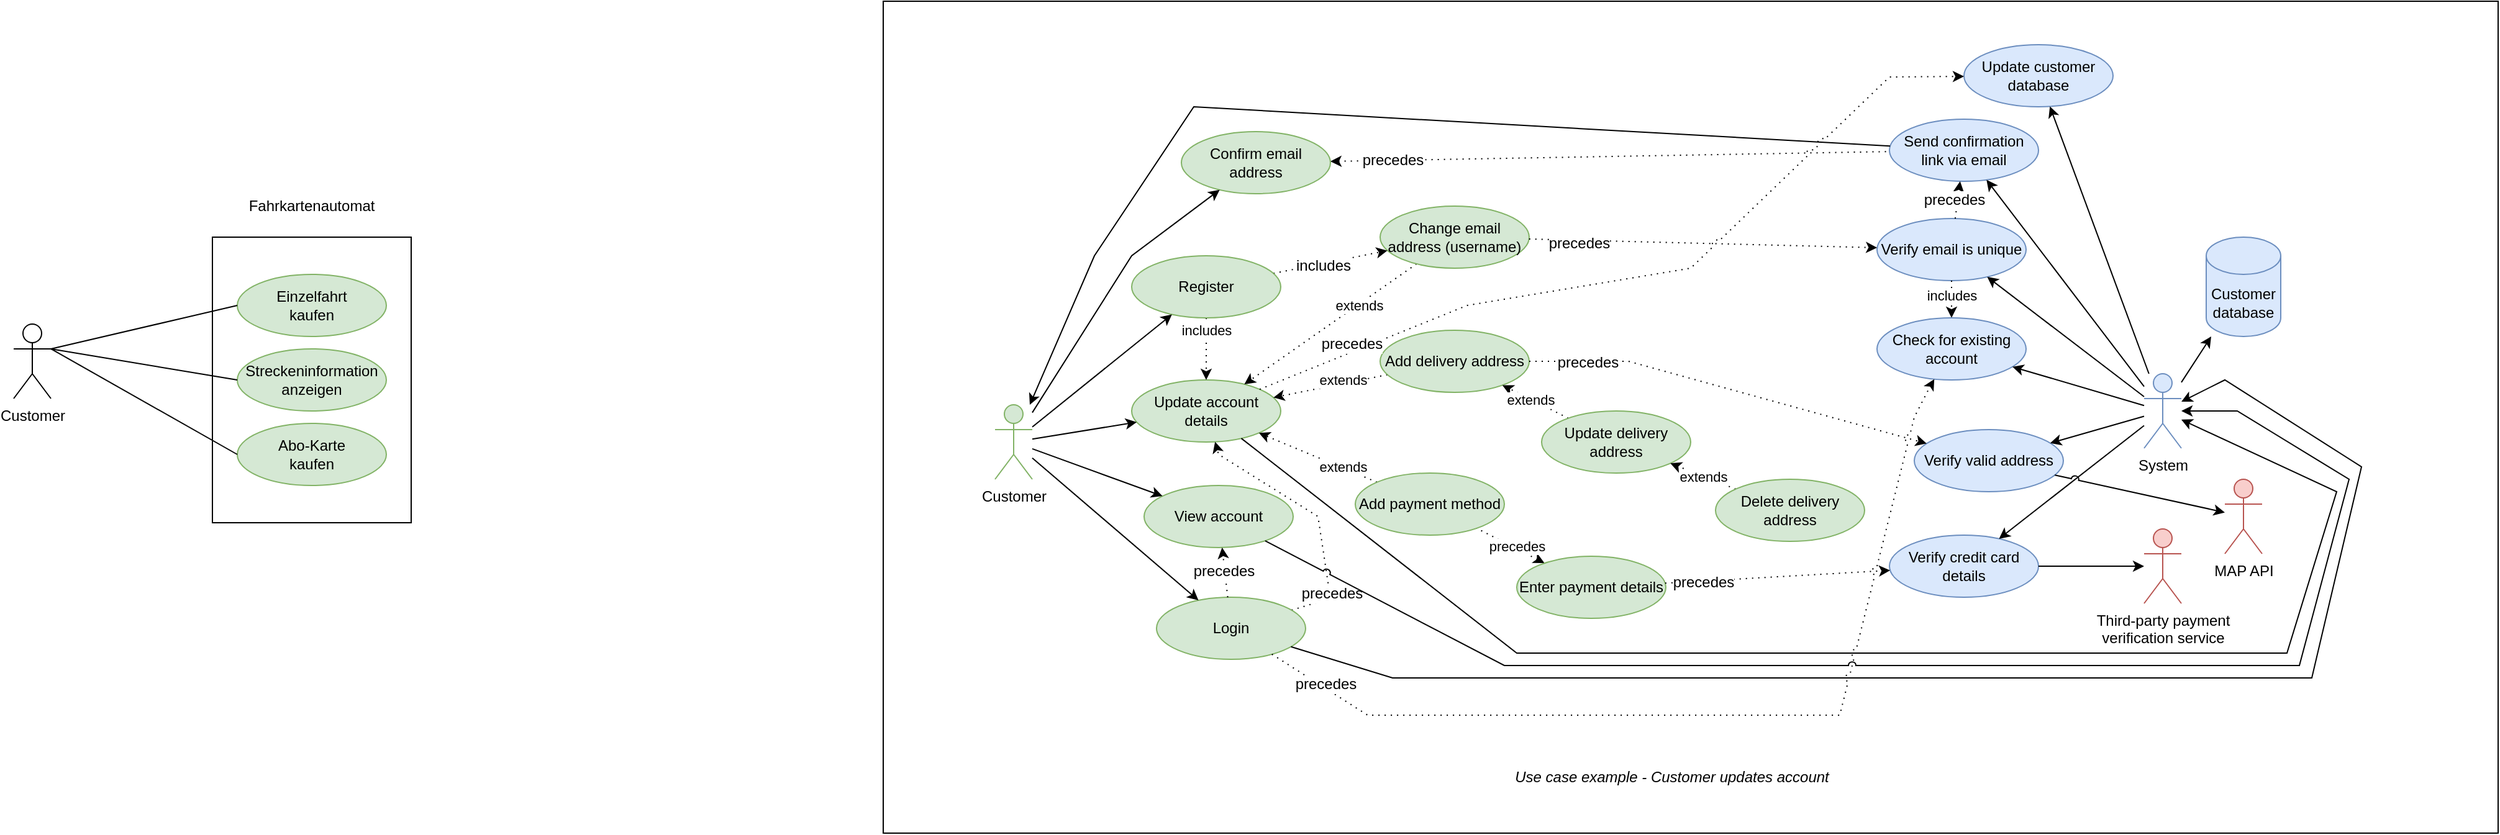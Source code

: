 <mxfile version="21.2.8" type="device" pages="8">
  <diagram id="XL2MwWVF5h7FW3dzBwHc" name="Use-Case">
    <mxGraphModel dx="1674" dy="835" grid="1" gridSize="10" guides="1" tooltips="1" connect="1" arrows="1" fold="1" page="1" pageScale="1" pageWidth="850" pageHeight="1100" math="0" shadow="0">
      <root>
        <mxCell id="0" />
        <mxCell id="1" parent="0" />
        <mxCell id="ypK6QvRPg5p7O-yVZq4r-1" value="Customer" style="shape=umlActor;verticalLabelPosition=bottom;verticalAlign=top;html=1;" parent="1" vertex="1">
          <mxGeometry x="110" y="490" width="30" height="60" as="geometry" />
        </mxCell>
        <mxCell id="5Otl4xeU5iWGntY6309W-2" value="" style="rounded=0;whiteSpace=wrap;html=1;" parent="1" vertex="1">
          <mxGeometry x="270" y="420" width="160" height="230" as="geometry" />
        </mxCell>
        <mxCell id="5Otl4xeU5iWGntY6309W-3" value="Einzelfahrt&lt;br&gt;kaufen" style="ellipse;whiteSpace=wrap;html=1;rounded=1;strokeWidth=1;fontSize=12;fillColor=#d5e8d4;strokeColor=#82b366;" parent="1" vertex="1">
          <mxGeometry x="290" y="450" width="120" height="50" as="geometry" />
        </mxCell>
        <mxCell id="5Otl4xeU5iWGntY6309W-4" value="Streckeninformation&lt;br&gt;anzeigen" style="ellipse;whiteSpace=wrap;html=1;rounded=1;strokeWidth=1;fontSize=12;fillColor=#d5e8d4;strokeColor=#82b366;" parent="1" vertex="1">
          <mxGeometry x="290" y="510" width="120" height="50" as="geometry" />
        </mxCell>
        <mxCell id="5Otl4xeU5iWGntY6309W-5" value="Abo-Karte&lt;br&gt;kaufen" style="ellipse;whiteSpace=wrap;html=1;rounded=1;strokeWidth=1;fontSize=12;fillColor=#d5e8d4;strokeColor=#82b366;" parent="1" vertex="1">
          <mxGeometry x="290" y="570" width="120" height="50" as="geometry" />
        </mxCell>
        <mxCell id="5Otl4xeU5iWGntY6309W-6" value="Fahrkartenautomat" style="text;html=1;strokeColor=none;fillColor=none;align=center;verticalAlign=middle;whiteSpace=wrap;rounded=0;" parent="1" vertex="1">
          <mxGeometry x="320" y="380" width="60" height="30" as="geometry" />
        </mxCell>
        <mxCell id="5Otl4xeU5iWGntY6309W-7" value="" style="endArrow=none;html=1;rounded=0;exitX=1;exitY=0.333;exitDx=0;exitDy=0;exitPerimeter=0;entryX=0;entryY=0.5;entryDx=0;entryDy=0;" parent="1" source="ypK6QvRPg5p7O-yVZq4r-1" target="5Otl4xeU5iWGntY6309W-3" edge="1">
          <mxGeometry width="50" height="50" relative="1" as="geometry">
            <mxPoint x="150" y="660" as="sourcePoint" />
            <mxPoint x="200" y="610" as="targetPoint" />
          </mxGeometry>
        </mxCell>
        <mxCell id="5Otl4xeU5iWGntY6309W-8" value="" style="endArrow=none;html=1;rounded=0;exitX=1;exitY=0.333;exitDx=0;exitDy=0;exitPerimeter=0;entryX=0;entryY=0.5;entryDx=0;entryDy=0;" parent="1" source="ypK6QvRPg5p7O-yVZq4r-1" target="5Otl4xeU5iWGntY6309W-4" edge="1">
          <mxGeometry width="50" height="50" relative="1" as="geometry">
            <mxPoint x="150" y="520" as="sourcePoint" />
            <mxPoint x="300" y="485" as="targetPoint" />
          </mxGeometry>
        </mxCell>
        <mxCell id="5Otl4xeU5iWGntY6309W-9" value="" style="endArrow=none;html=1;rounded=0;exitX=1;exitY=0.333;exitDx=0;exitDy=0;exitPerimeter=0;entryX=0;entryY=0.5;entryDx=0;entryDy=0;" parent="1" source="ypK6QvRPg5p7O-yVZq4r-1" target="5Otl4xeU5iWGntY6309W-5" edge="1">
          <mxGeometry width="50" height="50" relative="1" as="geometry">
            <mxPoint x="160" y="530" as="sourcePoint" />
            <mxPoint x="310" y="495" as="targetPoint" />
          </mxGeometry>
        </mxCell>
        <mxCell id="5Otl4xeU5iWGntY6309W-10" value="" style="rounded=0;whiteSpace=wrap;html=1;container=1;" parent="1" vertex="1">
          <mxGeometry x="810" y="230" width="1300" height="670" as="geometry">
            <mxRectangle x="810" y="230" width="50" height="40" as="alternateBounds" />
          </mxGeometry>
        </mxCell>
        <mxCell id="5Otl4xeU5iWGntY6309W-167" value="Customer" style="shape=umlActor;verticalLabelPosition=bottom;verticalAlign=top;html=1;fontFamily=Helvetica;fontSize=12;align=center;strokeColor=#82b366;strokeWidth=1;fillColor=#d5e8d4;" parent="5Otl4xeU5iWGntY6309W-10" vertex="1">
          <mxGeometry x="90" y="325" width="30" height="60" as="geometry" />
        </mxCell>
        <mxCell id="5Otl4xeU5iWGntY6309W-170" value="Update account details" style="ellipse;whiteSpace=wrap;html=1;rounded=1;strokeWidth=1;fontSize=12;fillColor=#d5e8d4;strokeColor=#82b366;" parent="5Otl4xeU5iWGntY6309W-10" vertex="1">
          <mxGeometry x="200" y="305" width="120" height="50" as="geometry" />
        </mxCell>
        <mxCell id="5Otl4xeU5iWGntY6309W-171" style="edgeStyle=none;rounded=0;jumpStyle=arc;orthogonalLoop=1;jettySize=auto;html=1;dashed=1;dashPattern=1 4;fontSize=12;fontColor=#000000;" parent="5Otl4xeU5iWGntY6309W-10" source="5Otl4xeU5iWGntY6309W-175" target="5Otl4xeU5iWGntY6309W-170" edge="1">
          <mxGeometry relative="1" as="geometry" />
        </mxCell>
        <mxCell id="5Otl4xeU5iWGntY6309W-172" value="extends" style="edgeLabel;html=1;align=center;verticalAlign=middle;resizable=0;points=[];" parent="5Otl4xeU5iWGntY6309W-171" vertex="1" connectable="0">
          <mxGeometry x="0.197" y="1" relative="1" as="geometry">
            <mxPoint x="18.81" y="-7.78" as="offset" />
          </mxGeometry>
        </mxCell>
        <mxCell id="5Otl4xeU5iWGntY6309W-175" value="Add delivery address" style="ellipse;whiteSpace=wrap;html=1;rounded=1;strokeWidth=1;fontSize=12;fillColor=#d5e8d4;strokeColor=#82b366;" parent="5Otl4xeU5iWGntY6309W-10" vertex="1">
          <mxGeometry x="400" y="265" width="120" height="50" as="geometry" />
        </mxCell>
        <mxCell id="5Otl4xeU5iWGntY6309W-176" style="edgeStyle=none;rounded=0;jumpStyle=arc;orthogonalLoop=1;jettySize=auto;html=1;dashed=1;dashPattern=1 4;fontSize=12;fontColor=#000000;" parent="5Otl4xeU5iWGntY6309W-10" source="5Otl4xeU5iWGntY6309W-178" target="5Otl4xeU5iWGntY6309W-175" edge="1">
          <mxGeometry relative="1" as="geometry" />
        </mxCell>
        <mxCell id="5Otl4xeU5iWGntY6309W-177" value="extends" style="edgeLabel;html=1;align=center;verticalAlign=middle;resizable=0;points=[];" parent="5Otl4xeU5iWGntY6309W-176" vertex="1" connectable="0">
          <mxGeometry x="0.14" relative="1" as="geometry">
            <mxPoint as="offset" />
          </mxGeometry>
        </mxCell>
        <mxCell id="5Otl4xeU5iWGntY6309W-178" value="Update delivery address" style="ellipse;whiteSpace=wrap;html=1;rounded=1;strokeWidth=1;fontSize=12;fillColor=#d5e8d4;strokeColor=#82b366;" parent="5Otl4xeU5iWGntY6309W-10" vertex="1">
          <mxGeometry x="530" y="330" width="120" height="50" as="geometry" />
        </mxCell>
        <mxCell id="5Otl4xeU5iWGntY6309W-179" style="edgeStyle=none;rounded=0;jumpStyle=arc;orthogonalLoop=1;jettySize=auto;html=1;dashed=1;dashPattern=1 4;fontSize=12;fontColor=#000000;" parent="5Otl4xeU5iWGntY6309W-10" source="5Otl4xeU5iWGntY6309W-181" target="5Otl4xeU5iWGntY6309W-178" edge="1">
          <mxGeometry relative="1" as="geometry" />
        </mxCell>
        <mxCell id="5Otl4xeU5iWGntY6309W-180" value="extends" style="edgeLabel;html=1;align=center;verticalAlign=middle;resizable=0;points=[];" parent="5Otl4xeU5iWGntY6309W-179" vertex="1" connectable="0">
          <mxGeometry x="-0.012" relative="1" as="geometry">
            <mxPoint as="offset" />
          </mxGeometry>
        </mxCell>
        <mxCell id="5Otl4xeU5iWGntY6309W-181" value="Delete delivery address" style="ellipse;whiteSpace=wrap;html=1;rounded=1;strokeWidth=1;fontSize=12;fillColor=#d5e8d4;strokeColor=#82b366;" parent="5Otl4xeU5iWGntY6309W-10" vertex="1">
          <mxGeometry x="670" y="385" width="120" height="50" as="geometry" />
        </mxCell>
        <mxCell id="5Otl4xeU5iWGntY6309W-182" style="rounded=0;jumpStyle=arc;orthogonalLoop=1;jettySize=auto;html=1;fontSize=12;fontColor=#000000;dashed=1;dashPattern=1 4;" parent="5Otl4xeU5iWGntY6309W-10" source="5Otl4xeU5iWGntY6309W-184" target="5Otl4xeU5iWGntY6309W-170" edge="1">
          <mxGeometry relative="1" as="geometry" />
        </mxCell>
        <mxCell id="5Otl4xeU5iWGntY6309W-183" value="extends" style="edgeLabel;html=1;align=center;verticalAlign=middle;resizable=0;points=[];" parent="5Otl4xeU5iWGntY6309W-182" vertex="1" connectable="0">
          <mxGeometry x="-0.424" relative="1" as="geometry">
            <mxPoint y="-1" as="offset" />
          </mxGeometry>
        </mxCell>
        <mxCell id="5Otl4xeU5iWGntY6309W-184" value="Add payment method" style="ellipse;whiteSpace=wrap;html=1;rounded=1;strokeWidth=1;fontSize=12;fillColor=#d5e8d4;strokeColor=#82b366;" parent="5Otl4xeU5iWGntY6309W-10" vertex="1">
          <mxGeometry x="380" y="380" width="120" height="50" as="geometry" />
        </mxCell>
        <mxCell id="5Otl4xeU5iWGntY6309W-185" style="edgeStyle=none;rounded=0;orthogonalLoop=1;jettySize=auto;html=1;fontSize=12;fontColor=#000000;dashed=1;dashPattern=1 4;startArrow=classic;startFill=1;endArrow=none;endFill=0;" parent="5Otl4xeU5iWGntY6309W-10" source="5Otl4xeU5iWGntY6309W-189" target="5Otl4xeU5iWGntY6309W-184" edge="1">
          <mxGeometry relative="1" as="geometry" />
        </mxCell>
        <mxCell id="5Otl4xeU5iWGntY6309W-186" value="precedes" style="edgeLabel;html=1;align=center;verticalAlign=middle;resizable=0;points=[];" parent="5Otl4xeU5iWGntY6309W-185" vertex="1" connectable="0">
          <mxGeometry x="-0.135" y="-2" relative="1" as="geometry">
            <mxPoint as="offset" />
          </mxGeometry>
        </mxCell>
        <mxCell id="5Otl4xeU5iWGntY6309W-189" value="Enter payment details" style="ellipse;whiteSpace=wrap;html=1;rounded=1;strokeWidth=1;fontSize=12;fillColor=#d5e8d4;strokeColor=#82b366;" parent="5Otl4xeU5iWGntY6309W-10" vertex="1">
          <mxGeometry x="510" y="447" width="120" height="50" as="geometry" />
        </mxCell>
        <mxCell id="5Otl4xeU5iWGntY6309W-190" value="Verify credit card details" style="ellipse;whiteSpace=wrap;html=1;rounded=1;strokeWidth=1;fontSize=12;fillColor=#dae8fc;strokeColor=#6c8ebf;" parent="5Otl4xeU5iWGntY6309W-10" vertex="1">
          <mxGeometry x="810" y="430" width="120" height="50" as="geometry" />
        </mxCell>
        <mxCell id="5Otl4xeU5iWGntY6309W-187" style="edgeStyle=none;rounded=0;jumpStyle=arc;orthogonalLoop=1;jettySize=auto;html=1;dashed=1;dashPattern=1 4;fontSize=12;fontColor=#000000;" parent="5Otl4xeU5iWGntY6309W-10" source="5Otl4xeU5iWGntY6309W-189" target="5Otl4xeU5iWGntY6309W-190" edge="1">
          <mxGeometry relative="1" as="geometry" />
        </mxCell>
        <mxCell id="5Otl4xeU5iWGntY6309W-188" value="precedes" style="edgeLabel;html=1;align=center;verticalAlign=middle;resizable=0;points=[];fontSize=12;" parent="5Otl4xeU5iWGntY6309W-187" vertex="1" connectable="0">
          <mxGeometry x="-0.664" y="-1" relative="1" as="geometry">
            <mxPoint as="offset" />
          </mxGeometry>
        </mxCell>
        <mxCell id="5Otl4xeU5iWGntY6309W-191" style="edgeStyle=none;rounded=0;jumpStyle=arc;orthogonalLoop=1;jettySize=auto;html=1;dashed=1;dashPattern=1 4;fontSize=12;fontColor=#000000;" parent="5Otl4xeU5iWGntY6309W-10" source="5Otl4xeU5iWGntY6309W-195" target="5Otl4xeU5iWGntY6309W-170" edge="1">
          <mxGeometry relative="1" as="geometry" />
        </mxCell>
        <mxCell id="5Otl4xeU5iWGntY6309W-192" value="extends" style="edgeLabel;html=1;align=center;verticalAlign=middle;resizable=0;points=[];" parent="5Otl4xeU5iWGntY6309W-191" vertex="1" connectable="0">
          <mxGeometry x="-0.311" relative="1" as="geometry">
            <mxPoint x="1" as="offset" />
          </mxGeometry>
        </mxCell>
        <mxCell id="5Otl4xeU5iWGntY6309W-195" value="Change email address (username)" style="ellipse;whiteSpace=wrap;html=1;rounded=1;strokeWidth=1;fontSize=12;fillColor=#d5e8d4;strokeColor=#82b366;" parent="5Otl4xeU5iWGntY6309W-10" vertex="1">
          <mxGeometry x="400" y="165" width="120" height="50" as="geometry" />
        </mxCell>
        <mxCell id="5Otl4xeU5iWGntY6309W-198" value="Verify email is unique" style="ellipse;whiteSpace=wrap;html=1;rounded=1;strokeWidth=1;fontSize=12;fillColor=#dae8fc;strokeColor=#6c8ebf;" parent="5Otl4xeU5iWGntY6309W-10" vertex="1">
          <mxGeometry x="800" y="175" width="120" height="50" as="geometry" />
        </mxCell>
        <mxCell id="5Otl4xeU5iWGntY6309W-193" style="edgeStyle=none;rounded=0;jumpStyle=arc;orthogonalLoop=1;jettySize=auto;html=1;dashed=1;dashPattern=1 4;fontSize=12;fontColor=#000000;" parent="5Otl4xeU5iWGntY6309W-10" source="5Otl4xeU5iWGntY6309W-195" target="5Otl4xeU5iWGntY6309W-198" edge="1">
          <mxGeometry relative="1" as="geometry" />
        </mxCell>
        <mxCell id="5Otl4xeU5iWGntY6309W-194" value="precedes" style="edgeLabel;html=1;align=center;verticalAlign=middle;resizable=0;points=[];fontSize=12;" parent="5Otl4xeU5iWGntY6309W-193" vertex="1" connectable="0">
          <mxGeometry x="-0.714" y="-2" relative="1" as="geometry">
            <mxPoint as="offset" />
          </mxGeometry>
        </mxCell>
        <mxCell id="5Otl4xeU5iWGntY6309W-199" value="Send confirmation link via email" style="ellipse;whiteSpace=wrap;html=1;rounded=1;strokeWidth=1;fontSize=12;fillColor=#dae8fc;strokeColor=#6c8ebf;" parent="5Otl4xeU5iWGntY6309W-10" vertex="1">
          <mxGeometry x="810" y="95" width="120" height="50" as="geometry" />
        </mxCell>
        <mxCell id="5Otl4xeU5iWGntY6309W-196" style="edgeStyle=none;rounded=0;jumpStyle=arc;orthogonalLoop=1;jettySize=auto;html=1;dashed=1;dashPattern=1 4;startArrow=none;startFill=0;endArrow=classic;endFill=1;fontSize=12;fontColor=#000000;" parent="5Otl4xeU5iWGntY6309W-10" source="5Otl4xeU5iWGntY6309W-198" target="5Otl4xeU5iWGntY6309W-199" edge="1">
          <mxGeometry relative="1" as="geometry" />
        </mxCell>
        <mxCell id="5Otl4xeU5iWGntY6309W-197" value="precedes" style="edgeLabel;html=1;align=center;verticalAlign=middle;resizable=0;points=[];fontSize=12;" parent="5Otl4xeU5iWGntY6309W-196" vertex="1" connectable="0">
          <mxGeometry x="-0.026" y="3" relative="1" as="geometry">
            <mxPoint as="offset" />
          </mxGeometry>
        </mxCell>
        <mxCell id="5Otl4xeU5iWGntY6309W-200" value="Customer database" style="shape=cylinder3;whiteSpace=wrap;html=1;boundedLbl=1;backgroundOutline=1;size=15;rounded=1;strokeWidth=1;fillColor=#dae8fc;strokeColor=#6c8ebf;" parent="5Otl4xeU5iWGntY6309W-10" vertex="1">
          <mxGeometry x="1065" y="190" width="60" height="80" as="geometry" />
        </mxCell>
        <mxCell id="5Otl4xeU5iWGntY6309W-201" style="edgeStyle=none;rounded=0;orthogonalLoop=1;jettySize=auto;html=1;exitX=0;exitY=1;exitDx=0;exitDy=-15;exitPerimeter=0;dashed=1;dashPattern=1 4;fontSize=12;fontColor=#000000;" parent="5Otl4xeU5iWGntY6309W-10" source="5Otl4xeU5iWGntY6309W-200" target="5Otl4xeU5iWGntY6309W-200" edge="1">
          <mxGeometry relative="1" as="geometry" />
        </mxCell>
        <mxCell id="5Otl4xeU5iWGntY6309W-202" value="System" style="shape=umlActor;verticalLabelPosition=bottom;verticalAlign=top;html=1;outlineConnect=0;rounded=1;strokeWidth=1;fillColor=#dae8fc;strokeColor=#6c8ebf;" parent="5Otl4xeU5iWGntY6309W-10" vertex="1">
          <mxGeometry x="1015" y="300" width="30" height="60" as="geometry" />
        </mxCell>
        <mxCell id="5Otl4xeU5iWGntY6309W-203" style="edgeStyle=none;rounded=0;orthogonalLoop=1;jettySize=auto;html=1;dashed=1;dashPattern=1 4;fontSize=12;fontColor=#000000;" parent="5Otl4xeU5iWGntY6309W-10" source="5Otl4xeU5iWGntY6309W-207" target="5Otl4xeU5iWGntY6309W-170" edge="1">
          <mxGeometry relative="1" as="geometry" />
        </mxCell>
        <mxCell id="5Otl4xeU5iWGntY6309W-204" value="includes" style="edgeLabel;html=1;align=center;verticalAlign=middle;resizable=0;points=[];" parent="5Otl4xeU5iWGntY6309W-203" vertex="1" connectable="0">
          <mxGeometry x="-0.24" y="1" relative="1" as="geometry">
            <mxPoint x="-1" y="-9" as="offset" />
          </mxGeometry>
        </mxCell>
        <mxCell id="5Otl4xeU5iWGntY6309W-205" style="edgeStyle=none;rounded=0;jumpStyle=arc;orthogonalLoop=1;jettySize=auto;html=1;dashed=1;dashPattern=1 4;fontSize=12;fontColor=#000000;" parent="5Otl4xeU5iWGntY6309W-10" source="5Otl4xeU5iWGntY6309W-207" target="5Otl4xeU5iWGntY6309W-195" edge="1">
          <mxGeometry relative="1" as="geometry" />
        </mxCell>
        <mxCell id="5Otl4xeU5iWGntY6309W-206" value="includes" style="edgeLabel;html=1;align=center;verticalAlign=middle;resizable=0;points=[];fontSize=12;" parent="5Otl4xeU5iWGntY6309W-205" vertex="1" connectable="0">
          <mxGeometry x="-0.465" y="2" relative="1" as="geometry">
            <mxPoint x="15.21" as="offset" />
          </mxGeometry>
        </mxCell>
        <mxCell id="5Otl4xeU5iWGntY6309W-207" value="Register" style="ellipse;whiteSpace=wrap;html=1;rounded=1;strokeWidth=1;fontSize=12;fillColor=#d5e8d4;strokeColor=#82b366;" parent="5Otl4xeU5iWGntY6309W-10" vertex="1">
          <mxGeometry x="200" y="205" width="120" height="50" as="geometry" />
        </mxCell>
        <mxCell id="5Otl4xeU5iWGntY6309W-212" style="edgeStyle=none;rounded=0;jumpStyle=arc;orthogonalLoop=1;jettySize=auto;html=1;dashed=1;dashPattern=1 4;startArrow=none;startFill=0;endArrow=classic;endFill=1;fontSize=12;fontColor=#000000;" parent="5Otl4xeU5iWGntY6309W-10" source="5Otl4xeU5iWGntY6309W-214" target="5Otl4xeU5iWGntY6309W-170" edge="1">
          <mxGeometry relative="1" as="geometry">
            <Array as="points">
              <mxPoint x="360" y="481" />
              <mxPoint x="350" y="415" />
              <mxPoint x="270" y="365" />
            </Array>
          </mxGeometry>
        </mxCell>
        <mxCell id="5Otl4xeU5iWGntY6309W-213" value="precedes" style="edgeLabel;html=1;align=center;verticalAlign=middle;resizable=0;points=[];fontSize=12;" parent="5Otl4xeU5iWGntY6309W-212" vertex="1" connectable="0">
          <mxGeometry x="-0.643" y="-1" relative="1" as="geometry">
            <mxPoint as="offset" />
          </mxGeometry>
        </mxCell>
        <mxCell id="5Otl4xeU5iWGntY6309W-214" value="Login" style="ellipse;whiteSpace=wrap;html=1;rounded=1;strokeWidth=1;fontSize=12;fillColor=#d5e8d4;strokeColor=#82b366;" parent="5Otl4xeU5iWGntY6309W-10" vertex="1">
          <mxGeometry x="220" y="480" width="120" height="50" as="geometry" />
        </mxCell>
        <mxCell id="5Otl4xeU5iWGntY6309W-215" value="View account" style="ellipse;whiteSpace=wrap;html=1;rounded=1;strokeWidth=1;fontSize=12;fillColor=#d5e8d4;strokeColor=#82b366;" parent="5Otl4xeU5iWGntY6309W-10" vertex="1">
          <mxGeometry x="210" y="390" width="120" height="50" as="geometry" />
        </mxCell>
        <mxCell id="5Otl4xeU5iWGntY6309W-216" style="edgeStyle=none;rounded=0;jumpStyle=arc;orthogonalLoop=1;jettySize=auto;html=1;dashed=1;dashPattern=1 4;fontSize=12;fontColor=#000000;startArrow=classic;startFill=1;endArrow=none;endFill=0;" parent="5Otl4xeU5iWGntY6309W-10" source="5Otl4xeU5iWGntY6309W-218" target="5Otl4xeU5iWGntY6309W-199" edge="1">
          <mxGeometry relative="1" as="geometry" />
        </mxCell>
        <mxCell id="5Otl4xeU5iWGntY6309W-217" value="precedes" style="edgeLabel;html=1;align=center;verticalAlign=middle;resizable=0;points=[];fontSize=12;" parent="5Otl4xeU5iWGntY6309W-216" vertex="1" connectable="0">
          <mxGeometry x="-0.778" relative="1" as="geometry">
            <mxPoint as="offset" />
          </mxGeometry>
        </mxCell>
        <mxCell id="5Otl4xeU5iWGntY6309W-218" value="Confirm email address" style="ellipse;whiteSpace=wrap;html=1;rounded=1;strokeWidth=1;fontSize=12;fillColor=#d5e8d4;strokeColor=#82b366;" parent="5Otl4xeU5iWGntY6309W-10" vertex="1">
          <mxGeometry x="240" y="105" width="120" height="50" as="geometry" />
        </mxCell>
        <mxCell id="5Otl4xeU5iWGntY6309W-219" value="Third-party payment &lt;br&gt;verification service" style="shape=umlActor;verticalLabelPosition=bottom;verticalAlign=top;html=1;outlineConnect=0;rounded=1;strokeWidth=1;fillColor=#f8cecc;strokeColor=#b85450;" parent="5Otl4xeU5iWGntY6309W-10" vertex="1">
          <mxGeometry x="1015" y="425" width="30" height="60" as="geometry" />
        </mxCell>
        <mxCell id="5Otl4xeU5iWGntY6309W-220" style="edgeStyle=none;rounded=0;jumpStyle=arc;orthogonalLoop=1;jettySize=auto;html=1;fontSize=12;fontColor=#000000;dashed=1;dashPattern=1 4;" parent="5Otl4xeU5iWGntY6309W-10" source="5Otl4xeU5iWGntY6309W-198" target="5Otl4xeU5iWGntY6309W-224" edge="1">
          <mxGeometry relative="1" as="geometry" />
        </mxCell>
        <mxCell id="5Otl4xeU5iWGntY6309W-221" value="includes" style="edgeLabel;html=1;align=center;verticalAlign=middle;resizable=0;points=[];" parent="5Otl4xeU5iWGntY6309W-220" vertex="1" connectable="0">
          <mxGeometry x="-0.192" y="1" relative="1" as="geometry">
            <mxPoint x="-1" as="offset" />
          </mxGeometry>
        </mxCell>
        <mxCell id="5Otl4xeU5iWGntY6309W-222" value="Verify valid address" style="ellipse;whiteSpace=wrap;html=1;rounded=1;strokeWidth=1;fontSize=12;fillColor=#dae8fc;strokeColor=#6c8ebf;" parent="5Otl4xeU5iWGntY6309W-10" vertex="1">
          <mxGeometry x="830" y="345" width="120" height="50" as="geometry" />
        </mxCell>
        <mxCell id="5Otl4xeU5iWGntY6309W-223" value="MAP API" style="shape=umlActor;verticalLabelPosition=bottom;verticalAlign=top;html=1;outlineConnect=0;rounded=1;strokeWidth=1;fillColor=#f8cecc;strokeColor=#b85450;" parent="5Otl4xeU5iWGntY6309W-10" vertex="1">
          <mxGeometry x="1080" y="385" width="30" height="60" as="geometry" />
        </mxCell>
        <mxCell id="5Otl4xeU5iWGntY6309W-224" value="Check for existing account" style="ellipse;whiteSpace=wrap;html=1;rounded=1;strokeWidth=1;fontSize=12;fillColor=#dae8fc;strokeColor=#6c8ebf;" parent="5Otl4xeU5iWGntY6309W-10" vertex="1">
          <mxGeometry x="800" y="255" width="120" height="50" as="geometry" />
        </mxCell>
        <mxCell id="5Otl4xeU5iWGntY6309W-225" value="Update customer database" style="ellipse;whiteSpace=wrap;html=1;rounded=1;strokeWidth=1;fontSize=12;fillColor=#dae8fc;strokeColor=#6c8ebf;" parent="5Otl4xeU5iWGntY6309W-10" vertex="1">
          <mxGeometry x="870" y="35" width="120" height="50" as="geometry" />
        </mxCell>
        <mxCell id="5Otl4xeU5iWGntY6309W-226" style="edgeStyle=none;rounded=0;orthogonalLoop=1;jettySize=auto;html=1;fontSize=12;fontColor=#000000;" parent="5Otl4xeU5iWGntY6309W-10" source="5Otl4xeU5iWGntY6309W-167" target="5Otl4xeU5iWGntY6309W-170" edge="1">
          <mxGeometry relative="1" as="geometry" />
        </mxCell>
        <mxCell id="5Otl4xeU5iWGntY6309W-227" style="edgeStyle=none;rounded=0;orthogonalLoop=1;jettySize=auto;html=1;fontSize=12;fontColor=#000000;" parent="5Otl4xeU5iWGntY6309W-10" source="5Otl4xeU5iWGntY6309W-167" target="5Otl4xeU5iWGntY6309W-215" edge="1">
          <mxGeometry relative="1" as="geometry" />
        </mxCell>
        <mxCell id="5Otl4xeU5iWGntY6309W-228" style="edgeStyle=none;rounded=0;orthogonalLoop=1;jettySize=auto;html=1;fontSize=12;fontColor=#000000;" parent="5Otl4xeU5iWGntY6309W-10" source="5Otl4xeU5iWGntY6309W-167" target="5Otl4xeU5iWGntY6309W-214" edge="1">
          <mxGeometry relative="1" as="geometry" />
        </mxCell>
        <mxCell id="5Otl4xeU5iWGntY6309W-229" style="edgeStyle=none;rounded=0;orthogonalLoop=1;jettySize=auto;html=1;fontSize=12;fontColor=#000000;" parent="5Otl4xeU5iWGntY6309W-10" source="5Otl4xeU5iWGntY6309W-167" target="5Otl4xeU5iWGntY6309W-207" edge="1">
          <mxGeometry relative="1" as="geometry" />
        </mxCell>
        <mxCell id="5Otl4xeU5iWGntY6309W-230" style="edgeStyle=none;rounded=0;jumpStyle=arc;orthogonalLoop=1;jettySize=auto;html=1;fontSize=12;fontColor=#000000;" parent="5Otl4xeU5iWGntY6309W-10" source="5Otl4xeU5iWGntY6309W-167" target="5Otl4xeU5iWGntY6309W-218" edge="1">
          <mxGeometry relative="1" as="geometry">
            <Array as="points">
              <mxPoint x="200" y="205" />
            </Array>
          </mxGeometry>
        </mxCell>
        <mxCell id="5Otl4xeU5iWGntY6309W-231" style="edgeStyle=none;rounded=0;jumpStyle=arc;orthogonalLoop=1;jettySize=auto;html=1;fontSize=12;fontColor=#000000;" parent="5Otl4xeU5iWGntY6309W-10" source="5Otl4xeU5iWGntY6309W-170" target="5Otl4xeU5iWGntY6309W-202" edge="1">
          <mxGeometry relative="1" as="geometry">
            <Array as="points">
              <mxPoint x="510" y="525" />
              <mxPoint x="1130" y="525" />
              <mxPoint x="1170" y="395" />
            </Array>
          </mxGeometry>
        </mxCell>
        <mxCell id="5Otl4xeU5iWGntY6309W-232" style="edgeStyle=none;rounded=0;orthogonalLoop=1;jettySize=auto;html=1;fontSize=12;fontColor=#000000;" parent="5Otl4xeU5iWGntY6309W-10" source="5Otl4xeU5iWGntY6309W-190" target="5Otl4xeU5iWGntY6309W-219" edge="1">
          <mxGeometry relative="1" as="geometry" />
        </mxCell>
        <mxCell id="5Otl4xeU5iWGntY6309W-233" style="edgeStyle=none;rounded=0;jumpStyle=arc;orthogonalLoop=1;jettySize=auto;html=1;fontSize=12;fontColor=#000000;" parent="5Otl4xeU5iWGntY6309W-10" source="5Otl4xeU5iWGntY6309W-199" target="5Otl4xeU5iWGntY6309W-167" edge="1">
          <mxGeometry relative="1" as="geometry">
            <Array as="points">
              <mxPoint x="250" y="85" />
              <mxPoint x="170" y="205" />
            </Array>
          </mxGeometry>
        </mxCell>
        <mxCell id="5Otl4xeU5iWGntY6309W-234" style="edgeStyle=none;rounded=0;orthogonalLoop=1;jettySize=auto;html=1;fontSize=12;fontColor=#000000;" parent="5Otl4xeU5iWGntY6309W-10" source="5Otl4xeU5iWGntY6309W-202" target="5Otl4xeU5iWGntY6309W-190" edge="1">
          <mxGeometry relative="1" as="geometry" />
        </mxCell>
        <mxCell id="5Otl4xeU5iWGntY6309W-235" style="edgeStyle=none;rounded=0;orthogonalLoop=1;jettySize=auto;html=1;fontSize=12;fontColor=#000000;" parent="5Otl4xeU5iWGntY6309W-10" source="5Otl4xeU5iWGntY6309W-202" target="5Otl4xeU5iWGntY6309W-198" edge="1">
          <mxGeometry relative="1" as="geometry" />
        </mxCell>
        <mxCell id="5Otl4xeU5iWGntY6309W-210" style="edgeStyle=none;rounded=0;jumpStyle=arc;orthogonalLoop=1;jettySize=auto;html=1;dashed=1;dashPattern=1 4;startArrow=none;startFill=0;endArrow=classic;endFill=1;fontSize=12;fontColor=#000000;" parent="5Otl4xeU5iWGntY6309W-10" source="5Otl4xeU5iWGntY6309W-214" target="5Otl4xeU5iWGntY6309W-215" edge="1">
          <mxGeometry relative="1" as="geometry" />
        </mxCell>
        <mxCell id="5Otl4xeU5iWGntY6309W-211" value="precedes" style="edgeLabel;html=1;align=center;verticalAlign=middle;resizable=0;points=[];fontSize=12;" parent="5Otl4xeU5iWGntY6309W-210" vertex="1" connectable="0">
          <mxGeometry x="0.098" y="1" relative="1" as="geometry">
            <mxPoint as="offset" />
          </mxGeometry>
        </mxCell>
        <mxCell id="5Otl4xeU5iWGntY6309W-236" style="edgeStyle=none;rounded=0;orthogonalLoop=1;jettySize=auto;html=1;fontSize=12;fontColor=#000000;" parent="5Otl4xeU5iWGntY6309W-10" source="5Otl4xeU5iWGntY6309W-202" target="5Otl4xeU5iWGntY6309W-200" edge="1">
          <mxGeometry relative="1" as="geometry" />
        </mxCell>
        <mxCell id="5Otl4xeU5iWGntY6309W-237" style="edgeStyle=none;rounded=0;orthogonalLoop=1;jettySize=auto;html=1;fontSize=12;fontColor=#000000;" parent="5Otl4xeU5iWGntY6309W-10" source="5Otl4xeU5iWGntY6309W-202" target="5Otl4xeU5iWGntY6309W-199" edge="1">
          <mxGeometry relative="1" as="geometry" />
        </mxCell>
        <mxCell id="5Otl4xeU5iWGntY6309W-173" style="edgeStyle=none;rounded=0;jumpStyle=arc;orthogonalLoop=1;jettySize=auto;html=1;dashed=1;dashPattern=1 4;fontSize=12;fontColor=#000000;" parent="5Otl4xeU5iWGntY6309W-10" source="5Otl4xeU5iWGntY6309W-175" target="5Otl4xeU5iWGntY6309W-222" edge="1">
          <mxGeometry relative="1" as="geometry">
            <Array as="points">
              <mxPoint x="600" y="290" />
            </Array>
          </mxGeometry>
        </mxCell>
        <mxCell id="5Otl4xeU5iWGntY6309W-174" value="precedes" style="edgeLabel;html=1;align=center;verticalAlign=middle;resizable=0;points=[];fontSize=12;" parent="5Otl4xeU5iWGntY6309W-173" vertex="1" connectable="0">
          <mxGeometry x="0.223" y="2" relative="1" as="geometry">
            <mxPoint x="-150.88" y="-29.6" as="offset" />
          </mxGeometry>
        </mxCell>
        <mxCell id="5Otl4xeU5iWGntY6309W-238" style="edgeStyle=none;rounded=0;orthogonalLoop=1;jettySize=auto;html=1;fontSize=12;fontColor=#000000;" parent="5Otl4xeU5iWGntY6309W-10" source="5Otl4xeU5iWGntY6309W-202" target="5Otl4xeU5iWGntY6309W-222" edge="1">
          <mxGeometry relative="1" as="geometry" />
        </mxCell>
        <mxCell id="5Otl4xeU5iWGntY6309W-239" style="edgeStyle=none;rounded=0;jumpStyle=arc;orthogonalLoop=1;jettySize=auto;html=1;fontSize=12;fontColor=#000000;" parent="5Otl4xeU5iWGntY6309W-10" source="5Otl4xeU5iWGntY6309W-202" target="5Otl4xeU5iWGntY6309W-224" edge="1">
          <mxGeometry relative="1" as="geometry" />
        </mxCell>
        <mxCell id="5Otl4xeU5iWGntY6309W-240" style="edgeStyle=none;rounded=0;jumpStyle=arc;orthogonalLoop=1;jettySize=auto;html=1;fontSize=12;fontColor=#000000;" parent="5Otl4xeU5iWGntY6309W-10" source="5Otl4xeU5iWGntY6309W-202" target="5Otl4xeU5iWGntY6309W-225" edge="1">
          <mxGeometry relative="1" as="geometry" />
        </mxCell>
        <mxCell id="5Otl4xeU5iWGntY6309W-241" style="edgeStyle=none;rounded=0;jumpStyle=arc;orthogonalLoop=1;jettySize=auto;html=1;fontSize=12;fontColor=#000000;" parent="5Otl4xeU5iWGntY6309W-10" source="5Otl4xeU5iWGntY6309W-214" target="5Otl4xeU5iWGntY6309W-202" edge="1">
          <mxGeometry relative="1" as="geometry">
            <Array as="points">
              <mxPoint x="410" y="545" />
              <mxPoint x="1150" y="545" />
              <mxPoint x="1190" y="375" />
              <mxPoint x="1080" y="305" />
            </Array>
          </mxGeometry>
        </mxCell>
        <mxCell id="5Otl4xeU5iWGntY6309W-208" style="edgeStyle=none;rounded=0;jumpStyle=arc;orthogonalLoop=1;jettySize=auto;html=1;dashed=1;dashPattern=1 4;fontSize=12;fontColor=#000000;" parent="5Otl4xeU5iWGntY6309W-10" source="5Otl4xeU5iWGntY6309W-214" target="5Otl4xeU5iWGntY6309W-224" edge="1">
          <mxGeometry relative="1" as="geometry">
            <Array as="points">
              <mxPoint x="390" y="575" />
              <mxPoint x="770" y="575" />
              <mxPoint x="830" y="335" />
              <mxPoint x="840" y="315" />
            </Array>
          </mxGeometry>
        </mxCell>
        <mxCell id="5Otl4xeU5iWGntY6309W-209" value="precedes" style="edgeLabel;html=1;align=center;verticalAlign=middle;resizable=0;points=[];fontSize=12;" parent="5Otl4xeU5iWGntY6309W-208" vertex="1" connectable="0">
          <mxGeometry x="-0.87" y="3" relative="1" as="geometry">
            <mxPoint as="offset" />
          </mxGeometry>
        </mxCell>
        <mxCell id="5Otl4xeU5iWGntY6309W-242" style="edgeStyle=none;rounded=0;jumpStyle=arc;orthogonalLoop=1;jettySize=auto;html=1;startArrow=none;startFill=0;endArrow=classic;endFill=1;fontSize=12;fontColor=#000000;" parent="5Otl4xeU5iWGntY6309W-10" source="5Otl4xeU5iWGntY6309W-215" target="5Otl4xeU5iWGntY6309W-202" edge="1">
          <mxGeometry relative="1" as="geometry">
            <Array as="points">
              <mxPoint x="500" y="535" />
              <mxPoint x="1140" y="535" />
              <mxPoint x="1180" y="385" />
              <mxPoint x="1090" y="330" />
            </Array>
          </mxGeometry>
        </mxCell>
        <mxCell id="5Otl4xeU5iWGntY6309W-168" style="edgeStyle=none;rounded=0;jumpStyle=arc;orthogonalLoop=1;jettySize=auto;html=1;fontSize=12;fontColor=#000000;dashed=1;dashPattern=1 4;" parent="5Otl4xeU5iWGntY6309W-10" source="5Otl4xeU5iWGntY6309W-170" target="5Otl4xeU5iWGntY6309W-225" edge="1">
          <mxGeometry relative="1" as="geometry">
            <Array as="points">
              <mxPoint x="470" y="245" />
              <mxPoint x="650" y="215" />
              <mxPoint x="810" y="61" />
            </Array>
          </mxGeometry>
        </mxCell>
        <mxCell id="5Otl4xeU5iWGntY6309W-169" value="precedes" style="edgeLabel;html=1;align=center;verticalAlign=middle;resizable=0;points=[];fontSize=12;" parent="5Otl4xeU5iWGntY6309W-168" vertex="1" connectable="0">
          <mxGeometry x="0.143" relative="1" as="geometry">
            <mxPoint x="-277.43" y="64.57" as="offset" />
          </mxGeometry>
        </mxCell>
        <mxCell id="5Otl4xeU5iWGntY6309W-243" style="edgeStyle=none;rounded=0;orthogonalLoop=1;jettySize=auto;html=1;fontSize=12;fontColor=#000000;jumpStyle=arc;" parent="5Otl4xeU5iWGntY6309W-10" source="5Otl4xeU5iWGntY6309W-222" target="5Otl4xeU5iWGntY6309W-223" edge="1">
          <mxGeometry relative="1" as="geometry" />
        </mxCell>
        <mxCell id="5Otl4xeU5iWGntY6309W-244" value="Use case example - Customer updates account" style="text;html=1;strokeColor=none;fillColor=none;align=center;verticalAlign=middle;whiteSpace=wrap;rounded=0;fontSize=12;fontStyle=2" parent="5Otl4xeU5iWGntY6309W-10" vertex="1">
          <mxGeometry x="440" y="615" width="390" height="20" as="geometry" />
        </mxCell>
      </root>
    </mxGraphModel>
  </diagram>
  <diagram id="C5RBs43oDa-KdzZeNtuy" name="Klassendiagramm">
    <mxGraphModel dx="1395" dy="1865" grid="1" gridSize="10" guides="1" tooltips="1" connect="1" arrows="1" fold="1" page="1" pageScale="1" pageWidth="827" pageHeight="1169" math="0" shadow="0">
      <root>
        <mxCell id="WIyWlLk6GJQsqaUBKTNV-0" />
        <mxCell id="WIyWlLk6GJQsqaUBKTNV-1" parent="WIyWlLk6GJQsqaUBKTNV-0" />
        <mxCell id="zkfFHV4jXpPFQw0GAbJ--0" value="Customer" style="swimlane;fontStyle=2;align=center;verticalAlign=top;childLayout=stackLayout;horizontal=1;startSize=26;horizontalStack=0;resizeParent=1;resizeLast=0;collapsible=1;marginBottom=0;rounded=0;shadow=0;strokeWidth=1;" parent="WIyWlLk6GJQsqaUBKTNV-1" vertex="1">
          <mxGeometry x="220" y="120" width="160" height="138" as="geometry">
            <mxRectangle x="230" y="140" width="160" height="26" as="alternateBounds" />
          </mxGeometry>
        </mxCell>
        <mxCell id="zkfFHV4jXpPFQw0GAbJ--1" value="Name" style="text;align=left;verticalAlign=top;spacingLeft=4;spacingRight=4;overflow=hidden;rotatable=0;points=[[0,0.5],[1,0.5]];portConstraint=eastwest;" parent="zkfFHV4jXpPFQw0GAbJ--0" vertex="1">
          <mxGeometry y="26" width="160" height="26" as="geometry" />
        </mxCell>
        <mxCell id="zkfFHV4jXpPFQw0GAbJ--2" value="Phone Number" style="text;align=left;verticalAlign=top;spacingLeft=4;spacingRight=4;overflow=hidden;rotatable=0;points=[[0,0.5],[1,0.5]];portConstraint=eastwest;rounded=0;shadow=0;html=0;" parent="zkfFHV4jXpPFQw0GAbJ--0" vertex="1">
          <mxGeometry y="52" width="160" height="26" as="geometry" />
        </mxCell>
        <mxCell id="zkfFHV4jXpPFQw0GAbJ--3" value="Email Address" style="text;align=left;verticalAlign=top;spacingLeft=4;spacingRight=4;overflow=hidden;rotatable=0;points=[[0,0.5],[1,0.5]];portConstraint=eastwest;rounded=0;shadow=0;html=0;" parent="zkfFHV4jXpPFQw0GAbJ--0" vertex="1">
          <mxGeometry y="78" width="160" height="26" as="geometry" />
        </mxCell>
        <mxCell id="zkfFHV4jXpPFQw0GAbJ--4" value="" style="line;html=1;strokeWidth=1;align=left;verticalAlign=middle;spacingTop=-1;spacingLeft=3;spacingRight=3;rotatable=0;labelPosition=right;points=[];portConstraint=eastwest;" parent="zkfFHV4jXpPFQw0GAbJ--0" vertex="1">
          <mxGeometry y="104" width="160" height="8" as="geometry" />
        </mxCell>
        <mxCell id="zkfFHV4jXpPFQw0GAbJ--17" value="Ride" style="swimlane;fontStyle=0;align=center;verticalAlign=top;childLayout=stackLayout;horizontal=1;startSize=26;horizontalStack=0;resizeParent=1;resizeLast=0;collapsible=1;marginBottom=0;rounded=0;shadow=0;strokeWidth=1;" parent="WIyWlLk6GJQsqaUBKTNV-1" vertex="1">
          <mxGeometry x="508" y="120" width="160" height="100" as="geometry">
            <mxRectangle x="550" y="140" width="160" height="26" as="alternateBounds" />
          </mxGeometry>
        </mxCell>
        <mxCell id="zkfFHV4jXpPFQw0GAbJ--18" value="StartDate" style="text;align=left;verticalAlign=top;spacingLeft=4;spacingRight=4;overflow=hidden;rotatable=0;points=[[0,0.5],[1,0.5]];portConstraint=eastwest;" parent="zkfFHV4jXpPFQw0GAbJ--17" vertex="1">
          <mxGeometry y="26" width="160" height="26" as="geometry" />
        </mxCell>
        <mxCell id="zkfFHV4jXpPFQw0GAbJ--23" value="" style="line;html=1;strokeWidth=1;align=left;verticalAlign=middle;spacingTop=-1;spacingLeft=3;spacingRight=3;rotatable=0;labelPosition=right;points=[];portConstraint=eastwest;" parent="zkfFHV4jXpPFQw0GAbJ--17" vertex="1">
          <mxGeometry y="52" width="160" height="8" as="geometry" />
        </mxCell>
        <mxCell id="zkfFHV4jXpPFQw0GAbJ--24" value="Validate" style="text;align=left;verticalAlign=top;spacingLeft=4;spacingRight=4;overflow=hidden;rotatable=0;points=[[0,0.5],[1,0.5]];portConstraint=eastwest;" parent="zkfFHV4jXpPFQw0GAbJ--17" vertex="1">
          <mxGeometry y="60" width="160" height="26" as="geometry" />
        </mxCell>
        <mxCell id="zkfFHV4jXpPFQw0GAbJ--26" value="" style="endArrow=open;shadow=0;strokeWidth=1;rounded=0;endFill=1;edgeStyle=elbowEdgeStyle;elbow=vertical;" parent="WIyWlLk6GJQsqaUBKTNV-1" source="zkfFHV4jXpPFQw0GAbJ--0" target="zkfFHV4jXpPFQw0GAbJ--17" edge="1">
          <mxGeometry x="0.5" y="41" relative="1" as="geometry">
            <mxPoint x="380" y="192" as="sourcePoint" />
            <mxPoint x="540" y="192" as="targetPoint" />
            <mxPoint x="-40" y="32" as="offset" />
          </mxGeometry>
        </mxCell>
        <mxCell id="zkfFHV4jXpPFQw0GAbJ--27" value="1" style="resizable=0;align=left;verticalAlign=bottom;labelBackgroundColor=none;fontSize=12;" parent="zkfFHV4jXpPFQw0GAbJ--26" connectable="0" vertex="1">
          <mxGeometry x="-1" relative="1" as="geometry">
            <mxPoint y="4" as="offset" />
          </mxGeometry>
        </mxCell>
        <mxCell id="zkfFHV4jXpPFQw0GAbJ--28" value="*" style="resizable=0;align=right;verticalAlign=bottom;labelBackgroundColor=none;fontSize=12;" parent="zkfFHV4jXpPFQw0GAbJ--26" connectable="0" vertex="1">
          <mxGeometry x="1" relative="1" as="geometry">
            <mxPoint x="-7" y="4" as="offset" />
          </mxGeometry>
        </mxCell>
        <mxCell id="zkfFHV4jXpPFQw0GAbJ--29" value="owns" style="text;html=1;resizable=0;points=[];;align=center;verticalAlign=middle;labelBackgroundColor=none;rounded=0;shadow=0;strokeWidth=1;fontSize=12;" parent="zkfFHV4jXpPFQw0GAbJ--26" vertex="1" connectable="0">
          <mxGeometry x="0.5" y="49" relative="1" as="geometry">
            <mxPoint x="-38" y="40" as="offset" />
          </mxGeometry>
        </mxCell>
        <mxCell id="XMQNrFN2cyiN8jrP6BjD-0" value="Location" style="swimlane;fontStyle=2;align=center;verticalAlign=top;childLayout=stackLayout;horizontal=1;startSize=26;horizontalStack=0;resizeParent=1;resizeLast=0;collapsible=1;marginBottom=0;rounded=0;shadow=0;strokeWidth=1;" vertex="1" parent="WIyWlLk6GJQsqaUBKTNV-1">
          <mxGeometry x="508" y="309" width="160" height="138" as="geometry">
            <mxRectangle x="230" y="140" width="160" height="26" as="alternateBounds" />
          </mxGeometry>
        </mxCell>
        <mxCell id="XMQNrFN2cyiN8jrP6BjD-1" value="Name" style="text;align=left;verticalAlign=top;spacingLeft=4;spacingRight=4;overflow=hidden;rotatable=0;points=[[0,0.5],[1,0.5]];portConstraint=eastwest;" vertex="1" parent="XMQNrFN2cyiN8jrP6BjD-0">
          <mxGeometry y="26" width="160" height="26" as="geometry" />
        </mxCell>
        <mxCell id="XMQNrFN2cyiN8jrP6BjD-2" value="City" style="text;align=left;verticalAlign=top;spacingLeft=4;spacingRight=4;overflow=hidden;rotatable=0;points=[[0,0.5],[1,0.5]];portConstraint=eastwest;rounded=0;shadow=0;html=0;" vertex="1" parent="XMQNrFN2cyiN8jrP6BjD-0">
          <mxGeometry y="52" width="160" height="26" as="geometry" />
        </mxCell>
        <mxCell id="XMQNrFN2cyiN8jrP6BjD-3" value="ZipCode" style="text;align=left;verticalAlign=top;spacingLeft=4;spacingRight=4;overflow=hidden;rotatable=0;points=[[0,0.5],[1,0.5]];portConstraint=eastwest;rounded=0;shadow=0;html=0;" vertex="1" parent="XMQNrFN2cyiN8jrP6BjD-0">
          <mxGeometry y="78" width="160" height="26" as="geometry" />
        </mxCell>
        <mxCell id="XMQNrFN2cyiN8jrP6BjD-5" value="Country" style="text;align=left;verticalAlign=top;spacingLeft=4;spacingRight=4;overflow=hidden;rotatable=0;points=[[0,0.5],[1,0.5]];portConstraint=eastwest;rounded=0;shadow=0;html=0;" vertex="1" parent="XMQNrFN2cyiN8jrP6BjD-0">
          <mxGeometry y="104" width="160" height="26" as="geometry" />
        </mxCell>
        <mxCell id="XMQNrFN2cyiN8jrP6BjD-4" value="" style="line;html=1;strokeWidth=1;align=left;verticalAlign=middle;spacingTop=-1;spacingLeft=3;spacingRight=3;rotatable=0;labelPosition=right;points=[];portConstraint=eastwest;" vertex="1" parent="XMQNrFN2cyiN8jrP6BjD-0">
          <mxGeometry y="130" width="160" as="geometry" />
        </mxCell>
        <mxCell id="XMQNrFN2cyiN8jrP6BjD-6" value="" style="endArrow=open;startArrow=none;endFill=0;startFill=0;endSize=8;html=1;verticalAlign=bottom;labelBackgroundColor=none;strokeWidth=1;rounded=0;exitX=0.25;exitY=1;exitDx=0;exitDy=0;entryX=0.25;entryY=0;entryDx=0;entryDy=0;" edge="1" parent="WIyWlLk6GJQsqaUBKTNV-1" source="zkfFHV4jXpPFQw0GAbJ--17" target="XMQNrFN2cyiN8jrP6BjD-0">
          <mxGeometry width="160" relative="1" as="geometry">
            <mxPoint x="230" y="370" as="sourcePoint" />
            <mxPoint x="390" y="370" as="targetPoint" />
          </mxGeometry>
        </mxCell>
        <mxCell id="XMQNrFN2cyiN8jrP6BjD-7" value="" style="endArrow=open;startArrow=none;endFill=0;startFill=0;endSize=8;html=1;verticalAlign=bottom;labelBackgroundColor=none;strokeWidth=1;rounded=0;exitX=0.25;exitY=1;exitDx=0;exitDy=0;" edge="1" parent="WIyWlLk6GJQsqaUBKTNV-1">
          <mxGeometry width="160" relative="1" as="geometry">
            <mxPoint x="620" y="220" as="sourcePoint" />
            <mxPoint x="620" y="310" as="targetPoint" />
          </mxGeometry>
        </mxCell>
        <mxCell id="XMQNrFN2cyiN8jrP6BjD-8" value="Start" style="text;html=1;strokeColor=none;fillColor=none;align=center;verticalAlign=middle;whiteSpace=wrap;rounded=0;" vertex="1" parent="WIyWlLk6GJQsqaUBKTNV-1">
          <mxGeometry x="537" y="258" width="60" height="30" as="geometry" />
        </mxCell>
        <mxCell id="XMQNrFN2cyiN8jrP6BjD-9" value="Target" style="text;html=1;strokeColor=none;fillColor=none;align=center;verticalAlign=middle;whiteSpace=wrap;rounded=0;" vertex="1" parent="WIyWlLk6GJQsqaUBKTNV-1">
          <mxGeometry x="611" y="258" width="60" height="30" as="geometry" />
        </mxCell>
        <mxCell id="XMQNrFN2cyiN8jrP6BjD-10" value="Ticket" style="swimlane;fontStyle=0;align=center;verticalAlign=top;childLayout=stackLayout;horizontal=1;startSize=26;horizontalStack=0;resizeParent=1;resizeLast=0;collapsible=1;marginBottom=0;rounded=0;shadow=0;strokeWidth=1;" vertex="1" parent="WIyWlLk6GJQsqaUBKTNV-1">
          <mxGeometry x="510" y="-30" width="160" height="100" as="geometry">
            <mxRectangle x="550" y="140" width="160" height="26" as="alternateBounds" />
          </mxGeometry>
        </mxCell>
        <mxCell id="XMQNrFN2cyiN8jrP6BjD-11" value="ValidFrom" style="text;align=left;verticalAlign=top;spacingLeft=4;spacingRight=4;overflow=hidden;rotatable=0;points=[[0,0.5],[1,0.5]];portConstraint=eastwest;" vertex="1" parent="XMQNrFN2cyiN8jrP6BjD-10">
          <mxGeometry y="26" width="160" height="26" as="geometry" />
        </mxCell>
        <mxCell id="XMQNrFN2cyiN8jrP6BjD-12" value="" style="line;html=1;strokeWidth=1;align=left;verticalAlign=middle;spacingTop=-1;spacingLeft=3;spacingRight=3;rotatable=0;labelPosition=right;points=[];portConstraint=eastwest;" vertex="1" parent="XMQNrFN2cyiN8jrP6BjD-10">
          <mxGeometry y="52" width="160" height="8" as="geometry" />
        </mxCell>
        <mxCell id="XMQNrFN2cyiN8jrP6BjD-13" value="Validate" style="text;align=left;verticalAlign=top;spacingLeft=4;spacingRight=4;overflow=hidden;rotatable=0;points=[[0,0.5],[1,0.5]];portConstraint=eastwest;" vertex="1" parent="XMQNrFN2cyiN8jrP6BjD-10">
          <mxGeometry y="60" width="160" height="26" as="geometry" />
        </mxCell>
        <mxCell id="XMQNrFN2cyiN8jrP6BjD-14" value="SingleTicket" style="swimlane;fontStyle=0;align=center;verticalAlign=top;childLayout=stackLayout;horizontal=1;startSize=26;horizontalStack=0;resizeParent=1;resizeLast=0;collapsible=1;marginBottom=0;rounded=0;shadow=0;strokeWidth=1;" vertex="1" parent="WIyWlLk6GJQsqaUBKTNV-1">
          <mxGeometry x="790" y="-23" width="160" height="40" as="geometry">
            <mxRectangle x="550" y="140" width="160" height="26" as="alternateBounds" />
          </mxGeometry>
        </mxCell>
        <mxCell id="XMQNrFN2cyiN8jrP6BjD-16" value="" style="line;html=1;strokeWidth=1;align=left;verticalAlign=middle;spacingTop=-1;spacingLeft=3;spacingRight=3;rotatable=0;labelPosition=right;points=[];portConstraint=eastwest;" vertex="1" parent="XMQNrFN2cyiN8jrP6BjD-14">
          <mxGeometry y="26" width="160" height="8" as="geometry" />
        </mxCell>
        <mxCell id="XMQNrFN2cyiN8jrP6BjD-19" value="" style="endArrow=block;html=1;rounded=0;align=center;verticalAlign=bottom;endFill=0;labelBackgroundColor=none;endSize=8;entryX=1;entryY=0.5;entryDx=0;entryDy=0;exitX=0;exitY=0.5;exitDx=0;exitDy=0;" edge="1" parent="WIyWlLk6GJQsqaUBKTNV-1" target="XMQNrFN2cyiN8jrP6BjD-11">
          <mxGeometry x="-0.077" y="-9" relative="1" as="geometry">
            <mxPoint x="790" y="9" as="sourcePoint" />
            <mxPoint x="900" y="150" as="targetPoint" />
            <mxPoint as="offset" />
          </mxGeometry>
        </mxCell>
        <mxCell id="XMQNrFN2cyiN8jrP6BjD-20" value="" style="resizable=0;html=1;align=center;verticalAlign=top;labelBackgroundColor=none;" connectable="0" vertex="1" parent="XMQNrFN2cyiN8jrP6BjD-19">
          <mxGeometry relative="1" as="geometry" />
        </mxCell>
        <mxCell id="XMQNrFN2cyiN8jrP6BjD-24" value="WeeklyTicket" style="swimlane;fontStyle=0;align=center;verticalAlign=top;childLayout=stackLayout;horizontal=1;startSize=26;horizontalStack=0;resizeParent=1;resizeLast=0;collapsible=1;marginBottom=0;rounded=0;shadow=0;strokeWidth=1;" vertex="1" parent="WIyWlLk6GJQsqaUBKTNV-1">
          <mxGeometry x="790" y="37" width="160" height="100" as="geometry">
            <mxRectangle x="550" y="140" width="160" height="26" as="alternateBounds" />
          </mxGeometry>
        </mxCell>
        <mxCell id="XMQNrFN2cyiN8jrP6BjD-25" value="ValidTill" style="text;align=left;verticalAlign=top;spacingLeft=4;spacingRight=4;overflow=hidden;rotatable=0;points=[[0,0.5],[1,0.5]];portConstraint=eastwest;" vertex="1" parent="XMQNrFN2cyiN8jrP6BjD-24">
          <mxGeometry y="26" width="160" height="26" as="geometry" />
        </mxCell>
        <mxCell id="XMQNrFN2cyiN8jrP6BjD-26" value="" style="line;html=1;strokeWidth=1;align=left;verticalAlign=middle;spacingTop=-1;spacingLeft=3;spacingRight=3;rotatable=0;labelPosition=right;points=[];portConstraint=eastwest;" vertex="1" parent="XMQNrFN2cyiN8jrP6BjD-24">
          <mxGeometry y="52" width="160" height="8" as="geometry" />
        </mxCell>
        <mxCell id="XMQNrFN2cyiN8jrP6BjD-27" value="Validate" style="text;align=left;verticalAlign=top;spacingLeft=4;spacingRight=4;overflow=hidden;rotatable=0;points=[[0,0.5],[1,0.5]];portConstraint=eastwest;" vertex="1" parent="XMQNrFN2cyiN8jrP6BjD-24">
          <mxGeometry y="60" width="160" height="26" as="geometry" />
        </mxCell>
        <mxCell id="XMQNrFN2cyiN8jrP6BjD-28" value="" style="endArrow=block;html=1;rounded=0;align=center;verticalAlign=bottom;endFill=0;labelBackgroundColor=none;endSize=8;entryX=1;entryY=0.5;entryDx=0;entryDy=0;exitX=0;exitY=0.5;exitDx=0;exitDy=0;edgeStyle=orthogonalEdgeStyle;" edge="1" parent="WIyWlLk6GJQsqaUBKTNV-1" source="XMQNrFN2cyiN8jrP6BjD-25" target="XMQNrFN2cyiN8jrP6BjD-13">
          <mxGeometry x="-0.077" y="-9" relative="1" as="geometry">
            <mxPoint x="780" y="90" as="sourcePoint" />
            <mxPoint x="650" y="90" as="targetPoint" />
            <mxPoint as="offset" />
          </mxGeometry>
        </mxCell>
        <mxCell id="XMQNrFN2cyiN8jrP6BjD-29" value="" style="resizable=0;html=1;align=center;verticalAlign=top;labelBackgroundColor=none;" connectable="0" vertex="1" parent="XMQNrFN2cyiN8jrP6BjD-28">
          <mxGeometry relative="1" as="geometry" />
        </mxCell>
        <mxCell id="XMQNrFN2cyiN8jrP6BjD-30" value="" style="endArrow=open;shadow=0;strokeWidth=1;rounded=0;endFill=1;edgeStyle=elbowEdgeStyle;elbow=vertical;exitX=0.5;exitY=1;exitDx=0;exitDy=0;" edge="1" parent="WIyWlLk6GJQsqaUBKTNV-1" source="XMQNrFN2cyiN8jrP6BjD-10">
          <mxGeometry x="0.5" y="41" relative="1" as="geometry">
            <mxPoint x="390" y="180" as="sourcePoint" />
            <mxPoint x="590" y="120" as="targetPoint" />
            <mxPoint x="-40" y="32" as="offset" />
          </mxGeometry>
        </mxCell>
        <mxCell id="XMQNrFN2cyiN8jrP6BjD-31" value="1" style="resizable=0;align=left;verticalAlign=bottom;labelBackgroundColor=none;fontSize=12;" connectable="0" vertex="1" parent="XMQNrFN2cyiN8jrP6BjD-30">
          <mxGeometry x="-1" relative="1" as="geometry">
            <mxPoint x="1" y="17" as="offset" />
          </mxGeometry>
        </mxCell>
        <mxCell id="XMQNrFN2cyiN8jrP6BjD-32" value="*" style="resizable=0;align=right;verticalAlign=bottom;labelBackgroundColor=none;fontSize=12;" connectable="0" vertex="1" parent="XMQNrFN2cyiN8jrP6BjD-30">
          <mxGeometry x="1" relative="1" as="geometry">
            <mxPoint x="11" y="1" as="offset" />
          </mxGeometry>
        </mxCell>
      </root>
    </mxGraphModel>
  </diagram>
  <diagram id="eHRoxxX54-bM2WyVNN5w" name="ObjectDiagramm">
    <mxGraphModel dx="2045" dy="696" grid="1" gridSize="10" guides="1" tooltips="1" connect="1" arrows="1" fold="1" page="1" pageScale="1" pageWidth="850" pageHeight="1100" math="0" shadow="0">
      <root>
        <mxCell id="0" />
        <mxCell id="1" parent="0" />
        <mxCell id="Bqgw5J0AH-Yb20B3Jonn-42" value="" style="edgeStyle=orthogonalEdgeStyle;rounded=0;orthogonalLoop=1;jettySize=auto;html=1;" edge="1" parent="1" source="7sIpHsiwRXZRmYhtbGx7-1" target="Bqgw5J0AH-Yb20B3Jonn-41">
          <mxGeometry relative="1" as="geometry" />
        </mxCell>
        <mxCell id="7sIpHsiwRXZRmYhtbGx7-1" value="&lt;p style=&quot;margin:0px;margin-top:4px;text-align:center;text-decoration:underline;&quot;&gt;&lt;b&gt;c1:Customer&lt;/b&gt;&lt;/p&gt;&lt;hr&gt;&lt;p style=&quot;margin:0px;margin-left:8px;&quot;&gt;Name = Hans Meiser&lt;br&gt;PhoneNumber = 12345&lt;br&gt;EmailAddress = hans@meiser.de&lt;/p&gt;" style="verticalAlign=top;align=left;overflow=fill;fontSize=12;fontFamily=Helvetica;html=1;whiteSpace=wrap;fillColor=#d5e8d4;strokeColor=#82b366;" vertex="1" parent="1">
          <mxGeometry x="-390" y="670" width="230" height="90" as="geometry" />
        </mxCell>
        <mxCell id="Bqgw5J0AH-Yb20B3Jonn-1" value="Customer" style="swimlane;fontStyle=2;align=center;verticalAlign=top;childLayout=stackLayout;horizontal=1;startSize=26;horizontalStack=0;resizeParent=1;resizeLast=0;collapsible=1;marginBottom=0;rounded=0;shadow=0;strokeWidth=1;" vertex="1" parent="1">
          <mxGeometry x="-320" y="230" width="160" height="138" as="geometry">
            <mxRectangle x="230" y="140" width="160" height="26" as="alternateBounds" />
          </mxGeometry>
        </mxCell>
        <mxCell id="Bqgw5J0AH-Yb20B3Jonn-2" value="Name" style="text;align=left;verticalAlign=top;spacingLeft=4;spacingRight=4;overflow=hidden;rotatable=0;points=[[0,0.5],[1,0.5]];portConstraint=eastwest;" vertex="1" parent="Bqgw5J0AH-Yb20B3Jonn-1">
          <mxGeometry y="26" width="160" height="26" as="geometry" />
        </mxCell>
        <mxCell id="Bqgw5J0AH-Yb20B3Jonn-3" value="PhoneNumber" style="text;align=left;verticalAlign=top;spacingLeft=4;spacingRight=4;overflow=hidden;rotatable=0;points=[[0,0.5],[1,0.5]];portConstraint=eastwest;rounded=0;shadow=0;html=0;" vertex="1" parent="Bqgw5J0AH-Yb20B3Jonn-1">
          <mxGeometry y="52" width="160" height="26" as="geometry" />
        </mxCell>
        <mxCell id="Bqgw5J0AH-Yb20B3Jonn-4" value="EmailAddress" style="text;align=left;verticalAlign=top;spacingLeft=4;spacingRight=4;overflow=hidden;rotatable=0;points=[[0,0.5],[1,0.5]];portConstraint=eastwest;rounded=0;shadow=0;html=0;" vertex="1" parent="Bqgw5J0AH-Yb20B3Jonn-1">
          <mxGeometry y="78" width="160" height="26" as="geometry" />
        </mxCell>
        <mxCell id="Bqgw5J0AH-Yb20B3Jonn-5" value="" style="line;html=1;strokeWidth=1;align=left;verticalAlign=middle;spacingTop=-1;spacingLeft=3;spacingRight=3;rotatable=0;labelPosition=right;points=[];portConstraint=eastwest;" vertex="1" parent="Bqgw5J0AH-Yb20B3Jonn-1">
          <mxGeometry y="104" width="160" height="8" as="geometry" />
        </mxCell>
        <mxCell id="Bqgw5J0AH-Yb20B3Jonn-6" value="Ride" style="swimlane;fontStyle=0;align=center;verticalAlign=top;childLayout=stackLayout;horizontal=1;startSize=26;horizontalStack=0;resizeParent=1;resizeLast=0;collapsible=1;marginBottom=0;rounded=0;shadow=0;strokeWidth=1;" vertex="1" parent="1">
          <mxGeometry x="-32" y="230" width="160" height="100" as="geometry">
            <mxRectangle x="550" y="140" width="160" height="26" as="alternateBounds" />
          </mxGeometry>
        </mxCell>
        <mxCell id="Bqgw5J0AH-Yb20B3Jonn-7" value="StartDate" style="text;align=left;verticalAlign=top;spacingLeft=4;spacingRight=4;overflow=hidden;rotatable=0;points=[[0,0.5],[1,0.5]];portConstraint=eastwest;" vertex="1" parent="Bqgw5J0AH-Yb20B3Jonn-6">
          <mxGeometry y="26" width="160" height="26" as="geometry" />
        </mxCell>
        <mxCell id="Bqgw5J0AH-Yb20B3Jonn-8" value="" style="line;html=1;strokeWidth=1;align=left;verticalAlign=middle;spacingTop=-1;spacingLeft=3;spacingRight=3;rotatable=0;labelPosition=right;points=[];portConstraint=eastwest;" vertex="1" parent="Bqgw5J0AH-Yb20B3Jonn-6">
          <mxGeometry y="52" width="160" height="8" as="geometry" />
        </mxCell>
        <mxCell id="Bqgw5J0AH-Yb20B3Jonn-9" value="Validate" style="text;align=left;verticalAlign=top;spacingLeft=4;spacingRight=4;overflow=hidden;rotatable=0;points=[[0,0.5],[1,0.5]];portConstraint=eastwest;" vertex="1" parent="Bqgw5J0AH-Yb20B3Jonn-6">
          <mxGeometry y="60" width="160" height="26" as="geometry" />
        </mxCell>
        <mxCell id="Bqgw5J0AH-Yb20B3Jonn-10" value="" style="endArrow=open;shadow=0;strokeWidth=1;rounded=0;endFill=1;edgeStyle=elbowEdgeStyle;elbow=vertical;" edge="1" parent="1" source="Bqgw5J0AH-Yb20B3Jonn-1" target="Bqgw5J0AH-Yb20B3Jonn-6">
          <mxGeometry x="0.5" y="41" relative="1" as="geometry">
            <mxPoint x="-160" y="302" as="sourcePoint" />
            <mxPoint y="302" as="targetPoint" />
            <mxPoint x="-40" y="32" as="offset" />
          </mxGeometry>
        </mxCell>
        <mxCell id="Bqgw5J0AH-Yb20B3Jonn-11" value="1" style="resizable=0;align=left;verticalAlign=bottom;labelBackgroundColor=none;fontSize=12;" connectable="0" vertex="1" parent="Bqgw5J0AH-Yb20B3Jonn-10">
          <mxGeometry x="-1" relative="1" as="geometry">
            <mxPoint y="4" as="offset" />
          </mxGeometry>
        </mxCell>
        <mxCell id="Bqgw5J0AH-Yb20B3Jonn-12" value="*" style="resizable=0;align=right;verticalAlign=bottom;labelBackgroundColor=none;fontSize=12;" connectable="0" vertex="1" parent="Bqgw5J0AH-Yb20B3Jonn-10">
          <mxGeometry x="1" relative="1" as="geometry">
            <mxPoint x="-7" y="4" as="offset" />
          </mxGeometry>
        </mxCell>
        <mxCell id="Bqgw5J0AH-Yb20B3Jonn-13" value="owns" style="text;html=1;resizable=0;points=[];;align=center;verticalAlign=middle;labelBackgroundColor=none;rounded=0;shadow=0;strokeWidth=1;fontSize=12;" vertex="1" connectable="0" parent="Bqgw5J0AH-Yb20B3Jonn-10">
          <mxGeometry x="0.5" y="49" relative="1" as="geometry">
            <mxPoint x="-38" y="40" as="offset" />
          </mxGeometry>
        </mxCell>
        <mxCell id="Bqgw5J0AH-Yb20B3Jonn-14" value="Location" style="swimlane;fontStyle=2;align=center;verticalAlign=top;childLayout=stackLayout;horizontal=1;startSize=26;horizontalStack=0;resizeParent=1;resizeLast=0;collapsible=1;marginBottom=0;rounded=0;shadow=0;strokeWidth=1;" vertex="1" parent="1">
          <mxGeometry x="-32" y="396" width="160" height="138" as="geometry">
            <mxRectangle x="230" y="140" width="160" height="26" as="alternateBounds" />
          </mxGeometry>
        </mxCell>
        <mxCell id="Bqgw5J0AH-Yb20B3Jonn-15" value="Name" style="text;align=left;verticalAlign=top;spacingLeft=4;spacingRight=4;overflow=hidden;rotatable=0;points=[[0,0.5],[1,0.5]];portConstraint=eastwest;" vertex="1" parent="Bqgw5J0AH-Yb20B3Jonn-14">
          <mxGeometry y="26" width="160" height="26" as="geometry" />
        </mxCell>
        <mxCell id="Bqgw5J0AH-Yb20B3Jonn-16" value="City" style="text;align=left;verticalAlign=top;spacingLeft=4;spacingRight=4;overflow=hidden;rotatable=0;points=[[0,0.5],[1,0.5]];portConstraint=eastwest;rounded=0;shadow=0;html=0;" vertex="1" parent="Bqgw5J0AH-Yb20B3Jonn-14">
          <mxGeometry y="52" width="160" height="26" as="geometry" />
        </mxCell>
        <mxCell id="Bqgw5J0AH-Yb20B3Jonn-17" value="ZipCode" style="text;align=left;verticalAlign=top;spacingLeft=4;spacingRight=4;overflow=hidden;rotatable=0;points=[[0,0.5],[1,0.5]];portConstraint=eastwest;rounded=0;shadow=0;html=0;" vertex="1" parent="Bqgw5J0AH-Yb20B3Jonn-14">
          <mxGeometry y="78" width="160" height="26" as="geometry" />
        </mxCell>
        <mxCell id="Bqgw5J0AH-Yb20B3Jonn-18" value="Country" style="text;align=left;verticalAlign=top;spacingLeft=4;spacingRight=4;overflow=hidden;rotatable=0;points=[[0,0.5],[1,0.5]];portConstraint=eastwest;rounded=0;shadow=0;html=0;" vertex="1" parent="Bqgw5J0AH-Yb20B3Jonn-14">
          <mxGeometry y="104" width="160" height="26" as="geometry" />
        </mxCell>
        <mxCell id="Bqgw5J0AH-Yb20B3Jonn-19" value="" style="line;html=1;strokeWidth=1;align=left;verticalAlign=middle;spacingTop=-1;spacingLeft=3;spacingRight=3;rotatable=0;labelPosition=right;points=[];portConstraint=eastwest;" vertex="1" parent="Bqgw5J0AH-Yb20B3Jonn-14">
          <mxGeometry y="130" width="160" as="geometry" />
        </mxCell>
        <mxCell id="Bqgw5J0AH-Yb20B3Jonn-20" value="" style="endArrow=open;startArrow=none;endFill=0;startFill=0;endSize=8;html=1;verticalAlign=bottom;labelBackgroundColor=none;strokeWidth=1;rounded=0;exitX=0.25;exitY=1;exitDx=0;exitDy=0;entryX=0.25;entryY=0;entryDx=0;entryDy=0;" edge="1" parent="1" source="Bqgw5J0AH-Yb20B3Jonn-6" target="Bqgw5J0AH-Yb20B3Jonn-14">
          <mxGeometry width="160" relative="1" as="geometry">
            <mxPoint x="-310" y="480" as="sourcePoint" />
            <mxPoint x="-150" y="480" as="targetPoint" />
          </mxGeometry>
        </mxCell>
        <mxCell id="Bqgw5J0AH-Yb20B3Jonn-21" value="" style="endArrow=open;startArrow=none;endFill=0;startFill=0;endSize=8;html=1;verticalAlign=bottom;labelBackgroundColor=none;strokeWidth=1;rounded=0;exitX=0.75;exitY=1;exitDx=0;exitDy=0;entryX=0.75;entryY=0;entryDx=0;entryDy=0;" edge="1" parent="1" source="Bqgw5J0AH-Yb20B3Jonn-6" target="Bqgw5J0AH-Yb20B3Jonn-14">
          <mxGeometry width="160" relative="1" as="geometry">
            <mxPoint x="80" y="330" as="sourcePoint" />
            <mxPoint x="80" y="390" as="targetPoint" />
          </mxGeometry>
        </mxCell>
        <mxCell id="Bqgw5J0AH-Yb20B3Jonn-22" value="Start" style="text;html=1;strokeColor=none;fillColor=none;align=center;verticalAlign=middle;whiteSpace=wrap;rounded=0;" vertex="1" parent="1">
          <mxGeometry x="-3" y="344" width="60" height="30" as="geometry" />
        </mxCell>
        <mxCell id="Bqgw5J0AH-Yb20B3Jonn-23" value="Target" style="text;html=1;strokeColor=none;fillColor=none;align=center;verticalAlign=middle;whiteSpace=wrap;rounded=0;" vertex="1" parent="1">
          <mxGeometry x="79" y="344" width="60" height="30" as="geometry" />
        </mxCell>
        <mxCell id="Bqgw5J0AH-Yb20B3Jonn-24" value="Ticket" style="swimlane;fontStyle=0;align=center;verticalAlign=top;childLayout=stackLayout;horizontal=1;startSize=26;horizontalStack=0;resizeParent=1;resizeLast=0;collapsible=1;marginBottom=0;rounded=0;shadow=0;strokeWidth=1;" vertex="1" parent="1">
          <mxGeometry x="-30" y="80" width="160" height="100" as="geometry">
            <mxRectangle x="550" y="140" width="160" height="26" as="alternateBounds" />
          </mxGeometry>
        </mxCell>
        <mxCell id="Bqgw5J0AH-Yb20B3Jonn-25" value="ValidFrom" style="text;align=left;verticalAlign=top;spacingLeft=4;spacingRight=4;overflow=hidden;rotatable=0;points=[[0,0.5],[1,0.5]];portConstraint=eastwest;" vertex="1" parent="Bqgw5J0AH-Yb20B3Jonn-24">
          <mxGeometry y="26" width="160" height="26" as="geometry" />
        </mxCell>
        <mxCell id="Bqgw5J0AH-Yb20B3Jonn-26" value="" style="line;html=1;strokeWidth=1;align=left;verticalAlign=middle;spacingTop=-1;spacingLeft=3;spacingRight=3;rotatable=0;labelPosition=right;points=[];portConstraint=eastwest;" vertex="1" parent="Bqgw5J0AH-Yb20B3Jonn-24">
          <mxGeometry y="52" width="160" height="8" as="geometry" />
        </mxCell>
        <mxCell id="Bqgw5J0AH-Yb20B3Jonn-27" value="Validate" style="text;align=left;verticalAlign=top;spacingLeft=4;spacingRight=4;overflow=hidden;rotatable=0;points=[[0,0.5],[1,0.5]];portConstraint=eastwest;" vertex="1" parent="Bqgw5J0AH-Yb20B3Jonn-24">
          <mxGeometry y="60" width="160" height="26" as="geometry" />
        </mxCell>
        <mxCell id="Bqgw5J0AH-Yb20B3Jonn-28" value="SingleTicket" style="swimlane;fontStyle=0;align=center;verticalAlign=top;childLayout=stackLayout;horizontal=1;startSize=26;horizontalStack=0;resizeParent=1;resizeLast=0;collapsible=1;marginBottom=0;rounded=0;shadow=0;strokeWidth=1;" vertex="1" parent="1">
          <mxGeometry x="250" y="87" width="160" height="40" as="geometry">
            <mxRectangle x="550" y="140" width="160" height="26" as="alternateBounds" />
          </mxGeometry>
        </mxCell>
        <mxCell id="Bqgw5J0AH-Yb20B3Jonn-29" value="" style="line;html=1;strokeWidth=1;align=left;verticalAlign=middle;spacingTop=-1;spacingLeft=3;spacingRight=3;rotatable=0;labelPosition=right;points=[];portConstraint=eastwest;" vertex="1" parent="Bqgw5J0AH-Yb20B3Jonn-28">
          <mxGeometry y="26" width="160" height="8" as="geometry" />
        </mxCell>
        <mxCell id="Bqgw5J0AH-Yb20B3Jonn-30" value="" style="endArrow=block;html=1;rounded=0;align=center;verticalAlign=bottom;endFill=0;labelBackgroundColor=none;endSize=8;entryX=1;entryY=0.5;entryDx=0;entryDy=0;exitX=0;exitY=0.5;exitDx=0;exitDy=0;" edge="1" parent="1" target="Bqgw5J0AH-Yb20B3Jonn-25">
          <mxGeometry x="-0.077" y="-9" relative="1" as="geometry">
            <mxPoint x="250" y="119" as="sourcePoint" />
            <mxPoint x="360" y="260" as="targetPoint" />
            <mxPoint as="offset" />
          </mxGeometry>
        </mxCell>
        <mxCell id="Bqgw5J0AH-Yb20B3Jonn-31" value="" style="resizable=0;html=1;align=center;verticalAlign=top;labelBackgroundColor=none;" connectable="0" vertex="1" parent="Bqgw5J0AH-Yb20B3Jonn-30">
          <mxGeometry relative="1" as="geometry" />
        </mxCell>
        <mxCell id="Bqgw5J0AH-Yb20B3Jonn-32" value="WeeklyTicket" style="swimlane;fontStyle=0;align=center;verticalAlign=top;childLayout=stackLayout;horizontal=1;startSize=26;horizontalStack=0;resizeParent=1;resizeLast=0;collapsible=1;marginBottom=0;rounded=0;shadow=0;strokeWidth=1;" vertex="1" parent="1">
          <mxGeometry x="250" y="147" width="160" height="100" as="geometry">
            <mxRectangle x="550" y="140" width="160" height="26" as="alternateBounds" />
          </mxGeometry>
        </mxCell>
        <mxCell id="Bqgw5J0AH-Yb20B3Jonn-33" value="ValidTill" style="text;align=left;verticalAlign=top;spacingLeft=4;spacingRight=4;overflow=hidden;rotatable=0;points=[[0,0.5],[1,0.5]];portConstraint=eastwest;" vertex="1" parent="Bqgw5J0AH-Yb20B3Jonn-32">
          <mxGeometry y="26" width="160" height="26" as="geometry" />
        </mxCell>
        <mxCell id="Bqgw5J0AH-Yb20B3Jonn-34" value="" style="line;html=1;strokeWidth=1;align=left;verticalAlign=middle;spacingTop=-1;spacingLeft=3;spacingRight=3;rotatable=0;labelPosition=right;points=[];portConstraint=eastwest;" vertex="1" parent="Bqgw5J0AH-Yb20B3Jonn-32">
          <mxGeometry y="52" width="160" height="8" as="geometry" />
        </mxCell>
        <mxCell id="Bqgw5J0AH-Yb20B3Jonn-35" value="Validate" style="text;align=left;verticalAlign=top;spacingLeft=4;spacingRight=4;overflow=hidden;rotatable=0;points=[[0,0.5],[1,0.5]];portConstraint=eastwest;" vertex="1" parent="Bqgw5J0AH-Yb20B3Jonn-32">
          <mxGeometry y="60" width="160" height="26" as="geometry" />
        </mxCell>
        <mxCell id="Bqgw5J0AH-Yb20B3Jonn-36" value="" style="endArrow=block;html=1;rounded=0;align=center;verticalAlign=bottom;endFill=0;labelBackgroundColor=none;endSize=8;entryX=1;entryY=0.5;entryDx=0;entryDy=0;exitX=0;exitY=0.5;exitDx=0;exitDy=0;edgeStyle=orthogonalEdgeStyle;" edge="1" parent="1" source="Bqgw5J0AH-Yb20B3Jonn-33" target="Bqgw5J0AH-Yb20B3Jonn-27">
          <mxGeometry x="-0.077" y="-9" relative="1" as="geometry">
            <mxPoint x="240" y="200" as="sourcePoint" />
            <mxPoint x="110" y="200" as="targetPoint" />
            <mxPoint as="offset" />
          </mxGeometry>
        </mxCell>
        <mxCell id="Bqgw5J0AH-Yb20B3Jonn-37" value="" style="resizable=0;html=1;align=center;verticalAlign=top;labelBackgroundColor=none;" connectable="0" vertex="1" parent="Bqgw5J0AH-Yb20B3Jonn-36">
          <mxGeometry relative="1" as="geometry" />
        </mxCell>
        <mxCell id="Bqgw5J0AH-Yb20B3Jonn-38" value="" style="endArrow=open;shadow=0;strokeWidth=1;rounded=0;endFill=1;edgeStyle=elbowEdgeStyle;elbow=vertical;exitX=0.5;exitY=1;exitDx=0;exitDy=0;" edge="1" parent="1" source="Bqgw5J0AH-Yb20B3Jonn-24">
          <mxGeometry x="0.5" y="41" relative="1" as="geometry">
            <mxPoint x="-150" y="290" as="sourcePoint" />
            <mxPoint x="50" y="230" as="targetPoint" />
            <mxPoint x="-40" y="32" as="offset" />
          </mxGeometry>
        </mxCell>
        <mxCell id="Bqgw5J0AH-Yb20B3Jonn-39" value="1" style="resizable=0;align=left;verticalAlign=bottom;labelBackgroundColor=none;fontSize=12;" connectable="0" vertex="1" parent="Bqgw5J0AH-Yb20B3Jonn-38">
          <mxGeometry x="-1" relative="1" as="geometry">
            <mxPoint x="1" y="17" as="offset" />
          </mxGeometry>
        </mxCell>
        <mxCell id="Bqgw5J0AH-Yb20B3Jonn-40" value="*" style="resizable=0;align=right;verticalAlign=bottom;labelBackgroundColor=none;fontSize=12;" connectable="0" vertex="1" parent="Bqgw5J0AH-Yb20B3Jonn-38">
          <mxGeometry x="1" relative="1" as="geometry">
            <mxPoint x="11" y="1" as="offset" />
          </mxGeometry>
        </mxCell>
        <mxCell id="Bqgw5J0AH-Yb20B3Jonn-41" value="&lt;p style=&quot;margin:0px;margin-top:4px;text-align:center;text-decoration:underline;&quot;&gt;&lt;b&gt;r1:Ride&lt;/b&gt;&lt;/p&gt;&lt;hr&gt;&lt;p style=&quot;margin:0px;margin-left:8px;&quot;&gt;StartDate = 01.1.202&lt;br&gt;&lt;br&gt;&lt;/p&gt;" style="verticalAlign=top;align=left;overflow=fill;fontSize=12;fontFamily=Helvetica;html=1;whiteSpace=wrap;fillColor=#d5e8d4;strokeColor=#82b366;" vertex="1" parent="1">
          <mxGeometry x="-88" y="670" width="230" height="90" as="geometry" />
        </mxCell>
        <mxCell id="Bqgw5J0AH-Yb20B3Jonn-52" value="" style="edgeStyle=orthogonalEdgeStyle;rounded=0;orthogonalLoop=1;jettySize=auto;html=1;" edge="1" parent="1" source="Bqgw5J0AH-Yb20B3Jonn-43" target="Bqgw5J0AH-Yb20B3Jonn-46">
          <mxGeometry relative="1" as="geometry" />
        </mxCell>
        <mxCell id="Bqgw5J0AH-Yb20B3Jonn-53" value="" style="edgeStyle=orthogonalEdgeStyle;rounded=0;orthogonalLoop=1;jettySize=auto;html=1;" edge="1" parent="1" source="Bqgw5J0AH-Yb20B3Jonn-43" target="Bqgw5J0AH-Yb20B3Jonn-47">
          <mxGeometry relative="1" as="geometry" />
        </mxCell>
        <mxCell id="Bqgw5J0AH-Yb20B3Jonn-43" value="&lt;p style=&quot;margin:0px;margin-top:4px;text-align:center;text-decoration:underline;&quot;&gt;&lt;b&gt;r2:Ride&lt;/b&gt;&lt;/p&gt;&lt;hr&gt;&lt;p style=&quot;margin:0px;margin-left:8px;&quot;&gt;StartDate = 05.1.202&lt;br&gt;&lt;br&gt;&lt;/p&gt;" style="verticalAlign=top;align=left;overflow=fill;fontSize=12;fontFamily=Helvetica;html=1;whiteSpace=wrap;fillColor=#d5e8d4;strokeColor=#82b366;" vertex="1" parent="1">
          <mxGeometry x="-88" y="976" width="230" height="90" as="geometry" />
        </mxCell>
        <mxCell id="Bqgw5J0AH-Yb20B3Jonn-45" value="" style="edgeStyle=orthogonalEdgeStyle;rounded=0;orthogonalLoop=1;jettySize=auto;html=1;exitX=1;exitY=0.5;exitDx=0;exitDy=0;entryX=0;entryY=0.5;entryDx=0;entryDy=0;" edge="1" parent="1" source="7sIpHsiwRXZRmYhtbGx7-1" target="Bqgw5J0AH-Yb20B3Jonn-43">
          <mxGeometry relative="1" as="geometry">
            <mxPoint x="-150" y="725" as="sourcePoint" />
            <mxPoint x="-78" y="725" as="targetPoint" />
          </mxGeometry>
        </mxCell>
        <mxCell id="Bqgw5J0AH-Yb20B3Jonn-46" value="&lt;p style=&quot;margin:0px;margin-top:4px;text-align:center;text-decoration:underline;&quot;&gt;&lt;b&gt;l1:Location&lt;/b&gt;&lt;/p&gt;&lt;hr&gt;&lt;p style=&quot;margin:0px;margin-left:8px;&quot;&gt;Name = Hamburg Hbf&lt;br&gt;City = Hamburg&lt;br&gt;ZipCode = 12345&lt;/p&gt;&lt;p style=&quot;margin:0px;margin-left:8px;&quot;&gt;Country = DE&lt;/p&gt;" style="verticalAlign=top;align=left;overflow=fill;fontSize=12;fontFamily=Helvetica;html=1;whiteSpace=wrap;fillColor=#d5e8d4;strokeColor=#82b366;" vertex="1" parent="1">
          <mxGeometry x="-88" y="800" width="230" height="100" as="geometry" />
        </mxCell>
        <mxCell id="Bqgw5J0AH-Yb20B3Jonn-47" value="&lt;p style=&quot;margin:0px;margin-top:4px;text-align:center;text-decoration:underline;&quot;&gt;&lt;b&gt;l2:Location&lt;/b&gt;&lt;/p&gt;&lt;hr&gt;&lt;p style=&quot;margin:0px;margin-left:8px;&quot;&gt;Name = Wolfsburg Hbf&lt;br&gt;City = Wolfsburg&lt;br&gt;ZipCode = 12344&lt;/p&gt;&lt;p style=&quot;margin:0px;margin-left:8px;&quot;&gt;Country = DE&lt;/p&gt;" style="verticalAlign=top;align=left;overflow=fill;fontSize=12;fontFamily=Helvetica;html=1;whiteSpace=wrap;fillColor=#d5e8d4;strokeColor=#82b366;" vertex="1" parent="1">
          <mxGeometry x="160" y="800" width="230" height="100" as="geometry" />
        </mxCell>
        <mxCell id="Bqgw5J0AH-Yb20B3Jonn-48" value="" style="edgeStyle=orthogonalEdgeStyle;rounded=0;orthogonalLoop=1;jettySize=auto;html=1;exitX=0.5;exitY=1;exitDx=0;exitDy=0;entryX=0.5;entryY=0;entryDx=0;entryDy=0;" edge="1" parent="1" source="Bqgw5J0AH-Yb20B3Jonn-41" target="Bqgw5J0AH-Yb20B3Jonn-46">
          <mxGeometry relative="1" as="geometry">
            <mxPoint x="150" y="710" as="sourcePoint" />
            <mxPoint x="222" y="710" as="targetPoint" />
          </mxGeometry>
        </mxCell>
        <mxCell id="Bqgw5J0AH-Yb20B3Jonn-49" value="" style="edgeStyle=orthogonalEdgeStyle;rounded=0;orthogonalLoop=1;jettySize=auto;html=1;exitX=1;exitY=0.5;exitDx=0;exitDy=0;" edge="1" parent="1" source="Bqgw5J0AH-Yb20B3Jonn-41" target="Bqgw5J0AH-Yb20B3Jonn-47">
          <mxGeometry relative="1" as="geometry">
            <mxPoint x="152" y="725" as="sourcePoint" />
            <mxPoint x="240" y="725" as="targetPoint" />
          </mxGeometry>
        </mxCell>
        <mxCell id="Bqgw5J0AH-Yb20B3Jonn-50" value="Start" style="text;html=1;strokeColor=none;fillColor=none;align=center;verticalAlign=middle;whiteSpace=wrap;rounded=0;" vertex="1" parent="1">
          <mxGeometry x="30" y="760" width="60" height="30" as="geometry" />
        </mxCell>
        <mxCell id="Bqgw5J0AH-Yb20B3Jonn-51" value="Target" style="text;html=1;strokeColor=none;fillColor=none;align=center;verticalAlign=middle;whiteSpace=wrap;rounded=0;" vertex="1" parent="1">
          <mxGeometry x="280" y="740" width="60" height="30" as="geometry" />
        </mxCell>
        <mxCell id="Bqgw5J0AH-Yb20B3Jonn-54" value="Start" style="text;html=1;strokeColor=none;fillColor=none;align=center;verticalAlign=middle;whiteSpace=wrap;rounded=0;" vertex="1" parent="1">
          <mxGeometry x="26" y="924" width="60" height="30" as="geometry" />
        </mxCell>
        <mxCell id="Bqgw5J0AH-Yb20B3Jonn-55" value="Target" style="text;html=1;strokeColor=none;fillColor=none;align=center;verticalAlign=middle;whiteSpace=wrap;rounded=0;" vertex="1" parent="1">
          <mxGeometry x="276" y="924" width="60" height="30" as="geometry" />
        </mxCell>
      </root>
    </mxGraphModel>
  </diagram>
  <diagram id="iWQdEBiDFp8vNOKrzdiT" name="Deployment">
    <mxGraphModel dx="9560" dy="5567" grid="1" gridSize="10" guides="1" tooltips="1" connect="1" arrows="1" fold="1" page="1" pageScale="1" pageWidth="850" pageHeight="1100" math="0" shadow="0">
      <root>
        <mxCell id="0" />
        <mxCell id="1" parent="0" />
        <mxCell id="DV-sDDta75wFZO5h9Arv-1" value="HikVision01" style="verticalAlign=top;align=left;spacingTop=8;spacingLeft=2;spacingRight=12;shape=cube;size=10;direction=south;fontStyle=4;html=1;rounded=0;shadow=0;comic=0;labelBackgroundColor=none;strokeWidth=1;fontFamily=Verdana;fontSize=12;fillColor=#ffe6cc;strokeColor=#d79b00;" vertex="1" parent="1">
          <mxGeometry x="359" y="140" width="150" height="120" as="geometry" />
        </mxCell>
        <mxCell id="DV-sDDta75wFZO5h9Arv-2" value="Industrie-PC" style="verticalAlign=top;align=left;spacingTop=8;spacingLeft=2;spacingRight=12;shape=cube;size=10;direction=south;fontStyle=4;html=1;rounded=0;shadow=0;comic=0;labelBackgroundColor=none;strokeWidth=1;fontFamily=Verdana;fontSize=12;fillColor=#ffe6cc;strokeColor=#d79b00;" vertex="1" parent="1">
          <mxGeometry x="390" y="420" width="260" height="190" as="geometry" />
        </mxCell>
        <mxCell id="DV-sDDta75wFZO5h9Arv-3" value="Starwit&lt;br&gt;Awareness &lt;br&gt;Engine" style="shape=component;align=left;spacingLeft=36;rounded=0;shadow=0;comic=0;labelBackgroundColor=none;strokeWidth=1;fontFamily=Verdana;fontSize=12;html=1;" vertex="1" parent="1">
          <mxGeometry x="402" y="480" width="90" height="60" as="geometry" />
        </mxCell>
        <mxCell id="DV-sDDta75wFZO5h9Arv-4" value="" style="endArrow=none;html=1;rounded=0;strokeWidth=2;" edge="1" parent="1">
          <mxGeometry width="50" height="50" relative="1" as="geometry">
            <mxPoint x="350" y="340" as="sourcePoint" />
            <mxPoint x="780" y="340" as="targetPoint" />
          </mxGeometry>
        </mxCell>
        <mxCell id="DV-sDDta75wFZO5h9Arv-5" value="192.168.100.0/24, LAN0" style="text;html=1;strokeColor=none;fillColor=none;align=center;verticalAlign=middle;whiteSpace=wrap;rounded=0;" vertex="1" parent="1">
          <mxGeometry x="650" y="337" width="140" height="30" as="geometry" />
        </mxCell>
        <mxCell id="DV-sDDta75wFZO5h9Arv-6" value="RTSP&lt;br&gt;Server" style="shape=component;align=left;spacingLeft=36;rounded=0;shadow=0;comic=0;labelBackgroundColor=none;strokeWidth=1;fontFamily=Verdana;fontSize=12;html=1;" vertex="1" parent="1">
          <mxGeometry x="384" y="193" width="90" height="60" as="geometry" />
        </mxCell>
        <mxCell id="DV-sDDta75wFZO5h9Arv-7" value="" style="endArrow=none;html=1;rounded=0;strokeWidth=2;entryX=0.5;entryY=1;entryDx=0;entryDy=0;" edge="1" parent="1" target="DV-sDDta75wFZO5h9Arv-6">
          <mxGeometry width="50" height="50" relative="1" as="geometry">
            <mxPoint x="429" y="340" as="sourcePoint" />
            <mxPoint x="429" y="310" as="targetPoint" />
          </mxGeometry>
        </mxCell>
        <mxCell id="DV-sDDta75wFZO5h9Arv-8" value="554,443" style="text;html=1;strokeColor=none;fillColor=none;align=left;verticalAlign=middle;whiteSpace=wrap;rounded=0;" vertex="1" parent="1">
          <mxGeometry x="431" y="260" width="70" height="30" as="geometry" />
        </mxCell>
        <mxCell id="DV-sDDta75wFZO5h9Arv-9" value="HikVision02" style="verticalAlign=top;align=left;spacingTop=8;spacingLeft=2;spacingRight=12;shape=cube;size=10;direction=south;fontStyle=4;html=1;rounded=0;shadow=0;comic=0;labelBackgroundColor=none;strokeWidth=1;fontFamily=Verdana;fontSize=12;fillColor=#ffe6cc;strokeColor=#d79b00;" vertex="1" parent="1">
          <mxGeometry x="539" y="140" width="150" height="120" as="geometry" />
        </mxCell>
        <mxCell id="DV-sDDta75wFZO5h9Arv-10" value="RTSP&lt;br&gt;Server" style="shape=component;align=left;spacingLeft=36;rounded=0;shadow=0;comic=0;labelBackgroundColor=none;strokeWidth=1;fontFamily=Verdana;fontSize=12;html=1;" vertex="1" parent="1">
          <mxGeometry x="564" y="193" width="90" height="60" as="geometry" />
        </mxCell>
        <mxCell id="DV-sDDta75wFZO5h9Arv-11" value="" style="endArrow=none;html=1;rounded=0;strokeWidth=2;entryX=0.5;entryY=1;entryDx=0;entryDy=0;" edge="1" parent="1" target="DV-sDDta75wFZO5h9Arv-10">
          <mxGeometry width="50" height="50" relative="1" as="geometry">
            <mxPoint x="609" y="340" as="sourcePoint" />
            <mxPoint x="1419" y="350" as="targetPoint" />
          </mxGeometry>
        </mxCell>
        <mxCell id="DV-sDDta75wFZO5h9Arv-12" value="554,443" style="text;html=1;strokeColor=none;fillColor=none;align=left;verticalAlign=middle;whiteSpace=wrap;rounded=0;" vertex="1" parent="1">
          <mxGeometry x="611" y="260" width="70" height="30" as="geometry" />
        </mxCell>
        <mxCell id="DV-sDDta75wFZO5h9Arv-13" value="" style="endArrow=none;html=1;rounded=0;strokeWidth=2;" edge="1" parent="1" source="DV-sDDta75wFZO5h9Arv-2">
          <mxGeometry width="50" height="50" relative="1" as="geometry">
            <mxPoint x="522" y="417" as="sourcePoint" />
            <mxPoint x="520" y="340" as="targetPoint" />
          </mxGeometry>
        </mxCell>
        <mxCell id="DV-sDDta75wFZO5h9Arv-14" value="Raw Data" style="shape=cylinder3;whiteSpace=wrap;html=1;boundedLbl=1;backgroundOutline=1;size=15;" vertex="1" parent="1">
          <mxGeometry x="510" y="530" width="100" height="60" as="geometry" />
        </mxCell>
        <mxCell id="DV-sDDta75wFZO5h9Arv-15" value="" style="endArrow=none;html=1;rounded=0;strokeWidth=2;entryX=0.5;entryY=0;entryDx=0;entryDy=0;exitX=0.997;exitY=0.298;exitDx=0;exitDy=0;exitPerimeter=0;entryPerimeter=0;edgeStyle=orthogonalEdgeStyle;" edge="1" parent="1" source="DV-sDDta75wFZO5h9Arv-3" target="DV-sDDta75wFZO5h9Arv-14">
          <mxGeometry width="50" height="50" relative="1" as="geometry">
            <mxPoint x="530" y="320" as="sourcePoint" />
            <mxPoint x="522" y="478" as="targetPoint" />
          </mxGeometry>
        </mxCell>
        <mxCell id="DV-sDDta75wFZO5h9Arv-16" value="" style="endArrow=none;html=1;rounded=0;strokeWidth=2;fillColor=#dae8fc;strokeColor=#6c8ebf;entryX=0.625;entryY=0.994;entryDx=0;entryDy=0;entryPerimeter=0;" edge="1" parent="1" target="DV-sDDta75wFZO5h9Arv-18">
          <mxGeometry width="50" height="50" relative="1" as="geometry">
            <mxPoint x="320" y="680" as="sourcePoint" />
            <mxPoint x="1075" y="680" as="targetPoint" />
          </mxGeometry>
        </mxCell>
        <mxCell id="DV-sDDta75wFZO5h9Arv-17" value="" style="endArrow=none;html=1;rounded=0;strokeWidth=2;entryX=0;entryY=0;entryDx=190;entryDy=135;entryPerimeter=0;fillColor=#dae8fc;strokeColor=#6c8ebf;" edge="1" parent="1" target="DV-sDDta75wFZO5h9Arv-2">
          <mxGeometry width="50" height="50" relative="1" as="geometry">
            <mxPoint x="515" y="680" as="sourcePoint" />
            <mxPoint x="530.0" y="350" as="targetPoint" />
          </mxGeometry>
        </mxCell>
        <mxCell id="DV-sDDta75wFZO5h9Arv-18" value="&lt;span data-label=&quot;100.66.190.56&quot; class=&quot;text-base__BfBdsaHk text-size-body__BfBdsaHk text-light-secondary__BfBdsaHk text-weight-normal__BfBdsaHk&quot;&gt;100.0.0.0&lt;/span&gt;/8, Tailscale" style="text;html=1;strokeColor=none;fillColor=none;align=center;verticalAlign=middle;whiteSpace=wrap;rounded=0;" vertex="1" parent="1">
          <mxGeometry x="726" y="650" width="140" height="30" as="geometry" />
        </mxCell>
        <mxCell id="DV-sDDta75wFZO5h9Arv-19" value="wob-k3s" style="verticalAlign=top;align=left;spacingTop=8;spacingLeft=2;spacingRight=12;shape=cube;size=10;direction=south;fontStyle=4;html=1;rounded=0;shadow=0;comic=0;labelBackgroundColor=none;strokeWidth=1;fontFamily=Verdana;fontSize=12;container=1;fillColor=#ffe6cc;strokeColor=#d79b00;" vertex="1" parent="1">
          <mxGeometry x="110" y="750" width="416" height="240" as="geometry" />
        </mxCell>
        <mxCell id="DV-sDDta75wFZO5h9Arv-20" value="Keycloak" style="shape=component;align=left;spacingLeft=36;rounded=0;shadow=0;comic=0;labelBackgroundColor=none;strokeWidth=1;fontFamily=Verdana;fontSize=12;html=1;" vertex="1" parent="DV-sDDta75wFZO5h9Arv-19">
          <mxGeometry x="38" y="70" width="90" height="60" as="geometry" />
        </mxCell>
        <mxCell id="DV-sDDta75wFZO5h9Arv-21" value="Smart&lt;br&gt;Parking&lt;br&gt;Config" style="shape=component;align=left;spacingLeft=36;rounded=0;shadow=0;comic=0;labelBackgroundColor=none;strokeWidth=1;fontFamily=Verdana;fontSize=12;html=1;" vertex="1" parent="DV-sDDta75wFZO5h9Arv-19">
          <mxGeometry x="38" y="160" width="90" height="60" as="geometry" />
        </mxCell>
        <mxCell id="DV-sDDta75wFZO5h9Arv-22" value="Keycloak" style="shape=cylinder3;whiteSpace=wrap;html=1;boundedLbl=1;backgroundOutline=1;size=15;" vertex="1" parent="DV-sDDta75wFZO5h9Arv-19">
          <mxGeometry x="163" y="70" width="100" height="60" as="geometry" />
        </mxCell>
        <mxCell id="DV-sDDta75wFZO5h9Arv-23" value="" style="edgeStyle=orthogonalEdgeStyle;rounded=0;orthogonalLoop=1;jettySize=auto;html=1;endArrow=none;endFill=0;" edge="1" parent="DV-sDDta75wFZO5h9Arv-19" source="DV-sDDta75wFZO5h9Arv-20" target="DV-sDDta75wFZO5h9Arv-22">
          <mxGeometry relative="1" as="geometry" />
        </mxCell>
        <mxCell id="DV-sDDta75wFZO5h9Arv-24" value="SPC Config" style="shape=cylinder3;whiteSpace=wrap;html=1;boundedLbl=1;backgroundOutline=1;size=15;" vertex="1" parent="DV-sDDta75wFZO5h9Arv-19">
          <mxGeometry x="163" y="160" width="100" height="60" as="geometry" />
        </mxCell>
        <mxCell id="DV-sDDta75wFZO5h9Arv-25" value="" style="edgeStyle=orthogonalEdgeStyle;rounded=0;orthogonalLoop=1;jettySize=auto;html=1;endArrow=none;endFill=0;" edge="1" parent="DV-sDDta75wFZO5h9Arv-19" source="DV-sDDta75wFZO5h9Arv-21" target="DV-sDDta75wFZO5h9Arv-24">
          <mxGeometry relative="1" as="geometry" />
        </mxCell>
        <mxCell id="DV-sDDta75wFZO5h9Arv-26" value="" style="edgeStyle=orthogonalEdgeStyle;rounded=0;orthogonalLoop=1;jettySize=auto;html=1;endArrow=none;endFill=0;" edge="1" parent="DV-sDDta75wFZO5h9Arv-19" source="DV-sDDta75wFZO5h9Arv-27" target="DV-sDDta75wFZO5h9Arv-24">
          <mxGeometry relative="1" as="geometry" />
        </mxCell>
        <mxCell id="DV-sDDta75wFZO5h9Arv-27" value="Camera&lt;br&gt;Manager" style="shape=component;align=left;spacingLeft=36;rounded=0;shadow=0;comic=0;labelBackgroundColor=none;strokeWidth=1;fontFamily=Verdana;fontSize=12;html=1;dashed=1;" vertex="1" parent="DV-sDDta75wFZO5h9Arv-19">
          <mxGeometry x="306" y="160" width="90" height="60" as="geometry" />
        </mxCell>
        <mxCell id="DV-sDDta75wFZO5h9Arv-28" value="&lt;div&gt;95.216.169.88&lt;br&gt;&lt;span style=&quot;font-family:monospace&quot;&gt;&lt;/span&gt;&lt;span style=&quot;font-family:monospace&quot;&gt;&lt;/span&gt;&lt;span style=&quot;font-family:monospace&quot;&gt;&lt;/span&gt;&lt;span style=&quot;font-family:monospace&quot;&gt;&lt;/span&gt;&lt;span style=&quot;font-family:monospace&quot;&gt;&lt;/span&gt;&lt;span style=&quot;font-family:monospace&quot;&gt;&lt;/span&gt;&lt;/div&gt;&lt;span style=&quot;font-family:monospace&quot;&gt;&lt;/span&gt;&lt;span style=&quot;font-family:monospace&quot;&gt;&lt;/span&gt;&lt;span style=&quot;font-family:monospace&quot;&gt;&lt;/span&gt;&lt;span style=&quot;font-family:monospace&quot;&gt;&lt;/span&gt;100.80.38.97" style="text;html=1;strokeColor=none;fillColor=none;align=left;verticalAlign=middle;whiteSpace=wrap;rounded=0;" vertex="1" parent="DV-sDDta75wFZO5h9Arv-19">
          <mxGeometry x="1" y="30" width="108" height="30" as="geometry" />
        </mxCell>
        <mxCell id="DV-sDDta75wFZO5h9Arv-29" value="*.wob.starwit-infra.de" style="text;html=1;strokeColor=none;fillColor=none;align=right;verticalAlign=middle;whiteSpace=wrap;rounded=0;" vertex="1" parent="DV-sDDta75wFZO5h9Arv-19">
          <mxGeometry x="246.0" y="10" width="160" height="25" as="geometry" />
        </mxCell>
        <mxCell id="DV-sDDta75wFZO5h9Arv-30" value="" style="endArrow=none;html=1;rounded=0;strokeWidth=2;entryX=0;entryY=0;entryDx=190;entryDy=135;entryPerimeter=0;fillColor=#dae8fc;strokeColor=#6c8ebf;" edge="1" parent="1">
          <mxGeometry width="50" height="50" relative="1" as="geometry">
            <mxPoint x="401" y="750" as="sourcePoint" />
            <mxPoint x="401" y="680" as="targetPoint" />
          </mxGeometry>
        </mxCell>
        <mxCell id="DV-sDDta75wFZO5h9Arv-31" value="tcp/30001&lt;br&gt;tcp/22&lt;br&gt;http/80" style="text;html=1;strokeColor=none;fillColor=none;align=left;verticalAlign=middle;whiteSpace=wrap;rounded=0;" vertex="1" parent="1">
          <mxGeometry x="520" y="615" width="60" height="35" as="geometry" />
        </mxCell>
        <mxCell id="DV-sDDta75wFZO5h9Arv-32" style="edgeStyle=none;rounded=0;orthogonalLoop=1;jettySize=auto;html=1;exitX=0.5;exitY=1;exitDx=0;exitDy=0;exitPerimeter=0;endArrow=none;endFill=0;" edge="1" parent="1" source="DV-sDDta75wFZO5h9Arv-33">
          <mxGeometry relative="1" as="geometry">
            <mxPoint x="660" y="680" as="targetPoint" />
          </mxGeometry>
        </mxCell>
        <mxCell id="DV-sDDta75wFZO5h9Arv-33" value="VPN?&lt;br&gt;Route?" style="shape=note2;boundedLbl=1;whiteSpace=wrap;html=1;size=25;verticalAlign=top;align=center;" vertex="1" parent="1">
          <mxGeometry x="700" y="545" width="70" height="70" as="geometry" />
        </mxCell>
        <mxCell id="DV-sDDta75wFZO5h9Arv-34" value="192.168.100.43" style="text;html=1;strokeColor=none;fillColor=none;align=left;verticalAlign=middle;whiteSpace=wrap;rounded=0;" vertex="1" parent="1">
          <mxGeometry x="361" y="163" width="108" height="30" as="geometry" />
        </mxCell>
        <mxCell id="DV-sDDta75wFZO5h9Arv-35" value="192.168.100.192" style="text;html=1;strokeColor=none;fillColor=none;align=left;verticalAlign=middle;whiteSpace=wrap;rounded=0;" vertex="1" parent="1">
          <mxGeometry x="541" y="163" width="108" height="30" as="geometry" />
        </mxCell>
        <mxCell id="DV-sDDta75wFZO5h9Arv-36" value="192.168.100.83&lt;br&gt;100.127.169.25" style="text;html=1;strokeColor=none;fillColor=none;align=left;verticalAlign=middle;whiteSpace=wrap;rounded=0;" vertex="1" parent="1">
          <mxGeometry x="392" y="448" width="108" height="30" as="geometry" />
        </mxCell>
        <mxCell id="DV-sDDta75wFZO5h9Arv-37" value="wob-k3s-02" style="verticalAlign=top;align=left;spacingTop=8;spacingLeft=2;spacingRight=12;shape=cube;size=10;direction=south;fontStyle=4;html=1;rounded=0;shadow=0;comic=0;labelBackgroundColor=none;strokeWidth=1;fontFamily=Verdana;fontSize=12;container=1;fillColor=#ffe6cc;strokeColor=#d79b00;" vertex="1" parent="1">
          <mxGeometry x="560" y="750" width="270" height="240" as="geometry" />
        </mxCell>
        <mxCell id="DV-sDDta75wFZO5h9Arv-38" value="&lt;div&gt;65.109.14.38&lt;/div&gt;&lt;div&gt;100.122.189.93&lt;/div&gt;&lt;div&gt;&lt;/div&gt;" style="text;html=1;strokeColor=none;fillColor=none;align=left;verticalAlign=middle;whiteSpace=wrap;rounded=0;" vertex="1" parent="DV-sDDta75wFZO5h9Arv-37">
          <mxGeometry x="0.649" y="30" width="70.096" height="30" as="geometry" />
        </mxCell>
        <mxCell id="DV-sDDta75wFZO5h9Arv-39" value="Grafana" style="shape=component;align=left;spacingLeft=36;rounded=0;shadow=0;comic=0;labelBackgroundColor=none;strokeWidth=1;fontFamily=Verdana;fontSize=12;html=1;" vertex="1" parent="DV-sDDta75wFZO5h9Arv-37">
          <mxGeometry x="20" y="70" width="88.03" height="60" as="geometry" />
        </mxCell>
        <mxCell id="DV-sDDta75wFZO5h9Arv-40" value="" style="edgeStyle=orthogonalEdgeStyle;rounded=0;orthogonalLoop=1;jettySize=auto;html=1;endArrow=none;endFill=0;" edge="1" parent="DV-sDDta75wFZO5h9Arv-37" source="DV-sDDta75wFZO5h9Arv-39" target="DV-sDDta75wFZO5h9Arv-41">
          <mxGeometry relative="1" as="geometry">
            <mxPoint x="125.169" y="100" as="targetPoint" />
          </mxGeometry>
        </mxCell>
        <mxCell id="DV-sDDta75wFZO5h9Arv-41" value="Analytics&lt;br&gt;DataBackend" style="shape=cylinder3;whiteSpace=wrap;html=1;boundedLbl=1;backgroundOutline=1;size=15;" vertex="1" parent="DV-sDDta75wFZO5h9Arv-37">
          <mxGeometry x="139.472" y="100" width="84.135" height="90" as="geometry" />
        </mxCell>
        <mxCell id="DV-sDDta75wFZO5h9Arv-42" value="" style="edgeStyle=orthogonalEdgeStyle;rounded=0;orthogonalLoop=1;jettySize=auto;html=1;endArrow=none;endFill=0;" edge="1" parent="DV-sDDta75wFZO5h9Arv-37" source="DV-sDDta75wFZO5h9Arv-43" target="DV-sDDta75wFZO5h9Arv-41">
          <mxGeometry relative="1" as="geometry" />
        </mxCell>
        <mxCell id="DV-sDDta75wFZO5h9Arv-43" value="Data &lt;br&gt;Backend" style="shape=component;align=left;spacingLeft=36;rounded=0;shadow=0;comic=0;labelBackgroundColor=none;strokeWidth=1;fontFamily=Verdana;fontSize=12;html=1;dashed=1;" vertex="1" parent="DV-sDDta75wFZO5h9Arv-37">
          <mxGeometry x="20" y="160" width="88.03" height="60" as="geometry" />
        </mxCell>
        <mxCell id="DV-sDDta75wFZO5h9Arv-44" value="*.wob-data.starwit-infra.de" style="text;html=1;strokeColor=none;fillColor=none;align=right;verticalAlign=middle;whiteSpace=wrap;rounded=0;" vertex="1" parent="DV-sDDta75wFZO5h9Arv-37">
          <mxGeometry x="100.54" y="11" width="160" height="25" as="geometry" />
        </mxCell>
        <mxCell id="DV-sDDta75wFZO5h9Arv-45" value="" style="endArrow=none;html=1;rounded=0;strokeWidth=2;entryX=0;entryY=0;entryDx=190;entryDy=135;entryPerimeter=0;fillColor=#dae8fc;strokeColor=#6c8ebf;" edge="1" parent="1">
          <mxGeometry width="50" height="50" relative="1" as="geometry">
            <mxPoint x="650" y="750" as="sourcePoint" />
            <mxPoint x="650" y="680" as="targetPoint" />
          </mxGeometry>
        </mxCell>
        <mxCell id="DV-sDDta75wFZO5h9Arv-46" value="tcp/30001&lt;br&gt;tcp/22&lt;br&gt;http/80,443" style="text;html=1;strokeColor=none;fillColor=none;align=left;verticalAlign=middle;whiteSpace=wrap;rounded=0;" vertex="1" parent="1">
          <mxGeometry x="654" y="708" width="60" height="35" as="geometry" />
        </mxCell>
        <mxCell id="DV-sDDta75wFZO5h9Arv-47" value="tcp/22&lt;br&gt;http/80,443" style="text;html=1;strokeColor=none;fillColor=none;align=left;verticalAlign=middle;whiteSpace=wrap;rounded=0;" vertex="1" parent="1">
          <mxGeometry x="404" y="710" width="60" height="35" as="geometry" />
        </mxCell>
      </root>
    </mxGraphModel>
  </diagram>
  <diagram id="JpTVPJ2leM6o1gjkdmsi" name="Activity">
    <mxGraphModel dx="2294" dy="2189" grid="1" gridSize="10" guides="1" tooltips="1" connect="1" arrows="1" fold="1" page="1" pageScale="1" pageWidth="850" pageHeight="1100" math="0" shadow="0">
      <root>
        <mxCell id="0" />
        <mxCell id="1" parent="0" />
        <mxCell id="mJucARJ0f2czxwEssIeI-1" value="" style="rounded=0;html=1;jettySize=auto;orthogonalLoop=1;fontSize=11;endArrow=block;endFill=0;endSize=8;strokeWidth=1;shadow=0;labelBackgroundColor=none;edgeStyle=orthogonalEdgeStyle;exitX=0.5;exitY=1;exitDx=0;exitDy=0;exitPerimeter=0;" parent="1" source="mJucARJ0f2czxwEssIeI-8" target="mJucARJ0f2czxwEssIeI-6" edge="1">
          <mxGeometry relative="1" as="geometry" />
        </mxCell>
        <mxCell id="mJucARJ0f2czxwEssIeI-2" value="" style="edgeStyle=orthogonalEdgeStyle;rounded=0;orthogonalLoop=1;jettySize=auto;html=1;" parent="1" source="mJucARJ0f2czxwEssIeI-3" target="mJucARJ0f2czxwEssIeI-8" edge="1">
          <mxGeometry relative="1" as="geometry" />
        </mxCell>
        <mxCell id="mJucARJ0f2czxwEssIeI-3" value="Show Ticket Options" style="rounded=1;whiteSpace=wrap;html=1;fontSize=12;glass=0;strokeWidth=1;shadow=0;" parent="1" vertex="1">
          <mxGeometry x="160" y="20" width="120" height="40" as="geometry" />
        </mxCell>
        <mxCell id="mJucARJ0f2czxwEssIeI-4" value="Yes" style="rounded=0;html=1;jettySize=auto;orthogonalLoop=1;fontSize=11;endArrow=block;endFill=0;endSize=8;strokeWidth=1;shadow=0;labelBackgroundColor=none;edgeStyle=orthogonalEdgeStyle;entryX=0.5;entryY=0;entryDx=0;entryDy=0;" parent="1" source="mJucARJ0f2czxwEssIeI-6" target="mJucARJ0f2czxwEssIeI-10" edge="1">
          <mxGeometry y="20" relative="1" as="geometry">
            <mxPoint as="offset" />
            <mxPoint x="220" y="269" as="targetPoint" />
          </mxGeometry>
        </mxCell>
        <mxCell id="mJucARJ0f2czxwEssIeI-5" value="No" style="edgeStyle=orthogonalEdgeStyle;rounded=0;html=1;jettySize=auto;orthogonalLoop=1;fontSize=11;endArrow=block;endFill=0;endSize=8;strokeWidth=1;shadow=0;labelBackgroundColor=none;entryX=1;entryY=0.5;entryDx=0;entryDy=0;" parent="1" source="mJucARJ0f2czxwEssIeI-6" target="mJucARJ0f2czxwEssIeI-12" edge="1">
          <mxGeometry y="10" relative="1" as="geometry">
            <mxPoint as="offset" />
            <mxPoint x="330" y="189" as="targetPoint" />
            <Array as="points">
              <mxPoint x="300" y="189" />
              <mxPoint x="300" y="345" />
            </Array>
          </mxGeometry>
        </mxCell>
        <mxCell id="mJucARJ0f2czxwEssIeI-6" value="Bahncard?" style="rhombus;whiteSpace=wrap;html=1;shadow=0;fontFamily=Helvetica;fontSize=12;align=center;strokeWidth=1;spacing=6;spacingTop=-4;fillColor=#ffe6cc;strokeColor=#d79b00;" parent="1" vertex="1">
          <mxGeometry x="170" y="149" width="100" height="80" as="geometry" />
        </mxCell>
        <mxCell id="mJucARJ0f2czxwEssIeI-7" value="" style="edgeStyle=orthogonalEdgeStyle;rounded=0;orthogonalLoop=1;jettySize=auto;html=1;exitX=0.5;exitY=1;exitDx=0;exitDy=0;exitPerimeter=0;" parent="1" source="mJucARJ0f2czxwEssIeI-29" target="mJucARJ0f2czxwEssIeI-3" edge="1">
          <mxGeometry relative="1" as="geometry">
            <mxPoint x="220.059" y="-10" as="sourcePoint" />
          </mxGeometry>
        </mxCell>
        <mxCell id="mJucARJ0f2czxwEssIeI-8" value="Select Ticket Type" style="rounded=1;whiteSpace=wrap;html=1;fontSize=12;glass=0;strokeWidth=1;shadow=0;" parent="1" vertex="1">
          <mxGeometry x="160" y="80" width="120" height="40" as="geometry" />
        </mxCell>
        <mxCell id="mJucARJ0f2czxwEssIeI-9" value="" style="edgeStyle=orthogonalEdgeStyle;rounded=0;orthogonalLoop=1;jettySize=auto;html=1;" parent="1" source="mJucARJ0f2czxwEssIeI-10" target="mJucARJ0f2czxwEssIeI-12" edge="1">
          <mxGeometry relative="1" as="geometry" />
        </mxCell>
        <mxCell id="mJucARJ0f2czxwEssIeI-10" value="Select BC Type" style="rounded=1;whiteSpace=wrap;html=1;fontSize=12;glass=0;strokeWidth=1;shadow=0;" parent="1" vertex="1">
          <mxGeometry x="160" y="259" width="120" height="40" as="geometry" />
        </mxCell>
        <mxCell id="mJucARJ0f2czxwEssIeI-11" value="" style="edgeStyle=orthogonalEdgeStyle;rounded=0;orthogonalLoop=1;jettySize=auto;html=1;endArrow=block;endFill=0;" parent="1" source="mJucARJ0f2czxwEssIeI-12" target="mJucARJ0f2czxwEssIeI-14" edge="1">
          <mxGeometry relative="1" as="geometry" />
        </mxCell>
        <mxCell id="mJucARJ0f2czxwEssIeI-12" value="Select Payment" style="rounded=1;whiteSpace=wrap;html=1;fontSize=12;glass=0;strokeWidth=1;shadow=0;" parent="1" vertex="1">
          <mxGeometry x="160" y="325" width="120" height="40" as="geometry" />
        </mxCell>
        <mxCell id="mJucARJ0f2czxwEssIeI-13" value="" style="edgeStyle=orthogonalEdgeStyle;rounded=0;orthogonalLoop=1;jettySize=auto;html=1;endArrow=block;endFill=0;" parent="1" source="mJucARJ0f2czxwEssIeI-14" target="mJucARJ0f2czxwEssIeI-17" edge="1">
          <mxGeometry relative="1" as="geometry" />
        </mxCell>
        <mxCell id="mJucARJ0f2czxwEssIeI-14" value="Cash?" style="rhombus;whiteSpace=wrap;html=1;shadow=0;fontFamily=Helvetica;fontSize=12;align=center;strokeWidth=1;spacing=6;spacingTop=-4;fillColor=#ffe6cc;strokeColor=#d79b00;" parent="1" vertex="1">
          <mxGeometry x="170" y="393" width="100" height="80" as="geometry" />
        </mxCell>
        <mxCell id="mJucARJ0f2czxwEssIeI-15" value="cash" style="rounded=1;whiteSpace=wrap;html=1;fontSize=12;glass=0;strokeWidth=1;shadow=0;" parent="1" vertex="1">
          <mxGeometry x="-10" y="503" width="120" height="40" as="geometry" />
        </mxCell>
        <mxCell id="mJucARJ0f2czxwEssIeI-16" value="" style="edgeStyle=orthogonalEdgeStyle;rounded=0;orthogonalLoop=1;jettySize=auto;html=1;" parent="1" source="mJucARJ0f2czxwEssIeI-17" target="mJucARJ0f2czxwEssIeI-25" edge="1">
          <mxGeometry relative="1" as="geometry" />
        </mxCell>
        <mxCell id="mJucARJ0f2czxwEssIeI-17" value="credit card" style="rounded=1;whiteSpace=wrap;html=1;fontSize=12;glass=0;strokeWidth=1;shadow=0;" parent="1" vertex="1">
          <mxGeometry x="160" y="503" width="120" height="40" as="geometry" />
        </mxCell>
        <mxCell id="mJucARJ0f2czxwEssIeI-18" value="bank account" style="rounded=1;whiteSpace=wrap;html=1;fontSize=12;glass=0;strokeWidth=1;shadow=0;" parent="1" vertex="1">
          <mxGeometry x="330" y="503" width="120" height="40" as="geometry" />
        </mxCell>
        <mxCell id="mJucARJ0f2czxwEssIeI-19" value="" style="edgeStyle=orthogonalEdgeStyle;rounded=0;orthogonalLoop=1;jettySize=auto;html=1;endArrow=block;endFill=0;exitX=1;exitY=0.5;exitDx=0;exitDy=0;entryX=0.5;entryY=0;entryDx=0;entryDy=0;" parent="1" source="mJucARJ0f2czxwEssIeI-14" target="mJucARJ0f2czxwEssIeI-18" edge="1">
          <mxGeometry relative="1" as="geometry">
            <mxPoint x="230" y="483" as="sourcePoint" />
            <mxPoint x="230" y="523" as="targetPoint" />
          </mxGeometry>
        </mxCell>
        <mxCell id="mJucARJ0f2czxwEssIeI-20" value="" style="edgeStyle=orthogonalEdgeStyle;rounded=0;orthogonalLoop=1;jettySize=auto;html=1;endArrow=block;endFill=0;exitX=0;exitY=0.5;exitDx=0;exitDy=0;entryX=0.5;entryY=0;entryDx=0;entryDy=0;" parent="1" source="mJucARJ0f2czxwEssIeI-14" target="mJucARJ0f2czxwEssIeI-15" edge="1">
          <mxGeometry relative="1" as="geometry">
            <mxPoint x="280" y="443" as="sourcePoint" />
            <mxPoint x="400" y="523" as="targetPoint" />
          </mxGeometry>
        </mxCell>
        <mxCell id="mJucARJ0f2czxwEssIeI-21" value="" style="edgeStyle=orthogonalEdgeStyle;rounded=0;orthogonalLoop=1;jettySize=auto;html=1;" parent="1" source="mJucARJ0f2czxwEssIeI-22" target="mJucARJ0f2czxwEssIeI-23" edge="1">
          <mxGeometry relative="1" as="geometry" />
        </mxCell>
        <mxCell id="mJucARJ0f2czxwEssIeI-22" value="Finish Transaction" style="rounded=1;whiteSpace=wrap;html=1;fontSize=12;glass=0;strokeWidth=1;shadow=0;" parent="1" vertex="1">
          <mxGeometry x="160" y="663" width="120" height="40" as="geometry" />
        </mxCell>
        <mxCell id="mJucARJ0f2czxwEssIeI-23" value="Print Ticket" style="rounded=1;whiteSpace=wrap;html=1;fontSize=12;glass=0;strokeWidth=1;shadow=0;fillColor=#d5e8d4;strokeColor=#82b366;" parent="1" vertex="1">
          <mxGeometry x="160" y="726" width="120" height="40" as="geometry" />
        </mxCell>
        <mxCell id="mJucARJ0f2czxwEssIeI-24" value="" style="edgeStyle=orthogonalEdgeStyle;rounded=0;orthogonalLoop=1;jettySize=auto;html=1;" parent="1" source="mJucARJ0f2czxwEssIeI-25" target="mJucARJ0f2czxwEssIeI-22" edge="1">
          <mxGeometry relative="1" as="geometry" />
        </mxCell>
        <mxCell id="mJucARJ0f2czxwEssIeI-25" value="Finished Payment" style="rhombus;whiteSpace=wrap;html=1;shadow=0;fontFamily=Helvetica;fontSize=12;align=center;strokeWidth=1;spacing=6;spacingTop=-4;fillColor=#ffe6cc;strokeColor=#d79b00;" parent="1" vertex="1">
          <mxGeometry x="170" y="564" width="100" height="80" as="geometry" />
        </mxCell>
        <mxCell id="mJucARJ0f2czxwEssIeI-26" value="" style="edgeStyle=orthogonalEdgeStyle;rounded=0;orthogonalLoop=1;jettySize=auto;html=1;endArrow=classic;endFill=1;entryX=1;entryY=0.5;entryDx=0;entryDy=0;entryPerimeter=0;exitX=1;exitY=0.5;exitDx=0;exitDy=0;" parent="1" source="mJucARJ0f2czxwEssIeI-23" target="mJucARJ0f2czxwEssIeI-29" edge="1">
          <mxGeometry relative="1" as="geometry">
            <mxPoint x="280" y="500" as="sourcePoint" />
            <mxPoint x="310" y="-10" as="targetPoint" />
            <Array as="points">
              <mxPoint x="520" y="746" />
              <mxPoint x="520" y="-21" />
            </Array>
          </mxGeometry>
        </mxCell>
        <mxCell id="mJucARJ0f2czxwEssIeI-27" value="" style="edgeStyle=orthogonalEdgeStyle;rounded=0;orthogonalLoop=1;jettySize=auto;html=1;exitX=0.5;exitY=1;exitDx=0;exitDy=0;entryX=0;entryY=0.5;entryDx=0;entryDy=0;" parent="1" source="mJucARJ0f2czxwEssIeI-15" target="mJucARJ0f2czxwEssIeI-25" edge="1">
          <mxGeometry relative="1" as="geometry">
            <mxPoint x="230" y="673" as="sourcePoint" />
            <mxPoint x="230" y="713" as="targetPoint" />
          </mxGeometry>
        </mxCell>
        <mxCell id="mJucARJ0f2czxwEssIeI-28" value="" style="edgeStyle=orthogonalEdgeStyle;rounded=0;orthogonalLoop=1;jettySize=auto;html=1;exitX=0.5;exitY=1;exitDx=0;exitDy=0;entryX=1;entryY=0.5;entryDx=0;entryDy=0;" parent="1" source="mJucARJ0f2czxwEssIeI-18" target="mJucARJ0f2czxwEssIeI-25" edge="1">
          <mxGeometry relative="1" as="geometry">
            <mxPoint x="60" y="563" as="sourcePoint" />
            <mxPoint x="180" y="633" as="targetPoint" />
          </mxGeometry>
        </mxCell>
        <mxCell id="mJucARJ0f2czxwEssIeI-29" value="Ready" style="strokeWidth=1;html=1;shape=mxgraph.flowchart.start_1;whiteSpace=wrap;fillColor=#d5e8d4;strokeColor=#82b366;" parent="1" vertex="1">
          <mxGeometry x="170" y="-41" width="100" height="40" as="geometry" />
        </mxCell>
        <mxCell id="mJucARJ0f2czxwEssIeI-30" value="" style="edgeStyle=orthogonalEdgeStyle;rounded=0;orthogonalLoop=1;jettySize=auto;html=1;" parent="1" source="mJucARJ0f2czxwEssIeI-31" target="mJucARJ0f2czxwEssIeI-29" edge="1">
          <mxGeometry relative="1" as="geometry" />
        </mxCell>
        <mxCell id="mJucARJ0f2czxwEssIeI-31" value="" style="ellipse;fillColor=strokeColor;html=1;" parent="1" vertex="1">
          <mxGeometry x="205" y="-120" width="30" height="30" as="geometry" />
        </mxCell>
        <mxCell id="mJucARJ0f2czxwEssIeI-32" value="" style="ellipse;fillColor=strokeColor;html=1;" parent="1" vertex="1">
          <mxGeometry x="-640" y="-41" width="30" height="30" as="geometry" />
        </mxCell>
        <mxCell id="mJucARJ0f2czxwEssIeI-33" value="" style="shape=sumEllipse;perimeter=ellipsePerimeter;html=1;backgroundOutline=1;" parent="1" vertex="1">
          <mxGeometry x="-640" y="25" width="30" height="30" as="geometry" />
        </mxCell>
        <mxCell id="mJucARJ0f2czxwEssIeI-34" value="" style="rounded=0;orthogonalLoop=1;jettySize=auto;html=1;" parent="1" edge="1">
          <mxGeometry relative="1" as="geometry">
            <mxPoint x="-655" y="90" as="sourcePoint" />
            <mxPoint x="-595" y="90" as="targetPoint" />
          </mxGeometry>
        </mxCell>
        <mxCell id="mJucARJ0f2czxwEssIeI-35" value="Show Ticket Options" style="rounded=1;whiteSpace=wrap;html=1;fontSize=12;glass=0;strokeWidth=1;shadow=0;" parent="1" vertex="1">
          <mxGeometry x="-685" y="130" width="120" height="40" as="geometry" />
        </mxCell>
        <mxCell id="mJucARJ0f2czxwEssIeI-36" value="Ready" style="strokeWidth=1;html=1;shape=mxgraph.flowchart.start_1;whiteSpace=wrap;" parent="1" vertex="1">
          <mxGeometry x="-675" y="210" width="100" height="40" as="geometry" />
        </mxCell>
        <mxCell id="mJucARJ0f2czxwEssIeI-37" value="Bahncard?" style="rhombus;whiteSpace=wrap;html=1;shadow=0;fontFamily=Helvetica;fontSize=12;align=center;strokeWidth=1;spacing=6;spacingTop=-4;" parent="1" vertex="1">
          <mxGeometry x="-675" y="285" width="100" height="80" as="geometry" />
        </mxCell>
        <mxCell id="mJucARJ0f2czxwEssIeI-38" value="" style="html=1;points=[];perimeter=orthogonalPerimeter;fillColor=strokeColor;" parent="1" vertex="1">
          <mxGeometry x="-627.5" y="393" width="5" height="80" as="geometry" />
        </mxCell>
        <mxCell id="mJucARJ0f2czxwEssIeI-39" value="" style="rounded=0;orthogonalLoop=1;jettySize=auto;html=1;" parent="1" edge="1">
          <mxGeometry relative="1" as="geometry">
            <mxPoint x="-687.5" y="432.5" as="sourcePoint" />
            <mxPoint x="-627.5" y="432.5" as="targetPoint" />
          </mxGeometry>
        </mxCell>
        <mxCell id="mJucARJ0f2czxwEssIeI-40" value="" style="rounded=0;orthogonalLoop=1;jettySize=auto;html=1;" parent="1" edge="1">
          <mxGeometry relative="1" as="geometry">
            <mxPoint x="-622.5" y="410" as="sourcePoint" />
            <mxPoint x="-562.5" y="410" as="targetPoint" />
          </mxGeometry>
        </mxCell>
        <mxCell id="mJucARJ0f2czxwEssIeI-41" value="" style="rounded=0;orthogonalLoop=1;jettySize=auto;html=1;" parent="1" edge="1">
          <mxGeometry relative="1" as="geometry">
            <mxPoint x="-622.5" y="460" as="sourcePoint" />
            <mxPoint x="-562.5" y="460" as="targetPoint" />
          </mxGeometry>
        </mxCell>
        <mxCell id="mJucARJ0f2czxwEssIeI-42" value="" style="html=1;points=[];perimeter=orthogonalPerimeter;fillColor=strokeColor;" parent="1" vertex="1">
          <mxGeometry x="-627" y="500" width="5" height="80" as="geometry" />
        </mxCell>
        <mxCell id="mJucARJ0f2czxwEssIeI-43" value="" style="rounded=0;orthogonalLoop=1;jettySize=auto;html=1;" parent="1" edge="1">
          <mxGeometry relative="1" as="geometry">
            <mxPoint x="-624" y="539.5" as="sourcePoint" />
            <mxPoint x="-564" y="539.5" as="targetPoint" />
          </mxGeometry>
        </mxCell>
        <mxCell id="mJucARJ0f2czxwEssIeI-44" value="" style="rounded=0;orthogonalLoop=1;jettySize=auto;html=1;" parent="1" edge="1">
          <mxGeometry relative="1" as="geometry">
            <mxPoint x="-687.5" y="517" as="sourcePoint" />
            <mxPoint x="-627.5" y="517" as="targetPoint" />
          </mxGeometry>
        </mxCell>
        <mxCell id="mJucARJ0f2czxwEssIeI-45" value="" style="rounded=0;orthogonalLoop=1;jettySize=auto;html=1;" parent="1" edge="1">
          <mxGeometry relative="1" as="geometry">
            <mxPoint x="-687.5" y="567" as="sourcePoint" />
            <mxPoint x="-627.5" y="567" as="targetPoint" />
          </mxGeometry>
        </mxCell>
        <mxCell id="mJucARJ0f2czxwEssIeI-46" value="Credit Card Payment" style="shape=mxgraph.uml25.behaviorAction;html=1;rounded=1;absoluteArcSize=1;arcSize=10;align=left;spacingLeft=5;whiteSpace=wrap;" parent="1" vertex="1">
          <mxGeometry x="-719.5" y="610" width="190" height="60" as="geometry" />
        </mxCell>
        <mxCell id="mJucARJ0f2czxwEssIeI-47" value="" style="shape=table;html=1;whiteSpace=wrap;startSize=20;container=1;collapsible=0;childLayout=tableLayout;fillColor=none;swimlaneFillColor=#ffffff;strokeColor=none;" parent="1" vertex="1">
          <mxGeometry x="-715" y="690" width="180" height="200" as="geometry" />
        </mxCell>
        <mxCell id="mJucARJ0f2czxwEssIeI-48" value="" style="shape=partialRectangle;html=1;whiteSpace=wrap;collapsible=0;dropTarget=0;pointerEvents=0;fillColor=none;top=0;left=0;bottom=0;right=0;points=[[0,0.5],[1,0.5]];portConstraint=eastwest;strokeColor=none;" parent="mJucARJ0f2czxwEssIeI-47" vertex="1">
          <mxGeometry y="20" width="180" height="20" as="geometry" />
        </mxCell>
        <mxCell id="mJucARJ0f2czxwEssIeI-49" value="" style="shape=partialRectangle;html=1;whiteSpace=wrap;connectable=0;fillColor=none;top=1;left=1;bottom=1;right=1;overflow=hidden;strokeColor=none;" parent="mJucARJ0f2czxwEssIeI-48" vertex="1">
          <mxGeometry width="20" height="20" as="geometry">
            <mxRectangle width="20" height="20" as="alternateBounds" />
          </mxGeometry>
        </mxCell>
        <mxCell id="mJucARJ0f2czxwEssIeI-50" value="Anmeldung" style="shape=partialRectangle;html=1;whiteSpace=wrap;connectable=0;fillColor=none;top=1;left=1;bottom=1;right=1;overflow=hidden;" parent="mJucARJ0f2czxwEssIeI-48" vertex="1">
          <mxGeometry x="20" width="80" height="20" as="geometry">
            <mxRectangle width="80" height="20" as="alternateBounds" />
          </mxGeometry>
        </mxCell>
        <mxCell id="mJucARJ0f2czxwEssIeI-51" value="Ticketwahl" style="shape=partialRectangle;html=1;whiteSpace=wrap;connectable=0;fillColor=none;top=1;left=1;bottom=1;right=1;overflow=hidden;" parent="mJucARJ0f2czxwEssIeI-48" vertex="1">
          <mxGeometry x="100" width="80" height="20" as="geometry">
            <mxRectangle width="80" height="20" as="alternateBounds" />
          </mxGeometry>
        </mxCell>
        <mxCell id="mJucARJ0f2czxwEssIeI-52" value="" style="shape=partialRectangle;html=1;whiteSpace=wrap;collapsible=0;dropTarget=0;pointerEvents=0;fillColor=none;top=1;left=1;bottom=1;right=1;points=[[0,0.5],[1,0.5]];portConstraint=eastwest;" parent="mJucARJ0f2czxwEssIeI-47" vertex="1">
          <mxGeometry y="40" width="180" height="70" as="geometry" />
        </mxCell>
        <mxCell id="mJucARJ0f2czxwEssIeI-53" value="Automat" style="shape=partialRectangle;html=1;whiteSpace=wrap;connectable=0;fillColor=none;top=1;left=1;bottom=1;right=1;overflow=hidden;horizontal=0;" parent="mJucARJ0f2czxwEssIeI-52" vertex="1">
          <mxGeometry width="20" height="70" as="geometry">
            <mxRectangle width="20" height="70" as="alternateBounds" />
          </mxGeometry>
        </mxCell>
        <mxCell id="mJucARJ0f2czxwEssIeI-54" value="" style="shape=partialRectangle;html=1;whiteSpace=wrap;connectable=0;fillColor=none;top=1;left=1;bottom=1;right=1;overflow=hidden;" parent="mJucARJ0f2czxwEssIeI-52" vertex="1">
          <mxGeometry x="20" width="80" height="70" as="geometry">
            <mxRectangle width="80" height="70" as="alternateBounds" />
          </mxGeometry>
        </mxCell>
        <mxCell id="mJucARJ0f2czxwEssIeI-55" value="" style="shape=partialRectangle;html=1;whiteSpace=wrap;connectable=0;fillColor=none;top=1;left=1;bottom=1;right=1;overflow=hidden;" parent="mJucARJ0f2czxwEssIeI-52" vertex="1">
          <mxGeometry x="100" width="80" height="70" as="geometry">
            <mxRectangle width="80" height="70" as="alternateBounds" />
          </mxGeometry>
        </mxCell>
        <mxCell id="mJucARJ0f2czxwEssIeI-56" value="" style="shape=partialRectangle;html=1;whiteSpace=wrap;collapsible=0;dropTarget=0;pointerEvents=0;fillColor=none;top=1;left=1;bottom=1;right=1;points=[[0,0.5],[1,0.5]];portConstraint=eastwest;" parent="mJucARJ0f2czxwEssIeI-47" vertex="1">
          <mxGeometry y="110" width="180" height="90" as="geometry" />
        </mxCell>
        <mxCell id="mJucARJ0f2czxwEssIeI-57" value="Tarifserver" style="shape=partialRectangle;html=1;whiteSpace=wrap;connectable=0;fillColor=none;top=1;left=1;bottom=1;right=1;overflow=hidden;horizontal=0;" parent="mJucARJ0f2czxwEssIeI-56" vertex="1">
          <mxGeometry width="20" height="90" as="geometry">
            <mxRectangle width="20" height="90" as="alternateBounds" />
          </mxGeometry>
        </mxCell>
        <mxCell id="mJucARJ0f2czxwEssIeI-58" value="" style="shape=partialRectangle;html=1;whiteSpace=wrap;connectable=0;fillColor=none;top=1;left=1;bottom=1;right=1;overflow=hidden;" parent="mJucARJ0f2czxwEssIeI-56" vertex="1">
          <mxGeometry x="20" width="80" height="90" as="geometry">
            <mxRectangle width="80" height="90" as="alternateBounds" />
          </mxGeometry>
        </mxCell>
        <mxCell id="mJucARJ0f2czxwEssIeI-59" value="" style="shape=partialRectangle;html=1;whiteSpace=wrap;connectable=0;fillColor=none;top=1;left=1;bottom=1;right=1;overflow=hidden;" parent="mJucARJ0f2czxwEssIeI-56" vertex="1">
          <mxGeometry x="100" width="80" height="90" as="geometry">
            <mxRectangle width="80" height="90" as="alternateBounds" />
          </mxGeometry>
        </mxCell>
        <mxCell id="mJucARJ0f2czxwEssIeI-60" value="Kunden-ID" style="html=1;shape=mxgraph.infographic.ribbonSimple;notch1=0;notch2=20;align=center;verticalAlign=middle;fontSize=14;fontStyle=0;fillColor=#FFFFFF;whiteSpace=wrap;" parent="1" vertex="1">
          <mxGeometry x="-705" y="920" width="160" height="40" as="geometry" />
        </mxCell>
        <mxCell id="A_mBa-yiF6dFhW5c6P_y-1" value="Actors" style="swimlane;html=1;childLayout=stackLayout;resizeParent=1;resizeParentMax=0;horizontal=0;startSize=20;horizontalStack=0;whiteSpace=wrap;verticalAlign=middle;" parent="1" vertex="1">
          <mxGeometry x="880" width="890" height="510" as="geometry" />
        </mxCell>
        <mxCell id="A_mBa-yiF6dFhW5c6P_y-2" value="&lt;div&gt;Orders&lt;/div&gt;" style="swimlane;html=1;startSize=20;horizontal=0;fillColor=#fff2cc;strokeColor=#d6b656;" parent="A_mBa-yiF6dFhW5c6P_y-1" vertex="1">
          <mxGeometry x="20" width="870" height="270" as="geometry" />
        </mxCell>
        <mxCell id="A_mBa-yiF6dFhW5c6P_y-3" value="" style="html=1;align=center;verticalAlign=top;rounded=1;absoluteArcSize=1;arcSize=20;dashed=1;fontColor=#333333;fillColor=#f9f9f9;strokeColor=#999999;" parent="A_mBa-yiF6dFhW5c6P_y-2" vertex="1">
          <mxGeometry x="90" y="10" width="480" height="170" as="geometry" />
        </mxCell>
        <mxCell id="A_mBa-yiF6dFhW5c6P_y-4" value="&lt;div&gt;Receive &lt;br&gt;&lt;/div&gt;&lt;div&gt;order&lt;/div&gt;" style="html=1;align=center;verticalAlign=top;rounded=1;absoluteArcSize=1;arcSize=10;dashed=0;fillColor=#fff2cc;strokeColor=#d6b656;" parent="A_mBa-yiF6dFhW5c6P_y-2" vertex="1">
          <mxGeometry x="104" y="105" width="66" height="40" as="geometry" />
        </mxCell>
        <mxCell id="A_mBa-yiF6dFhW5c6P_y-5" style="edgeStyle=orthogonalEdgeStyle;rounded=0;orthogonalLoop=1;jettySize=auto;html=1;" parent="A_mBa-yiF6dFhW5c6P_y-2" source="A_mBa-yiF6dFhW5c6P_y-6" target="A_mBa-yiF6dFhW5c6P_y-17" edge="1">
          <mxGeometry relative="1" as="geometry">
            <Array as="points">
              <mxPoint x="215" y="75" />
              <mxPoint x="770" y="75" />
            </Array>
            <mxPoint x="675" y="110" as="targetPoint" />
          </mxGeometry>
        </mxCell>
        <mxCell id="A_mBa-yiF6dFhW5c6P_y-6" value="" style="rhombus;fillColor=#fff2cc;strokeColor=#d6b656;" parent="A_mBa-yiF6dFhW5c6P_y-2" vertex="1">
          <mxGeometry x="200" y="110" width="30" height="30" as="geometry" />
        </mxCell>
        <mxCell id="A_mBa-yiF6dFhW5c6P_y-7" value="" style="edgeStyle=orthogonalEdgeStyle;rounded=0;orthogonalLoop=1;jettySize=auto;html=1;" parent="A_mBa-yiF6dFhW5c6P_y-2" source="A_mBa-yiF6dFhW5c6P_y-4" target="A_mBa-yiF6dFhW5c6P_y-6" edge="1">
          <mxGeometry relative="1" as="geometry" />
        </mxCell>
        <mxCell id="A_mBa-yiF6dFhW5c6P_y-8" value="Fill order" style="html=1;align=center;verticalAlign=middle;rounded=1;absoluteArcSize=1;arcSize=10;dashed=0;fillColor=#fff2cc;strokeColor=#d6b656;" parent="A_mBa-yiF6dFhW5c6P_y-2" vertex="1">
          <mxGeometry x="320" y="105" width="60" height="40" as="geometry" />
        </mxCell>
        <mxCell id="A_mBa-yiF6dFhW5c6P_y-9" value="[order accepted]" style="edgeStyle=orthogonalEdgeStyle;rounded=0;orthogonalLoop=1;jettySize=auto;html=1;labelBackgroundColor=none;" parent="A_mBa-yiF6dFhW5c6P_y-2" source="A_mBa-yiF6dFhW5c6P_y-6" target="A_mBa-yiF6dFhW5c6P_y-8" edge="1">
          <mxGeometry x="-0.111" y="-10" relative="1" as="geometry">
            <mxPoint as="offset" />
          </mxGeometry>
        </mxCell>
        <mxCell id="A_mBa-yiF6dFhW5c6P_y-10" value="" style="html=1;points=[];perimeter=orthogonalPerimeter;fillColor=#000000;strokeColor=none;" parent="A_mBa-yiF6dFhW5c6P_y-2" vertex="1">
          <mxGeometry x="410" y="85" width="5" height="80" as="geometry" />
        </mxCell>
        <mxCell id="A_mBa-yiF6dFhW5c6P_y-11" value="" style="edgeStyle=orthogonalEdgeStyle;rounded=0;orthogonalLoop=1;jettySize=auto;html=1;" parent="A_mBa-yiF6dFhW5c6P_y-2" source="A_mBa-yiF6dFhW5c6P_y-8" target="A_mBa-yiF6dFhW5c6P_y-10" edge="1">
          <mxGeometry relative="1" as="geometry" />
        </mxCell>
        <mxCell id="A_mBa-yiF6dFhW5c6P_y-12" value="Prepare &lt;br&gt;shipment" style="html=1;align=center;verticalAlign=middle;rounded=1;absoluteArcSize=1;arcSize=10;dashed=0;fillColor=#fff2cc;strokeColor=#d6b656;" parent="A_mBa-yiF6dFhW5c6P_y-2" vertex="1">
          <mxGeometry x="470" y="105" width="80" height="40" as="geometry" />
        </mxCell>
        <mxCell id="A_mBa-yiF6dFhW5c6P_y-13" value="" style="edgeStyle=orthogonalEdgeStyle;rounded=0;orthogonalLoop=1;jettySize=auto;html=1;" parent="A_mBa-yiF6dFhW5c6P_y-2" source="A_mBa-yiF6dFhW5c6P_y-10" target="A_mBa-yiF6dFhW5c6P_y-12" edge="1">
          <mxGeometry relative="1" as="geometry">
            <Array as="points" />
          </mxGeometry>
        </mxCell>
        <mxCell id="A_mBa-yiF6dFhW5c6P_y-14" style="edgeStyle=orthogonalEdgeStyle;rounded=0;orthogonalLoop=1;jettySize=auto;html=1;labelBackgroundColor=none;endArrow=classic;endFill=1;" parent="A_mBa-yiF6dFhW5c6P_y-2" source="A_mBa-yiF6dFhW5c6P_y-15" target="A_mBa-yiF6dFhW5c6P_y-25" edge="1">
          <mxGeometry relative="1" as="geometry" />
        </mxCell>
        <mxCell id="A_mBa-yiF6dFhW5c6P_y-15" value="" style="html=1;points=[];perimeter=orthogonalPerimeter;fillColor=#000000;strokeColor=none;" parent="A_mBa-yiF6dFhW5c6P_y-2" vertex="1">
          <mxGeometry x="610" y="85" width="5" height="80" as="geometry" />
        </mxCell>
        <mxCell id="A_mBa-yiF6dFhW5c6P_y-16" value="" style="edgeStyle=none;rounded=0;orthogonalLoop=1;jettySize=auto;html=1;" parent="A_mBa-yiF6dFhW5c6P_y-2" source="A_mBa-yiF6dFhW5c6P_y-12" target="A_mBa-yiF6dFhW5c6P_y-15" edge="1">
          <mxGeometry relative="1" as="geometry" />
        </mxCell>
        <mxCell id="A_mBa-yiF6dFhW5c6P_y-17" value="&lt;div&gt;Close &lt;br&gt;&lt;/div&gt;&lt;div&gt;order&lt;/div&gt;" style="html=1;align=center;verticalAlign=top;rounded=1;absoluteArcSize=1;arcSize=10;dashed=0;fillColor=#fff2cc;strokeColor=#d6b656;" parent="A_mBa-yiF6dFhW5c6P_y-2" vertex="1">
          <mxGeometry x="745" y="105" width="60" height="40" as="geometry" />
        </mxCell>
        <mxCell id="A_mBa-yiF6dFhW5c6P_y-18" value="" style="edgeStyle=orthogonalEdgeStyle;rounded=0;orthogonalLoop=1;jettySize=auto;html=1;" parent="A_mBa-yiF6dFhW5c6P_y-2" source="A_mBa-yiF6dFhW5c6P_y-25" target="A_mBa-yiF6dFhW5c6P_y-17" edge="1">
          <mxGeometry relative="1" as="geometry">
            <mxPoint x="690" y="125" as="sourcePoint" />
          </mxGeometry>
        </mxCell>
        <mxCell id="A_mBa-yiF6dFhW5c6P_y-19" value="" style="ellipse;html=1;shape=endState;fillColor=#000000;strokeColor=#000000;" parent="A_mBa-yiF6dFhW5c6P_y-2" vertex="1">
          <mxGeometry x="830" y="210" width="30" height="30" as="geometry" />
        </mxCell>
        <mxCell id="A_mBa-yiF6dFhW5c6P_y-20" value="" style="rounded=0;orthogonalLoop=1;jettySize=auto;html=1;" parent="A_mBa-yiF6dFhW5c6P_y-2" source="A_mBa-yiF6dFhW5c6P_y-17" target="A_mBa-yiF6dFhW5c6P_y-19" edge="1">
          <mxGeometry relative="1" as="geometry" />
        </mxCell>
        <mxCell id="A_mBa-yiF6dFhW5c6P_y-21" value="Order cancel request" style="html=1;shape=mxgraph.infographic.ribbonSimple;notch1=20;notch2=0;align=center;verticalAlign=middle;fontSize=14;fontStyle=0;fillColor=#f8cecc;flipH=0;spacingRight=0;spacingLeft=14;strokeColor=#b85450;" parent="A_mBa-yiF6dFhW5c6P_y-2" vertex="1">
          <mxGeometry x="380" y="20" width="170" height="40" as="geometry" />
        </mxCell>
        <mxCell id="A_mBa-yiF6dFhW5c6P_y-22" style="edgeStyle=orthogonalEdgeStyle;rounded=0;orthogonalLoop=1;jettySize=auto;html=1;" parent="A_mBa-yiF6dFhW5c6P_y-2" source="A_mBa-yiF6dFhW5c6P_y-23" target="A_mBa-yiF6dFhW5c6P_y-19" edge="1">
          <mxGeometry relative="1" as="geometry" />
        </mxCell>
        <mxCell id="A_mBa-yiF6dFhW5c6P_y-23" value="&lt;div&gt;Cancel &lt;br&gt;&lt;/div&gt;&lt;div&gt;order&lt;/div&gt;" style="html=1;align=center;verticalAlign=top;rounded=1;absoluteArcSize=1;arcSize=10;dashed=0;fillColor=#f8cecc;strokeColor=#b85450;" parent="A_mBa-yiF6dFhW5c6P_y-2" vertex="1">
          <mxGeometry x="745" y="20" width="60" height="40" as="geometry" />
        </mxCell>
        <mxCell id="A_mBa-yiF6dFhW5c6P_y-24" value="" style="shape=mxgraph.lean_mapping.electronic_info_flow_edge;html=1;" parent="A_mBa-yiF6dFhW5c6P_y-2" source="A_mBa-yiF6dFhW5c6P_y-21" target="A_mBa-yiF6dFhW5c6P_y-23" edge="1">
          <mxGeometry width="160" relative="1" as="geometry">
            <mxPoint x="640" y="-60" as="sourcePoint" />
            <mxPoint x="800" y="-60" as="targetPoint" />
          </mxGeometry>
        </mxCell>
        <mxCell id="A_mBa-yiF6dFhW5c6P_y-25" value="&lt;div&gt;Ship&lt;br&gt;&lt;/div&gt;&lt;div&gt;order&lt;/div&gt;" style="html=1;align=center;verticalAlign=top;rounded=1;absoluteArcSize=1;arcSize=10;dashed=0;fillColor=#fff2cc;strokeColor=#d6b656;" parent="A_mBa-yiF6dFhW5c6P_y-2" vertex="1">
          <mxGeometry x="650" y="105" width="60" height="40" as="geometry" />
        </mxCell>
        <mxCell id="A_mBa-yiF6dFhW5c6P_y-26" value="Accounting" style="swimlane;html=1;startSize=20;horizontal=0;fillColor=#d5e8d4;strokeColor=#82b366;" parent="A_mBa-yiF6dFhW5c6P_y-1" vertex="1">
          <mxGeometry x="20" y="270" width="870" height="120" as="geometry" />
        </mxCell>
        <mxCell id="A_mBa-yiF6dFhW5c6P_y-27" value="Send invoice" style="html=1;align=center;verticalAlign=middle;rounded=1;absoluteArcSize=1;arcSize=10;dashed=0;fillColor=#d5e8d4;strokeColor=#82b366;" parent="A_mBa-yiF6dFhW5c6P_y-26" vertex="1">
          <mxGeometry x="240" y="40" width="90" height="40" as="geometry" />
        </mxCell>
        <mxCell id="A_mBa-yiF6dFhW5c6P_y-28" value="&lt;div&gt;Accept &lt;br&gt;&lt;/div&gt;&lt;div&gt;payment&lt;/div&gt;" style="html=1;align=center;verticalAlign=top;rounded=1;absoluteArcSize=1;arcSize=10;dashed=0;fillColor=#d5e8d4;strokeColor=#82b366;" parent="A_mBa-yiF6dFhW5c6P_y-26" vertex="1">
          <mxGeometry x="540" y="30" width="70" height="40" as="geometry" />
        </mxCell>
        <mxCell id="A_mBa-yiF6dFhW5c6P_y-29" value="Customer" style="swimlane;html=1;startSize=20;horizontal=0;fillColor=#e1d5e7;strokeColor=#9673a6;" parent="A_mBa-yiF6dFhW5c6P_y-1" vertex="1">
          <mxGeometry x="20" y="390" width="870" height="120" as="geometry" />
        </mxCell>
        <mxCell id="A_mBa-yiF6dFhW5c6P_y-30" value="&lt;div&gt;Send &lt;br&gt;&lt;/div&gt;&lt;div&gt;payment&lt;/div&gt;" style="html=1;align=center;verticalAlign=middle;rounded=1;absoluteArcSize=1;arcSize=10;dashed=0;fillColor=#e1d5e7;strokeColor=#9673a6;" parent="A_mBa-yiF6dFhW5c6P_y-29" vertex="1">
          <mxGeometry x="470" y="40" width="70" height="40" as="geometry" />
        </mxCell>
        <mxCell id="A_mBa-yiF6dFhW5c6P_y-31" value="" style="ellipse;fillColor=#000000;strokeColor=none;" parent="A_mBa-yiF6dFhW5c6P_y-29" vertex="1">
          <mxGeometry x="30" y="45" width="30" height="30" as="geometry" />
        </mxCell>
        <mxCell id="A_mBa-yiF6dFhW5c6P_y-32" value="Submit order" style="rounded=1;whiteSpace=wrap;html=1;fillColor=#e1d5e7;strokeColor=#9673a6;" parent="A_mBa-yiF6dFhW5c6P_y-29" vertex="1">
          <mxGeometry x="102" y="40" width="70" height="40" as="geometry" />
        </mxCell>
        <mxCell id="A_mBa-yiF6dFhW5c6P_y-33" value="" style="edgeStyle=orthogonalEdgeStyle;rounded=0;orthogonalLoop=1;jettySize=auto;html=1;" parent="A_mBa-yiF6dFhW5c6P_y-29" source="A_mBa-yiF6dFhW5c6P_y-31" target="A_mBa-yiF6dFhW5c6P_y-32" edge="1">
          <mxGeometry relative="1" as="geometry" />
        </mxCell>
        <mxCell id="A_mBa-yiF6dFhW5c6P_y-34" style="edgeStyle=orthogonalEdgeStyle;rounded=0;orthogonalLoop=1;jettySize=auto;html=1;exitX=0.2;exitY=0.613;exitDx=0;exitDy=0;exitPerimeter=0;" parent="A_mBa-yiF6dFhW5c6P_y-1" source="A_mBa-yiF6dFhW5c6P_y-10" target="A_mBa-yiF6dFhW5c6P_y-27" edge="1">
          <mxGeometry relative="1" as="geometry">
            <mxPoint x="585" y="60" as="sourcePoint" />
            <Array as="points">
              <mxPoint x="431" y="140" />
              <mxPoint x="470" y="140" />
              <mxPoint x="470" y="200" />
              <mxPoint x="305" y="200" />
            </Array>
          </mxGeometry>
        </mxCell>
        <mxCell id="A_mBa-yiF6dFhW5c6P_y-35" style="edgeStyle=none;rounded=0;orthogonalLoop=1;jettySize=auto;html=1;" parent="A_mBa-yiF6dFhW5c6P_y-1" source="A_mBa-yiF6dFhW5c6P_y-30" target="A_mBa-yiF6dFhW5c6P_y-28" edge="1">
          <mxGeometry relative="1" as="geometry" />
        </mxCell>
        <mxCell id="A_mBa-yiF6dFhW5c6P_y-36" style="edgeStyle=orthogonalEdgeStyle;rounded=0;orthogonalLoop=1;jettySize=auto;html=1;" parent="A_mBa-yiF6dFhW5c6P_y-1" source="A_mBa-yiF6dFhW5c6P_y-28" target="A_mBa-yiF6dFhW5c6P_y-15" edge="1">
          <mxGeometry relative="1" as="geometry">
            <Array as="points">
              <mxPoint x="600" y="150" />
            </Array>
          </mxGeometry>
        </mxCell>
        <mxCell id="A_mBa-yiF6dFhW5c6P_y-37" style="edgeStyle=orthogonalEdgeStyle;rounded=0;orthogonalLoop=1;jettySize=auto;html=1;endArrow=classic;endFill=1;" parent="A_mBa-yiF6dFhW5c6P_y-1" source="A_mBa-yiF6dFhW5c6P_y-32" target="A_mBa-yiF6dFhW5c6P_y-4" edge="1">
          <mxGeometry relative="1" as="geometry" />
        </mxCell>
        <mxCell id="A_mBa-yiF6dFhW5c6P_y-38" value="Invoice" style="text;align=center;verticalAlign=middle;dashed=0;fillColor=#ffffff;strokeColor=#000000;" parent="1" vertex="1">
          <mxGeometry x="1264" y="371" width="60" height="40" as="geometry" />
        </mxCell>
        <mxCell id="A_mBa-yiF6dFhW5c6P_y-39" style="rounded=0;orthogonalLoop=1;jettySize=auto;html=1;" parent="1" source="A_mBa-yiF6dFhW5c6P_y-27" target="A_mBa-yiF6dFhW5c6P_y-38" edge="1">
          <mxGeometry relative="1" as="geometry" />
        </mxCell>
        <mxCell id="A_mBa-yiF6dFhW5c6P_y-40" style="edgeStyle=none;rounded=0;orthogonalLoop=1;jettySize=auto;html=1;" parent="1" source="A_mBa-yiF6dFhW5c6P_y-38" target="A_mBa-yiF6dFhW5c6P_y-30" edge="1">
          <mxGeometry relative="1" as="geometry" />
        </mxCell>
      </root>
    </mxGraphModel>
  </diagram>
  <diagram id="R1XB4WcET7i1y6jaPQ1n" name="Sequenzdiagramm">
    <mxGraphModel dx="794" dy="599" grid="1" gridSize="10" guides="1" tooltips="1" connect="1" arrows="1" fold="1" page="1" pageScale="1" pageWidth="850" pageHeight="1100" math="0" shadow="0">
      <root>
        <mxCell id="0" />
        <mxCell id="1" parent="0" />
        <mxCell id="mY9xduJYjyard6JOHKTq-4" value="Ticket Machine" style="shape=umlLifeline;perimeter=lifelinePerimeter;whiteSpace=wrap;html=1;container=1;dropTarget=0;collapsible=0;recursiveResize=0;outlineConnect=0;portConstraint=eastwest;newEdgeStyle={&quot;edgeStyle&quot;:&quot;elbowEdgeStyle&quot;,&quot;elbow&quot;:&quot;vertical&quot;,&quot;curved&quot;:0,&quot;rounded&quot;:0};" parent="1" vertex="1">
          <mxGeometry x="400" y="300" width="100" height="300" as="geometry" />
        </mxCell>
        <mxCell id="mY9xduJYjyard6JOHKTq-5" value="" style="html=1;points=[];perimeter=orthogonalPerimeter;outlineConnect=0;targetShapes=umlLifeline;portConstraint=eastwest;newEdgeStyle={&quot;edgeStyle&quot;:&quot;elbowEdgeStyle&quot;,&quot;elbow&quot;:&quot;vertical&quot;,&quot;curved&quot;:0,&quot;rounded&quot;:0};" parent="mY9xduJYjyard6JOHKTq-4" vertex="1">
          <mxGeometry x="45" y="90" width="10" height="190" as="geometry" />
        </mxCell>
        <mxCell id="mY9xduJYjyard6JOHKTq-6" value="Banking Service" style="shape=umlLifeline;perimeter=lifelinePerimeter;whiteSpace=wrap;html=1;container=1;dropTarget=0;collapsible=0;recursiveResize=0;outlineConnect=0;portConstraint=eastwest;newEdgeStyle={&quot;edgeStyle&quot;:&quot;elbowEdgeStyle&quot;,&quot;elbow&quot;:&quot;vertical&quot;,&quot;curved&quot;:0,&quot;rounded&quot;:0};" parent="1" vertex="1">
          <mxGeometry x="570" y="300" width="100" height="300" as="geometry" />
        </mxCell>
        <mxCell id="mY9xduJYjyard6JOHKTq-7" value="" style="html=1;points=[];perimeter=orthogonalPerimeter;outlineConnect=0;targetShapes=umlLifeline;portConstraint=eastwest;newEdgeStyle={&quot;edgeStyle&quot;:&quot;elbowEdgeStyle&quot;,&quot;elbow&quot;:&quot;vertical&quot;,&quot;curved&quot;:0,&quot;rounded&quot;:0};" parent="mY9xduJYjyard6JOHKTq-6" vertex="1">
          <mxGeometry x="45" y="90" width="10" height="190" as="geometry" />
        </mxCell>
        <mxCell id="mY9xduJYjyard6JOHKTq-8" value="check credentials" style="endArrow=classicThin;html=1;endSize=12;startArrow=none;startSize=14;startFill=0;edgeStyle=orthogonalEdgeStyle;align=center;verticalAlign=bottom;endFill=1;rounded=0;" parent="1" edge="1">
          <mxGeometry y="3" relative="1" as="geometry">
            <mxPoint x="455" y="471" as="sourcePoint" />
            <mxPoint x="615" y="471" as="targetPoint" />
          </mxGeometry>
        </mxCell>
        <mxCell id="mY9xduJYjyard6JOHKTq-9" value="credentials correct" style="endArrow=none;html=1;endSize=12;startArrow=classicThin;startSize=14;startFill=1;edgeStyle=orthogonalEdgeStyle;align=center;verticalAlign=bottom;endFill=0;rounded=0;" parent="1" edge="1">
          <mxGeometry y="3" relative="1" as="geometry">
            <mxPoint x="455" y="496.5" as="sourcePoint" />
            <mxPoint x="615" y="496.5" as="targetPoint" />
          </mxGeometry>
        </mxCell>
        <mxCell id="mY9xduJYjyard6JOHKTq-10" value="announce payment" style="endArrow=classicThin;html=1;endSize=12;startArrow=none;startSize=14;startFill=0;edgeStyle=orthogonalEdgeStyle;align=center;verticalAlign=bottom;endFill=1;rounded=0;" parent="1" edge="1">
          <mxGeometry y="3" relative="1" as="geometry">
            <mxPoint x="455" y="532" as="sourcePoint" />
            <mxPoint x="615" y="532" as="targetPoint" />
          </mxGeometry>
        </mxCell>
        <mxCell id="mY9xduJYjyard6JOHKTq-11" value="payment announced" style="endArrow=none;html=1;endSize=12;startArrow=classicThin;startSize=14;startFill=1;edgeStyle=orthogonalEdgeStyle;align=center;verticalAlign=bottom;endFill=0;rounded=0;" parent="1" edge="1">
          <mxGeometry y="3" relative="1" as="geometry">
            <mxPoint x="455" y="555" as="sourcePoint" />
            <mxPoint x="615" y="555" as="targetPoint" />
          </mxGeometry>
        </mxCell>
        <mxCell id="mY9xduJYjyard6JOHKTq-12" value="" style="shape=umlLifeline;perimeter=lifelinePerimeter;whiteSpace=wrap;html=1;container=1;dropTarget=0;collapsible=0;recursiveResize=0;outlineConnect=0;portConstraint=eastwest;newEdgeStyle={&quot;edgeStyle&quot;:&quot;elbowEdgeStyle&quot;,&quot;elbow&quot;:&quot;vertical&quot;,&quot;curved&quot;:0,&quot;rounded&quot;:0};participant=umlActor;" parent="1" vertex="1">
          <mxGeometry x="270" y="300" width="20" height="300" as="geometry" />
        </mxCell>
        <mxCell id="mY9xduJYjyard6JOHKTq-13" value="" style="html=1;points=[];perimeter=orthogonalPerimeter;outlineConnect=0;targetShapes=umlLifeline;portConstraint=eastwest;newEdgeStyle={&quot;edgeStyle&quot;:&quot;elbowEdgeStyle&quot;,&quot;elbow&quot;:&quot;vertical&quot;,&quot;curved&quot;:0,&quot;rounded&quot;:0};" parent="mY9xduJYjyard6JOHKTq-12" vertex="1">
          <mxGeometry x="5" y="90" width="10" height="190" as="geometry" />
        </mxCell>
        <mxCell id="mY9xduJYjyard6JOHKTq-14" value="select bank payment&amp;nbsp;" style="endArrow=classicThin;html=1;endSize=12;startArrow=none;startSize=14;startFill=0;edgeStyle=orthogonalEdgeStyle;align=center;verticalAlign=bottom;endFill=1;rounded=0;" parent="1" edge="1">
          <mxGeometry y="3" relative="1" as="geometry">
            <mxPoint x="285" y="410" as="sourcePoint" />
            <mxPoint x="445" y="410" as="targetPoint" />
          </mxGeometry>
        </mxCell>
        <mxCell id="mY9xduJYjyard6JOHKTq-15" value="capture credentials&amp;nbsp;" style="endArrow=none;html=1;endSize=12;startArrow=classicThin;startSize=14;startFill=1;edgeStyle=orthogonalEdgeStyle;align=center;verticalAlign=bottom;endFill=0;rounded=0;" parent="1" edge="1">
          <mxGeometry y="3" relative="1" as="geometry">
            <mxPoint x="285" y="434" as="sourcePoint" />
            <mxPoint x="445" y="434" as="targetPoint" />
          </mxGeometry>
        </mxCell>
        <mxCell id="mY9xduJYjyard6JOHKTq-16" value="enter credentials" style="endArrow=classicThin;html=1;endSize=12;startArrow=none;startSize=14;startFill=0;edgeStyle=orthogonalEdgeStyle;align=center;verticalAlign=bottom;endFill=1;rounded=0;" parent="1" edge="1">
          <mxGeometry y="3" relative="1" as="geometry">
            <mxPoint x="285" y="458" as="sourcePoint" />
            <mxPoint x="445" y="458" as="targetPoint" />
          </mxGeometry>
        </mxCell>
        <mxCell id="mY9xduJYjyard6JOHKTq-17" value="payment finished" style="endArrow=none;html=1;endSize=12;startArrow=classicThin;startSize=14;startFill=1;edgeStyle=orthogonalEdgeStyle;align=center;verticalAlign=bottom;endFill=0;rounded=0;" parent="1" edge="1">
          <mxGeometry y="3" relative="1" as="geometry">
            <mxPoint x="285" y="565" as="sourcePoint" />
            <mxPoint x="445" y="565" as="targetPoint" />
          </mxGeometry>
        </mxCell>
        <mxCell id="BrJBd2tH_HI6Up5gCHKF-1" value="alt" style="shape=umlFrame;whiteSpace=wrap;html=1;fillColor=#f5f5f5;fontColor=#333333;strokeColor=#666666;" parent="1" vertex="1">
          <mxGeometry x="1040" y="300" width="620" height="330" as="geometry" />
        </mxCell>
        <mxCell id="BrJBd2tH_HI6Up5gCHKF-2" value=":Customer" style="shape=umlLifeline;participant=umlActor;perimeter=lifelinePerimeter;html=1;container=1;collapsible=0;recursiveResize=0;verticalAlign=top;spacingTop=36;outlineConnect=0;size=40;fillColor=#f8cecc;strokeColor=#b85450;" parent="1" vertex="1">
          <mxGeometry x="970" y="140" width="20" height="530" as="geometry" />
        </mxCell>
        <mxCell id="BrJBd2tH_HI6Up5gCHKF-3" value="" style="html=1;points=[];perimeter=orthogonalPerimeter;fillColor=#f8cecc;strokeColor=#b85450;" parent="BrJBd2tH_HI6Up5gCHKF-2" vertex="1">
          <mxGeometry x="5" y="70" width="10" height="420" as="geometry" />
        </mxCell>
        <mxCell id="BrJBd2tH_HI6Up5gCHKF-4" value=":SearchForm" style="shape=umlLifeline;perimeter=lifelinePerimeter;whiteSpace=wrap;html=1;container=1;collapsible=0;recursiveResize=0;outlineConnect=0;fillColor=#ffe6cc;strokeColor=#d79b00;" parent="1" vertex="1">
          <mxGeometry x="1110" y="150" width="100" height="520" as="geometry" />
        </mxCell>
        <mxCell id="BrJBd2tH_HI6Up5gCHKF-5" value="" style="html=1;points=[];perimeter=orthogonalPerimeter;fillColor=#ffe6cc;strokeColor=#d79b00;" parent="BrJBd2tH_HI6Up5gCHKF-4" vertex="1">
          <mxGeometry x="45" y="80" width="10" height="380" as="geometry" />
        </mxCell>
        <mxCell id="BrJBd2tH_HI6Up5gCHKF-6" value="" style="html=1;points=[];perimeter=orthogonalPerimeter;fillColor=#ffe6cc;strokeColor=#d79b00;" parent="BrJBd2tH_HI6Up5gCHKF-4" vertex="1">
          <mxGeometry x="50" y="110" width="10" height="40" as="geometry" />
        </mxCell>
        <mxCell id="BrJBd2tH_HI6Up5gCHKF-7" value="1.1: validSearch()" style="edgeStyle=orthogonalEdgeStyle;html=1;align=left;spacingLeft=2;endArrow=block;rounded=0;entryX=1;entryY=0;" parent="BrJBd2tH_HI6Up5gCHKF-4" target="BrJBd2tH_HI6Up5gCHKF-6" edge="1">
          <mxGeometry relative="1" as="geometry">
            <mxPoint x="55" y="100" as="sourcePoint" />
            <Array as="points">
              <mxPoint x="80" y="100" />
              <mxPoint x="80" y="110" />
            </Array>
          </mxGeometry>
        </mxCell>
        <mxCell id="BrJBd2tH_HI6Up5gCHKF-8" value="" style="html=1;points=[];perimeter=orthogonalPerimeter;fillColor=#ffe6cc;strokeColor=#d79b00;" parent="BrJBd2tH_HI6Up5gCHKF-4" vertex="1">
          <mxGeometry x="50" y="380" width="10" height="40" as="geometry" />
        </mxCell>
        <mxCell id="BrJBd2tH_HI6Up5gCHKF-9" value="1.3: displayError()" style="edgeStyle=orthogonalEdgeStyle;html=1;align=left;spacingLeft=2;endArrow=block;rounded=0;entryX=1;entryY=0;" parent="BrJBd2tH_HI6Up5gCHKF-4" source="BrJBd2tH_HI6Up5gCHKF-5" target="BrJBd2tH_HI6Up5gCHKF-8" edge="1">
          <mxGeometry relative="1" as="geometry">
            <mxPoint x="50" y="320" as="sourcePoint" />
            <Array as="points">
              <mxPoint x="80" y="370" />
              <mxPoint x="80" y="380" />
            </Array>
          </mxGeometry>
        </mxCell>
        <mxCell id="BrJBd2tH_HI6Up5gCHKF-10" value="1: itemSearch(itemName)" style="html=1;verticalAlign=bottom;endArrow=block;entryX=0;entryY=0;rounded=0;" parent="1" source="BrJBd2tH_HI6Up5gCHKF-3" target="BrJBd2tH_HI6Up5gCHKF-5" edge="1">
          <mxGeometry relative="1" as="geometry">
            <mxPoint x="1085" y="230" as="sourcePoint" />
          </mxGeometry>
        </mxCell>
        <mxCell id="BrJBd2tH_HI6Up5gCHKF-11" value=":SearchResults" style="shape=umlLifeline;perimeter=lifelinePerimeter;whiteSpace=wrap;html=1;container=1;collapsible=0;recursiveResize=0;outlineConnect=0;fillColor=#dae8fc;strokeColor=#6c8ebf;" parent="1" vertex="1">
          <mxGeometry x="1330" y="150" width="100" height="520" as="geometry" />
        </mxCell>
        <mxCell id="BrJBd2tH_HI6Up5gCHKF-12" value="" style="html=1;points=[];perimeter=orthogonalPerimeter;fillColor=#dae8fc;strokeColor=#6c8ebf;" parent="BrJBd2tH_HI6Up5gCHKF-11" vertex="1">
          <mxGeometry x="45" y="250" width="10" height="20" as="geometry" />
        </mxCell>
        <mxCell id="BrJBd2tH_HI6Up5gCHKF-13" value=":ItemDatabase" style="shape=umlLifeline;participant=umlEntity;perimeter=lifelinePerimeter;whiteSpace=wrap;html=1;container=1;collapsible=0;recursiveResize=0;verticalAlign=top;spacingTop=36;outlineConnect=0;fillColor=#e1d5e7;strokeColor=#9673a6;" parent="1" vertex="1">
          <mxGeometry x="1500" y="150" width="40" height="520" as="geometry" />
        </mxCell>
        <mxCell id="BrJBd2tH_HI6Up5gCHKF-14" value="" style="html=1;points=[];perimeter=orthogonalPerimeter;fillColor=#e1d5e7;strokeColor=#9673a6;" parent="BrJBd2tH_HI6Up5gCHKF-13" vertex="1">
          <mxGeometry x="15" y="180" width="10" height="40" as="geometry" />
        </mxCell>
        <mxCell id="BrJBd2tH_HI6Up5gCHKF-15" value=":ResultList" style="shape=umlLifeline;perimeter=lifelinePerimeter;whiteSpace=wrap;html=1;container=1;collapsible=0;recursiveResize=0;outlineConnect=0;fillColor=#d5e8d4;strokeColor=#82b366;" parent="1" vertex="1">
          <mxGeometry x="1580" y="220" width="100" height="220" as="geometry" />
        </mxCell>
        <mxCell id="BrJBd2tH_HI6Up5gCHKF-16" value="" style="shape=umlDestroy;whiteSpace=wrap;html=1;strokeWidth=3;" parent="BrJBd2tH_HI6Up5gCHKF-15" vertex="1">
          <mxGeometry x="35" y="200" width="30" height="30" as="geometry" />
        </mxCell>
        <mxCell id="BrJBd2tH_HI6Up5gCHKF-17" value="" style="html=1;points=[];perimeter=orthogonalPerimeter;fillColor=#d5e8d4;strokeColor=#82b366;" parent="BrJBd2tH_HI6Up5gCHKF-15" vertex="1">
          <mxGeometry x="45" y="115" width="10" height="65" as="geometry" />
        </mxCell>
        <mxCell id="BrJBd2tH_HI6Up5gCHKF-18" value="1.2: SearchItems(itemName)" style="html=1;verticalAlign=bottom;endArrow=block;entryX=0;entryY=0;rounded=0;" parent="1" source="BrJBd2tH_HI6Up5gCHKF-5" target="BrJBd2tH_HI6Up5gCHKF-14" edge="1">
          <mxGeometry relative="1" as="geometry">
            <mxPoint x="1450" y="260" as="sourcePoint" />
          </mxGeometry>
        </mxCell>
        <mxCell id="BrJBd2tH_HI6Up5gCHKF-19" value="1.2.1: listResults()" style="html=1;verticalAlign=bottom;endArrow=block;entryX=0;entryY=0;rounded=0;" parent="1" source="BrJBd2tH_HI6Up5gCHKF-14" target="BrJBd2tH_HI6Up5gCHKF-17" edge="1">
          <mxGeometry relative="1" as="geometry">
            <mxPoint x="1562" y="345" as="sourcePoint" />
          </mxGeometry>
        </mxCell>
        <mxCell id="BrJBd2tH_HI6Up5gCHKF-20" value="1.2.1.1: displayResults()" style="html=1;verticalAlign=bottom;endArrow=block;entryX=1;entryY=0;rounded=0;" parent="1" source="BrJBd2tH_HI6Up5gCHKF-17" target="BrJBd2tH_HI6Up5gCHKF-12" edge="1">
          <mxGeometry relative="1" as="geometry">
            <mxPoint x="1450" y="380" as="sourcePoint" />
            <Array as="points">
              <mxPoint x="1450" y="400" />
            </Array>
          </mxGeometry>
        </mxCell>
        <mxCell id="BrJBd2tH_HI6Up5gCHKF-21" value="" style="endArrow=none;dashed=1;html=1;rounded=0;entryX=1;entryY=0.576;entryDx=0;entryDy=0;entryPerimeter=0;exitX=0;exitY=0.573;exitDx=0;exitDy=0;exitPerimeter=0;" parent="1" source="BrJBd2tH_HI6Up5gCHKF-1" target="BrJBd2tH_HI6Up5gCHKF-1" edge="1">
          <mxGeometry width="50" height="50" relative="1" as="geometry">
            <mxPoint x="1250" y="440" as="sourcePoint" />
            <mxPoint x="1300" y="390" as="targetPoint" />
          </mxGeometry>
        </mxCell>
        <mxCell id="BrJBd2tH_HI6Up5gCHKF-22" value="[itemName=valid]" style="text;html=1;align=center;verticalAlign=middle;resizable=0;points=[];autosize=1;strokeColor=none;fillColor=none;" parent="1" vertex="1">
          <mxGeometry x="1040" y="330" width="110" height="20" as="geometry" />
        </mxCell>
        <mxCell id="BrJBd2tH_HI6Up5gCHKF-23" value="[else]" style="text;html=1;align=center;verticalAlign=middle;resizable=0;points=[];autosize=1;strokeColor=none;fillColor=none;" parent="1" vertex="1">
          <mxGeometry x="1040" y="490" width="40" height="20" as="geometry" />
        </mxCell>
        <mxCell id="BrJBd2tH_HI6Up5gCHKF-24" style="edgeStyle=none;rounded=0;orthogonalLoop=1;jettySize=auto;html=1;endArrow=open;endFill=0;dashed=1;" parent="1" source="BrJBd2tH_HI6Up5gCHKF-5" target="BrJBd2tH_HI6Up5gCHKF-3" edge="1">
          <mxGeometry relative="1" as="geometry">
            <Array as="points">
              <mxPoint x="1070" y="600" />
            </Array>
          </mxGeometry>
        </mxCell>
        <mxCell id="BrJBd2tH_HI6Up5gCHKF-25" value="sd searchForItems" style="shape=umlFrame;whiteSpace=wrap;html=1;width=120;height=30;boundedLbl=1;verticalAlign=middle;align=left;spacingLeft=5;fillColor=#f5f5f5;fontColor=#333333;strokeColor=#666666;" parent="1" vertex="1">
          <mxGeometry x="880" y="100" width="850" height="590" as="geometry" />
        </mxCell>
      </root>
    </mxGraphModel>
  </diagram>
  <diagram id="raUJSo1VSk0U3yVU2Iy9" name="StateChart">
    <mxGraphModel dx="2284" dy="835" grid="1" gridSize="10" guides="1" tooltips="1" connect="1" arrows="1" fold="1" page="1" pageScale="1" pageWidth="850" pageHeight="1100" math="0" shadow="0">
      <root>
        <mxCell id="0" />
        <mxCell id="1" parent="0" />
        <mxCell id="uT0WVaPuh3q9I350cSA2-1" value="IOT Smart Lock - UML State Diagram" style="shape=umlFrame;whiteSpace=wrap;html=1;width=240;height=20;boundedLbl=1;verticalAlign=middle;align=left;spacingLeft=5;fontColor=#000000;fillColor=default;" vertex="1" parent="1">
          <mxGeometry x="310" y="40" width="1080" height="660" as="geometry" />
        </mxCell>
        <mxCell id="uT0WVaPuh3q9I350cSA2-2" style="rounded=0;orthogonalLoop=1;jettySize=auto;html=1;fontSize=17;fontColor=#666666;endArrow=open;endFill=0;edgeStyle=orthogonalEdgeStyle;strokeWidth=1;" edge="1" parent="1" source="uT0WVaPuh3q9I350cSA2-6" target="uT0WVaPuh3q9I350cSA2-23">
          <mxGeometry relative="1" as="geometry">
            <mxPoint x="624.94" y="599.97" as="targetPoint" />
            <Array as="points">
              <mxPoint x="540" y="575" />
              <mxPoint x="670" y="575" />
            </Array>
          </mxGeometry>
        </mxCell>
        <mxCell id="uT0WVaPuh3q9I350cSA2-3" value="access permitted [valid-key] /unlock" style="edgeLabel;html=1;align=center;verticalAlign=middle;resizable=0;points=[];" vertex="1" connectable="0" parent="uT0WVaPuh3q9I350cSA2-2">
          <mxGeometry x="-0.68" y="-1" relative="1" as="geometry">
            <mxPoint x="71" y="-30" as="offset" />
          </mxGeometry>
        </mxCell>
        <mxCell id="uT0WVaPuh3q9I350cSA2-4" style="rounded=0;orthogonalLoop=1;jettySize=auto;html=1;endArrow=open;endFill=0;edgeStyle=orthogonalEdgeStyle;" edge="1" parent="1" source="uT0WVaPuh3q9I350cSA2-6" target="uT0WVaPuh3q9I350cSA2-15">
          <mxGeometry relative="1" as="geometry">
            <Array as="points">
              <mxPoint x="480" y="495" />
              <mxPoint x="400" y="495" />
              <mxPoint x="400" y="255" />
            </Array>
          </mxGeometry>
        </mxCell>
        <mxCell id="uT0WVaPuh3q9I350cSA2-5" value="invalid key /ignore" style="edgeLabel;html=1;align=center;verticalAlign=middle;resizable=0;points=[];" vertex="1" connectable="0" parent="uT0WVaPuh3q9I350cSA2-4">
          <mxGeometry x="0.384" relative="1" as="geometry">
            <mxPoint x="34" y="229" as="offset" />
          </mxGeometry>
        </mxCell>
        <UserObject label="Verifying Access, Locked" id="uT0WVaPuh3q9I350cSA2-6">
          <mxCell style="shape=umlState;rounded=1;verticalAlign=top;spacingTop=5;umlStateSymbol=collapseState;absoluteArcSize=1;arcSize=10;" vertex="1" parent="1">
            <mxGeometry x="439.94" y="414.97" width="140" height="60" as="geometry" />
          </mxCell>
        </UserObject>
        <mxCell id="uT0WVaPuh3q9I350cSA2-7" style="rounded=0;orthogonalLoop=1;jettySize=auto;html=1;fontSize=17;fontColor=#666666;endArrow=open;endFill=0;edgeStyle=orthogonalEdgeStyle;strokeWidth=1;" edge="1" parent="1" source="uT0WVaPuh3q9I350cSA2-15" target="uT0WVaPuh3q9I350cSA2-20">
          <mxGeometry relative="1" as="geometry">
            <Array as="points">
              <mxPoint x="599.94" y="184.97" />
              <mxPoint x="599.94" y="184.97" />
            </Array>
          </mxGeometry>
        </mxCell>
        <mxCell id="uT0WVaPuh3q9I350cSA2-8" value="update request received [valid-update]" style="edgeLabel;html=1;align=center;verticalAlign=middle;resizable=0;points=[];fontColor=#000000;" vertex="1" connectable="0" parent="uT0WVaPuh3q9I350cSA2-7">
          <mxGeometry x="-0.61" relative="1" as="geometry">
            <mxPoint x="-87" y="4" as="offset" />
          </mxGeometry>
        </mxCell>
        <mxCell id="uT0WVaPuh3q9I350cSA2-9" style="rounded=0;orthogonalLoop=1;jettySize=auto;html=1;fontSize=17;fontColor=#666666;endArrow=open;endFill=0;edgeStyle=orthogonalEdgeStyle;strokeWidth=1;" edge="1" parent="1" source="uT0WVaPuh3q9I350cSA2-15" target="uT0WVaPuh3q9I350cSA2-6">
          <mxGeometry relative="1" as="geometry">
            <Array as="points">
              <mxPoint x="600" y="339.97" />
              <mxPoint x="510" y="339.97" />
            </Array>
          </mxGeometry>
        </mxCell>
        <mxCell id="uT0WVaPuh3q9I350cSA2-10" value="smart key presented [valid RFID code]" style="edgeLabel;html=1;align=center;verticalAlign=middle;resizable=0;points=[];" vertex="1" connectable="0" parent="uT0WVaPuh3q9I350cSA2-9">
          <mxGeometry x="-0.4" y="-1" relative="1" as="geometry">
            <mxPoint x="-69" y="-61" as="offset" />
          </mxGeometry>
        </mxCell>
        <mxCell id="uT0WVaPuh3q9I350cSA2-11" style="rounded=0;orthogonalLoop=1;jettySize=auto;html=1;endArrow=open;endFill=0;edgeStyle=orthogonalEdgeStyle;fillColor=#f8cecc;strokeColor=#b85450;" edge="1" parent="1" source="uT0WVaPuh3q9I350cSA2-15" target="uT0WVaPuh3q9I350cSA2-25">
          <mxGeometry relative="1" as="geometry" />
        </mxCell>
        <mxCell id="uT0WVaPuh3q9I350cSA2-12" value="battery empty" style="edgeLabel;html=1;align=center;verticalAlign=middle;resizable=0;points=[];fontColor=#990000;" vertex="1" connectable="0" parent="uT0WVaPuh3q9I350cSA2-11">
          <mxGeometry x="-0.308" relative="1" as="geometry">
            <mxPoint x="2" y="-8" as="offset" />
          </mxGeometry>
        </mxCell>
        <mxCell id="uT0WVaPuh3q9I350cSA2-13" style="rounded=0;orthogonalLoop=1;jettySize=auto;html=1;endArrow=open;endFill=0;edgeStyle=orthogonalEdgeStyle;fillColor=#f8cecc;strokeColor=#b85450;" edge="1" parent="1" source="uT0WVaPuh3q9I350cSA2-15" target="uT0WVaPuh3q9I350cSA2-37">
          <mxGeometry relative="1" as="geometry">
            <Array as="points">
              <mxPoint x="680" y="395" />
              <mxPoint x="890" y="395" />
              <mxPoint x="890" y="490" />
            </Array>
          </mxGeometry>
        </mxCell>
        <mxCell id="uT0WVaPuh3q9I350cSA2-14" value="server unresponsive" style="edgeLabel;html=1;align=center;verticalAlign=middle;resizable=0;points=[];fontColor=#990000;" vertex="1" connectable="0" parent="uT0WVaPuh3q9I350cSA2-13">
          <mxGeometry x="-0.686" y="-1" relative="1" as="geometry">
            <mxPoint x="31" y="-75" as="offset" />
          </mxGeometry>
        </mxCell>
        <UserObject label="Monitoring, Locked" id="uT0WVaPuh3q9I350cSA2-15">
          <mxCell style="shape=umlState;rounded=1;verticalAlign=top;spacingTop=5;umlStateSymbol=collapseState;absoluteArcSize=1;arcSize=10;dashed=0;fontFamily=Helvetica;fontSize=12;fontColor=default;align=center;strokeColor=default;fillColor=default;html=1;" vertex="1" parent="1">
            <mxGeometry x="569.94" y="204.97" width="140" height="60" as="geometry" />
          </mxCell>
        </UserObject>
        <mxCell id="uT0WVaPuh3q9I350cSA2-16" style="rounded=0;orthogonalLoop=1;jettySize=auto;html=1;endArrow=open;endFill=0;edgeStyle=orthogonalEdgeStyle;" edge="1" parent="1" source="uT0WVaPuh3q9I350cSA2-20" target="uT0WVaPuh3q9I350cSA2-15">
          <mxGeometry relative="1" as="geometry">
            <mxPoint x="649.94" y="264.97" as="targetPoint" />
            <Array as="points">
              <mxPoint x="619.94" y="164.97" />
              <mxPoint x="619.94" y="164.97" />
            </Array>
          </mxGeometry>
        </mxCell>
        <mxCell id="uT0WVaPuh3q9I350cSA2-17" value="successful update" style="edgeLabel;html=1;align=center;verticalAlign=middle;resizable=0;points=[];fontColor=#000000;" vertex="1" connectable="0" parent="uT0WVaPuh3q9I350cSA2-16">
          <mxGeometry x="-0.478" y="1" relative="1" as="geometry">
            <mxPoint x="36" y="-11" as="offset" />
          </mxGeometry>
        </mxCell>
        <mxCell id="uT0WVaPuh3q9I350cSA2-18" style="edgeStyle=orthogonalEdgeStyle;rounded=0;orthogonalLoop=1;jettySize=auto;html=1;endArrow=open;endFill=0;fillColor=#f8cecc;strokeColor=#b85450;" edge="1" parent="1" source="uT0WVaPuh3q9I350cSA2-20" target="uT0WVaPuh3q9I350cSA2-37">
          <mxGeometry relative="1" as="geometry">
            <Array as="points">
              <mxPoint x="960" y="105" />
              <mxPoint x="960" y="490" />
            </Array>
          </mxGeometry>
        </mxCell>
        <mxCell id="uT0WVaPuh3q9I350cSA2-19" value="server unresponsive OR error" style="edgeLabel;html=1;align=center;verticalAlign=middle;resizable=0;points=[];fontColor=#990000;" vertex="1" connectable="0" parent="uT0WVaPuh3q9I350cSA2-18">
          <mxGeometry x="-0.896" y="1" relative="1" as="geometry">
            <mxPoint x="40" y="-7" as="offset" />
          </mxGeometry>
        </mxCell>
        <mxCell id="uT0WVaPuh3q9I350cSA2-20" value="Updating &lt;br&gt;Internal Records" style="html=1;align=center;verticalAlign=top;rounded=1;absoluteArcSize=1;arcSize=10;fontFamily=Helvetica;fontSize=12;fontColor=default;strokeColor=default;fillColor=default;" vertex="1" parent="1">
          <mxGeometry x="550" y="84.97" width="140" height="40" as="geometry" />
        </mxCell>
        <mxCell id="uT0WVaPuh3q9I350cSA2-21" style="rounded=0;orthogonalLoop=1;jettySize=auto;html=1;fontSize=17;fontColor=#666666;endArrow=open;endFill=0;edgeStyle=orthogonalEdgeStyle;" edge="1" parent="1" source="uT0WVaPuh3q9I350cSA2-22" target="uT0WVaPuh3q9I350cSA2-15">
          <mxGeometry relative="1" as="geometry">
            <Array as="points">
              <mxPoint x="480" y="229.97" />
              <mxPoint x="480" y="229.97" />
            </Array>
          </mxGeometry>
        </mxCell>
        <mxCell id="uT0WVaPuh3q9I350cSA2-22" value="" style="ellipse;fillColor=#000000;strokeColor=none;" vertex="1" parent="1">
          <mxGeometry x="330" y="214.97" width="30" height="30" as="geometry" />
        </mxCell>
        <mxCell id="uT0WVaPuh3q9I350cSA2-23" value="Unlocked" style="html=1;align=center;verticalAlign=top;rounded=1;absoluteArcSize=1;arcSize=10;dashed=0;" vertex="1" parent="1">
          <mxGeometry x="600" y="594.97" width="140" height="40" as="geometry" />
        </mxCell>
        <mxCell id="uT0WVaPuh3q9I350cSA2-24" value="power restored " style="rounded=0;orthogonalLoop=1;jettySize=auto;html=1;endArrow=open;endFill=0;edgeStyle=orthogonalEdgeStyle;fillColor=#f8cecc;strokeColor=#b85450;fontColor=#990000;" edge="1" parent="1" source="uT0WVaPuh3q9I350cSA2-25" target="uT0WVaPuh3q9I350cSA2-37">
          <mxGeometry x="-0.942" relative="1" as="geometry">
            <Array as="points">
              <mxPoint x="890" y="490" />
            </Array>
            <mxPoint y="-1" as="offset" />
          </mxGeometry>
        </mxCell>
        <mxCell id="uT0WVaPuh3q9I350cSA2-25" value="Power Lost, Locked" style="html=1;align=center;verticalAlign=top;rounded=1;absoluteArcSize=1;arcSize=10;dashed=0;fillColor=none;strokeColor=#b85450;fontColor=#990000;" vertex="1" parent="1">
          <mxGeometry x="809.94" y="214.97" width="140" height="40" as="geometry" />
        </mxCell>
        <mxCell id="uT0WVaPuh3q9I350cSA2-26" style="rounded=0;orthogonalLoop=1;jettySize=auto;html=1;fontSize=17;fontColor=#666666;endArrow=open;endFill=0;edgeStyle=orthogonalEdgeStyle;fillColor=#f8cecc;strokeColor=#b85450;" edge="1" parent="1" source="uT0WVaPuh3q9I350cSA2-6" target="uT0WVaPuh3q9I350cSA2-37">
          <mxGeometry relative="1" as="geometry">
            <Array as="points">
              <mxPoint x="890" y="455" />
              <mxPoint x="890" y="490" />
            </Array>
          </mxGeometry>
        </mxCell>
        <mxCell id="uT0WVaPuh3q9I350cSA2-27" value="server unresponsive" style="edgeLabel;html=1;align=center;verticalAlign=middle;resizable=0;points=[];fontColor=#990000;" vertex="1" connectable="0" parent="uT0WVaPuh3q9I350cSA2-26">
          <mxGeometry x="-0.727" relative="1" as="geometry">
            <mxPoint x="-10" y="-9" as="offset" />
          </mxGeometry>
        </mxCell>
        <mxCell id="uT0WVaPuh3q9I350cSA2-28" value="server connected" style="rounded=0;orthogonalLoop=1;jettySize=auto;html=1;endArrow=open;endFill=0;exitX=1;exitY=0.5;exitDx=0;exitDy=0;edgeStyle=orthogonalEdgeStyle;" edge="1" parent="1" source="uT0WVaPuh3q9I350cSA2-30" target="uT0WVaPuh3q9I350cSA2-15">
          <mxGeometry x="-0.86" y="10" relative="1" as="geometry">
            <Array as="points">
              <mxPoint x="1330" y="494.97" />
              <mxPoint x="1330" y="174.97" />
              <mxPoint x="670" y="174.97" />
            </Array>
            <mxPoint as="offset" />
          </mxGeometry>
        </mxCell>
        <mxCell id="uT0WVaPuh3q9I350cSA2-29" value="" style="group;fillColor=none;strokeColor=none;" vertex="1" connectable="0" parent="1">
          <mxGeometry x="994.94" y="364.97" width="275" height="260" as="geometry" />
        </mxCell>
        <UserObject label="Reconnecting, Locked" id="uT0WVaPuh3q9I350cSA2-30">
          <mxCell style="shape=umlState;rounded=1;verticalAlign=top;spacingTop=5;umlStateSymbol=collapseState;absoluteArcSize=1;arcSize=10;container=1;fillColor=none;strokeColor=#b85450;fontColor=#990000;" vertex="1" parent="uT0WVaPuh3q9I350cSA2-29">
            <mxGeometry x="15.566" width="259.434" height="260" as="geometry" />
          </mxCell>
        </UserObject>
        <UserObject label="Reconnecting" id="uT0WVaPuh3q9I350cSA2-31">
          <mxCell style="shape=umlState;rounded=1;verticalAlign=top;spacingTop=5;umlStateSymbol=collapseState;absoluteArcSize=1;arcSize=10;dashed=0;fontFamily=Helvetica;fontSize=12;align=center;strokeColor=#b85450;fillColor=none;html=1;fontColor=#990000;" vertex="1" parent="uT0WVaPuh3q9I350cSA2-30">
            <mxGeometry x="46.7" y="50" width="94.59" height="52.14" as="geometry" />
          </mxCell>
        </UserObject>
        <UserObject label="Monitoring, &lt;br&gt;&lt;div&gt;Verifying Access &lt;br&gt;&lt;/div&gt;&lt;div&gt;Using&lt;br&gt;&lt;/div&gt;Internal Records" id="uT0WVaPuh3q9I350cSA2-32">
          <mxCell style="shape=umlState;rounded=1;verticalAlign=top;spacingTop=5;umlStateSymbol=collapseState;absoluteArcSize=1;arcSize=10;dashed=0;fontFamily=Helvetica;fontSize=12;fontColor=#000000;align=center;strokeColor=default;fillColor=default;html=1;" vertex="1" parent="uT0WVaPuh3q9I350cSA2-30">
            <mxGeometry x="46.7" y="140" width="93.3" height="90" as="geometry" />
          </mxCell>
        </UserObject>
        <mxCell id="uT0WVaPuh3q9I350cSA2-33" value="invalid key /ignore" style="rounded=0;orthogonalLoop=1;jettySize=auto;html=1;endArrow=open;endFill=0;edgeStyle=orthogonalEdgeStyle;fontColor=#000000;strokeColor=#000000;" edge="1" parent="uT0WVaPuh3q9I350cSA2-30">
          <mxGeometry x="-0.381" y="9" relative="1" as="geometry">
            <mxPoint x="140.0" y="164.03" as="sourcePoint" />
            <mxPoint x="140.0" y="194.03" as="targetPoint" />
            <Array as="points">
              <mxPoint x="205" y="164" />
              <mxPoint x="205" y="194" />
            </Array>
            <mxPoint as="offset" />
          </mxGeometry>
        </mxCell>
        <mxCell id="uT0WVaPuh3q9I350cSA2-34" style="rounded=0;orthogonalLoop=1;jettySize=auto;html=1;endArrow=open;endFill=0;fontColor=#990000;fillColor=#f8cecc;strokeColor=#b85450;" edge="1" parent="uT0WVaPuh3q9I350cSA2-29" source="uT0WVaPuh3q9I350cSA2-37" target="uT0WVaPuh3q9I350cSA2-31">
          <mxGeometry relative="1" as="geometry" />
        </mxCell>
        <mxCell id="uT0WVaPuh3q9I350cSA2-35" style="rounded=0;orthogonalLoop=1;jettySize=auto;html=1;endArrow=open;endFill=0;fontColor=#990000;" edge="1" parent="uT0WVaPuh3q9I350cSA2-29" source="uT0WVaPuh3q9I350cSA2-37" target="uT0WVaPuh3q9I350cSA2-32">
          <mxGeometry relative="1" as="geometry" />
        </mxCell>
        <mxCell id="uT0WVaPuh3q9I350cSA2-36" style="edgeStyle=orthogonalEdgeStyle;rounded=0;orthogonalLoop=1;jettySize=auto;html=1;exitX=1;exitY=0.5;exitDx=0;exitDy=0;entryX=1;entryY=0.5;entryDx=0;entryDy=0;endArrow=none;endFill=0;dashed=1;fontColor=#990000;fillColor=#f8cecc;strokeColor=#b85450;" edge="1" parent="uT0WVaPuh3q9I350cSA2-29" source="uT0WVaPuh3q9I350cSA2-30" target="uT0WVaPuh3q9I350cSA2-37">
          <mxGeometry relative="1" as="geometry">
            <Array as="points">
              <mxPoint x="145" y="130" />
              <mxPoint x="145" y="130" />
            </Array>
          </mxGeometry>
        </mxCell>
        <mxCell id="uT0WVaPuh3q9I350cSA2-37" value="" style="ellipse;fillColor=default;strokeColor=#b85450;" vertex="1" parent="uT0WVaPuh3q9I350cSA2-29">
          <mxGeometry y="116.071" width="31.132" height="27.857" as="geometry" />
        </mxCell>
        <mxCell id="uT0WVaPuh3q9I350cSA2-38" value="" style="ellipse;html=1;shape=endState;fillColor=#000000;strokeColor=#000000;fontColor=#990000;" vertex="1" parent="uT0WVaPuh3q9I350cSA2-29">
          <mxGeometry x="233.489" y="62.14" width="31.132" height="27.857" as="geometry" />
        </mxCell>
        <mxCell id="uT0WVaPuh3q9I350cSA2-39" style="rounded=0;orthogonalLoop=1;jettySize=auto;html=1;endArrow=open;endFill=0;edgeStyle=orthogonalEdgeStyle;fontColor=#990000;" edge="1" parent="uT0WVaPuh3q9I350cSA2-29" source="uT0WVaPuh3q9I350cSA2-31" target="uT0WVaPuh3q9I350cSA2-38">
          <mxGeometry relative="1" as="geometry" />
        </mxCell>
        <mxCell id="uT0WVaPuh3q9I350cSA2-40" value="connected" style="edgeLabel;html=1;align=center;verticalAlign=middle;resizable=0;points=[];fontColor=#000000;" vertex="1" connectable="0" parent="uT0WVaPuh3q9I350cSA2-39">
          <mxGeometry x="-0.573" y="-2" relative="1" as="geometry">
            <mxPoint x="12" y="-10" as="offset" />
          </mxGeometry>
        </mxCell>
        <mxCell id="uT0WVaPuh3q9I350cSA2-41" value="5 seconds unlocked&lt;br&gt;[server unresponsive] /lock" style="rounded=0;orthogonalLoop=1;jettySize=auto;html=1;endArrow=open;endFill=0;edgeStyle=orthogonalEdgeStyle;fillColor=#f8cecc;strokeColor=#b85450;fontColor=#990000;labelBackgroundColor=default;" edge="1" parent="1" source="uT0WVaPuh3q9I350cSA2-23" target="uT0WVaPuh3q9I350cSA2-37">
          <mxGeometry x="-0.63" y="18" relative="1" as="geometry">
            <mxPoint x="759.94" y="617.97" as="sourcePoint" />
            <mxPoint x="994.94" y="497.943" as="targetPoint" />
            <Array as="points">
              <mxPoint x="890" y="618" />
              <mxPoint x="890" y="500" />
            </Array>
            <mxPoint as="offset" />
          </mxGeometry>
        </mxCell>
        <mxCell id="uT0WVaPuh3q9I350cSA2-42" style="rounded=0;orthogonalLoop=1;jettySize=auto;html=1;endArrow=open;endFill=0;edgeStyle=orthogonalEdgeStyle;exitX=0.5;exitY=1;exitDx=0;exitDy=0;strokeWidth=1;" edge="1" parent="1" source="uT0WVaPuh3q9I350cSA2-23" target="uT0WVaPuh3q9I350cSA2-15">
          <mxGeometry relative="1" as="geometry">
            <mxPoint x="769.94" y="614.97" as="sourcePoint" />
            <Array as="points">
              <mxPoint x="670" y="670" />
              <mxPoint x="400" y="670" />
              <mxPoint x="400" y="255" />
            </Array>
          </mxGeometry>
        </mxCell>
        <mxCell id="uT0WVaPuh3q9I350cSA2-43" value="5 seconds unlocked &lt;br&gt;&lt;div&gt;[server connected] /lock&lt;br&gt;&lt;/div&gt;" style="edgeLabel;html=1;align=center;verticalAlign=middle;resizable=0;points=[];" vertex="1" connectable="0" parent="uT0WVaPuh3q9I350cSA2-42">
          <mxGeometry x="-0.898" y="-2" relative="1" as="geometry">
            <mxPoint x="10" y="-18" as="offset" />
          </mxGeometry>
        </mxCell>
        <mxCell id="uT0WVaPuh3q9I350cSA2-44" style="edgeStyle=orthogonalEdgeStyle;rounded=0;orthogonalLoop=1;jettySize=auto;html=1;endArrow=open;endFill=0;" edge="1" parent="1" source="uT0WVaPuh3q9I350cSA2-32" target="uT0WVaPuh3q9I350cSA2-23">
          <mxGeometry relative="1" as="geometry">
            <mxPoint x="624.94" y="599.97" as="targetPoint" />
            <Array as="points">
              <mxPoint x="670" y="575" />
            </Array>
          </mxGeometry>
        </mxCell>
        <mxCell id="uT0WVaPuh3q9I350cSA2-45" value="access permitted [valid-key] /unlock" style="edgeLabel;html=1;align=center;verticalAlign=middle;resizable=0;points=[];fontColor=#000000;" vertex="1" connectable="0" parent="uT0WVaPuh3q9I350cSA2-44">
          <mxGeometry x="0.341" y="1" relative="1" as="geometry">
            <mxPoint x="176" y="-10" as="offset" />
          </mxGeometry>
        </mxCell>
        <mxCell id="uT0WVaPuh3q9I350cSA2-46" style="edgeStyle=none;rounded=0;orthogonalLoop=1;jettySize=auto;html=1;entryX=1;entryY=0.5;entryDx=0;entryDy=0;endArrow=open;endFill=0;" edge="1" parent="1" source="uT0WVaPuh3q9I350cSA2-23" target="uT0WVaPuh3q9I350cSA2-23">
          <mxGeometry relative="1" as="geometry" />
        </mxCell>
        <mxCell id="1XIEt9JMQfqqK_kjChtJ-1" value="Ticketkauf" style="shape=umlFrame;whiteSpace=wrap;html=1;width=240;height=20;boundedLbl=1;verticalAlign=middle;align=left;spacingLeft=5;fillColor=#dae8fc;strokeColor=#6c8ebf;" vertex="1" parent="1">
          <mxGeometry x="-360" y="49.97" width="620" height="630.03" as="geometry" />
        </mxCell>
        <mxCell id="1XIEt9JMQfqqK_kjChtJ-4" value="" style="edgeStyle=orthogonalEdgeStyle;rounded=0;orthogonalLoop=1;jettySize=auto;html=1;" edge="1" parent="1" source="1XIEt9JMQfqqK_kjChtJ-2" target="1XIEt9JMQfqqK_kjChtJ-3">
          <mxGeometry relative="1" as="geometry" />
        </mxCell>
        <mxCell id="1XIEt9JMQfqqK_kjChtJ-2" value="" style="ellipse;fillColor=#000000;strokeColor=none;" vertex="1" parent="1">
          <mxGeometry x="-230" y="95" width="30" height="30" as="geometry" />
        </mxCell>
        <mxCell id="1XIEt9JMQfqqK_kjChtJ-3" value="Start Screen" style="html=1;align=center;verticalAlign=top;rounded=1;absoluteArcSize=1;arcSize=10;fontFamily=Helvetica;fontSize=12;fontColor=default;strokeColor=default;fillColor=default;" vertex="1" parent="1">
          <mxGeometry x="-120" y="90" width="140" height="40" as="geometry" />
        </mxCell>
        <mxCell id="1XIEt9JMQfqqK_kjChtJ-7" value="touched /" style="edgeLabel;html=1;align=center;verticalAlign=middle;resizable=0;points=[];fontColor=#000000;" vertex="1" connectable="0" parent="1">
          <mxGeometry x="-90.0" y="140.0" as="geometry">
            <mxPoint x="72" y="8" as="offset" />
          </mxGeometry>
        </mxCell>
        <mxCell id="1XIEt9JMQfqqK_kjChtJ-16" value="" style="edgeStyle=orthogonalEdgeStyle;rounded=0;orthogonalLoop=1;jettySize=auto;html=1;endArrow=none;endFill=0;startArrow=classic;startFill=1;" edge="1" parent="1" source="1XIEt9JMQfqqK_kjChtJ-9" target="1XIEt9JMQfqqK_kjChtJ-3">
          <mxGeometry relative="1" as="geometry" />
        </mxCell>
        <mxCell id="1XIEt9JMQfqqK_kjChtJ-18" style="edgeStyle=orthogonalEdgeStyle;rounded=0;orthogonalLoop=1;jettySize=auto;html=1;exitX=0.5;exitY=1;exitDx=0;exitDy=0;entryX=0.5;entryY=0;entryDx=0;entryDy=0;" edge="1" parent="1" source="1XIEt9JMQfqqK_kjChtJ-9" target="1XIEt9JMQfqqK_kjChtJ-17">
          <mxGeometry relative="1" as="geometry" />
        </mxCell>
        <mxCell id="1XIEt9JMQfqqK_kjChtJ-9" value="Show Menu" style="swimlane;fontStyle=4;align=center;verticalAlign=top;childLayout=stackLayout;horizontal=1;startSize=29;horizontalStack=0;resizeParent=1;resizeParentMax=0;resizeLast=0;collapsible=0;marginBottom=0;html=1;rounded=1;absoluteArcSize=1;arcSize=50;whiteSpace=wrap;" vertex="1" parent="1">
          <mxGeometry x="-120" y="171" width="140" height="60" as="geometry" />
        </mxCell>
        <mxCell id="1XIEt9JMQfqqK_kjChtJ-51" style="edgeStyle=orthogonalEdgeStyle;rounded=0;orthogonalLoop=1;jettySize=auto;html=1;exitX=0.5;exitY=1;exitDx=0;exitDy=0;" edge="1" parent="1" source="1XIEt9JMQfqqK_kjChtJ-17" target="1XIEt9JMQfqqK_kjChtJ-50">
          <mxGeometry relative="1" as="geometry" />
        </mxCell>
        <mxCell id="1XIEt9JMQfqqK_kjChtJ-17" value="SelectPayment" style="swimlane;fontStyle=4;align=center;verticalAlign=top;childLayout=stackLayout;horizontal=1;startSize=25;horizontalStack=0;resizeParent=1;resizeParentMax=0;resizeLast=0;collapsible=0;marginBottom=0;html=1;rounded=1;absoluteArcSize=1;arcSize=50;whiteSpace=wrap;container=0;fillColor=#ffe6cc;strokeColor=#d79b00;" vertex="1" parent="1">
          <mxGeometry x="-310" y="264.97" width="480" height="275.03" as="geometry" />
        </mxCell>
        <mxCell id="1XIEt9JMQfqqK_kjChtJ-19" value="ticketSelected /" style="edgeLabel;html=1;align=center;verticalAlign=middle;resizable=0;points=[];fontColor=#000000;" vertex="1" connectable="0" parent="1">
          <mxGeometry x="-79.0" y="237.97" as="geometry">
            <mxPoint x="72" y="8" as="offset" />
          </mxGeometry>
        </mxCell>
        <mxCell id="1XIEt9JMQfqqK_kjChtJ-22" value="" style="edgeStyle=orthogonalEdgeStyle;rounded=0;orthogonalLoop=1;jettySize=auto;html=1;" edge="1" parent="1" source="1XIEt9JMQfqqK_kjChtJ-20" target="1XIEt9JMQfqqK_kjChtJ-21">
          <mxGeometry relative="1" as="geometry" />
        </mxCell>
        <mxCell id="1XIEt9JMQfqqK_kjChtJ-20" value="" style="ellipse;fillColor=#000000;strokeColor=none;" vertex="1" parent="1">
          <mxGeometry x="-220" y="307.52" width="30" height="30" as="geometry" />
        </mxCell>
        <mxCell id="1XIEt9JMQfqqK_kjChtJ-25" value="" style="edgeStyle=orthogonalEdgeStyle;rounded=0;orthogonalLoop=1;jettySize=auto;html=1;" edge="1" parent="1" source="1XIEt9JMQfqqK_kjChtJ-21" target="1XIEt9JMQfqqK_kjChtJ-24">
          <mxGeometry relative="1" as="geometry" />
        </mxCell>
        <mxCell id="1XIEt9JMQfqqK_kjChtJ-21" value="Show Payment&lt;br&gt;Options" style="html=1;align=center;verticalAlign=top;rounded=1;absoluteArcSize=1;arcSize=10;fontFamily=Helvetica;fontSize=12;fontColor=default;strokeColor=default;fillColor=default;" vertex="1" parent="1">
          <mxGeometry x="-122" y="300" width="100" height="45.03" as="geometry" />
        </mxCell>
        <mxCell id="1XIEt9JMQfqqK_kjChtJ-29" style="edgeStyle=orthogonalEdgeStyle;rounded=0;orthogonalLoop=1;jettySize=auto;html=1;exitX=0.5;exitY=1;exitDx=0;exitDy=0;entryX=0.5;entryY=0;entryDx=0;entryDy=0;" edge="1" parent="1" source="1XIEt9JMQfqqK_kjChtJ-24" target="1XIEt9JMQfqqK_kjChtJ-27">
          <mxGeometry relative="1" as="geometry" />
        </mxCell>
        <mxCell id="1XIEt9JMQfqqK_kjChtJ-30" style="edgeStyle=orthogonalEdgeStyle;rounded=0;orthogonalLoop=1;jettySize=auto;html=1;exitX=1;exitY=0.5;exitDx=0;exitDy=0;" edge="1" parent="1" source="1XIEt9JMQfqqK_kjChtJ-24" target="1XIEt9JMQfqqK_kjChtJ-28">
          <mxGeometry relative="1" as="geometry" />
        </mxCell>
        <mxCell id="1XIEt9JMQfqqK_kjChtJ-31" style="edgeStyle=orthogonalEdgeStyle;rounded=0;orthogonalLoop=1;jettySize=auto;html=1;exitX=0;exitY=0.5;exitDx=0;exitDy=0;" edge="1" parent="1" source="1XIEt9JMQfqqK_kjChtJ-24" target="1XIEt9JMQfqqK_kjChtJ-26">
          <mxGeometry relative="1" as="geometry" />
        </mxCell>
        <mxCell id="1XIEt9JMQfqqK_kjChtJ-24" value="" style="rhombus;" vertex="1" parent="1">
          <mxGeometry x="-87" y="364.97" width="30" height="30" as="geometry" />
        </mxCell>
        <mxCell id="1XIEt9JMQfqqK_kjChtJ-46" value="" style="edgeStyle=orthogonalEdgeStyle;rounded=0;orthogonalLoop=1;jettySize=auto;html=1;exitX=0.5;exitY=1;exitDx=0;exitDy=0;entryX=0;entryY=0.5;entryDx=0;entryDy=0;" edge="1" parent="1" source="1XIEt9JMQfqqK_kjChtJ-26" target="1XIEt9JMQfqqK_kjChtJ-45">
          <mxGeometry relative="1" as="geometry" />
        </mxCell>
        <mxCell id="1XIEt9JMQfqqK_kjChtJ-26" value="BankPayment" style="swimlane;fontStyle=4;align=center;verticalAlign=top;childLayout=stackLayout;horizontal=1;startSize=29;horizontalStack=0;resizeParent=1;resizeParentMax=0;resizeLast=0;collapsible=0;marginBottom=0;html=1;rounded=1;absoluteArcSize=1;arcSize=50;whiteSpace=wrap;" vertex="1" parent="1">
          <mxGeometry x="-292" y="424.97" width="140" height="60" as="geometry" />
        </mxCell>
        <mxCell id="1XIEt9JMQfqqK_kjChtJ-49" value="" style="edgeStyle=orthogonalEdgeStyle;rounded=0;orthogonalLoop=1;jettySize=auto;html=1;" edge="1" parent="1" source="1XIEt9JMQfqqK_kjChtJ-27" target="1XIEt9JMQfqqK_kjChtJ-45">
          <mxGeometry relative="1" as="geometry" />
        </mxCell>
        <mxCell id="1XIEt9JMQfqqK_kjChtJ-27" value="CreditCardPayment" style="swimlane;fontStyle=4;align=center;verticalAlign=top;childLayout=stackLayout;horizontal=1;startSize=29;horizontalStack=0;resizeParent=1;resizeParentMax=0;resizeLast=0;collapsible=0;marginBottom=0;html=1;rounded=1;absoluteArcSize=1;arcSize=50;whiteSpace=wrap;" vertex="1" parent="1">
          <mxGeometry x="-142" y="424.97" width="140" height="60" as="geometry" />
        </mxCell>
        <mxCell id="1XIEt9JMQfqqK_kjChtJ-48" value="" style="edgeStyle=orthogonalEdgeStyle;rounded=0;orthogonalLoop=1;jettySize=auto;html=1;entryX=1;entryY=0.5;entryDx=0;entryDy=0;" edge="1" parent="1" source="1XIEt9JMQfqqK_kjChtJ-28" target="1XIEt9JMQfqqK_kjChtJ-45">
          <mxGeometry relative="1" as="geometry">
            <Array as="points">
              <mxPoint x="80" y="513" />
            </Array>
          </mxGeometry>
        </mxCell>
        <mxCell id="1XIEt9JMQfqqK_kjChtJ-28" value="Cash" style="swimlane;fontStyle=4;align=center;verticalAlign=top;childLayout=stackLayout;horizontal=1;startSize=29;horizontalStack=0;resizeParent=1;resizeParentMax=0;resizeLast=0;collapsible=0;marginBottom=0;html=1;rounded=1;absoluteArcSize=1;arcSize=50;whiteSpace=wrap;" vertex="1" parent="1">
          <mxGeometry x="8" y="424.97" width="140" height="60" as="geometry" />
        </mxCell>
        <mxCell id="1XIEt9JMQfqqK_kjChtJ-45" value="" style="ellipse;html=1;shape=endState;fillColor=#000000;strokeColor=#000000;fontColor=#990000;" vertex="1" parent="1">
          <mxGeometry x="-87.131" y="505" width="31.132" height="27.857" as="geometry" />
        </mxCell>
        <mxCell id="1XIEt9JMQfqqK_kjChtJ-52" style="edgeStyle=orthogonalEdgeStyle;rounded=0;orthogonalLoop=1;jettySize=auto;html=1;exitX=1;exitY=0.5;exitDx=0;exitDy=0;entryX=1;entryY=0.5;entryDx=0;entryDy=0;" edge="1" parent="1" source="1XIEt9JMQfqqK_kjChtJ-50" target="1XIEt9JMQfqqK_kjChtJ-3">
          <mxGeometry relative="1" as="geometry">
            <Array as="points">
              <mxPoint x="220" y="605" />
              <mxPoint x="220" y="110" />
            </Array>
          </mxGeometry>
        </mxCell>
        <mxCell id="1XIEt9JMQfqqK_kjChtJ-50" value="PrintTicket" style="swimlane;fontStyle=4;align=center;verticalAlign=top;childLayout=stackLayout;horizontal=1;startSize=29;horizontalStack=0;resizeParent=1;resizeParentMax=0;resizeLast=0;collapsible=0;marginBottom=0;html=1;rounded=1;absoluteArcSize=1;arcSize=50;whiteSpace=wrap;" vertex="1" parent="1">
          <mxGeometry x="-140" y="574.97" width="140" height="60" as="geometry" />
        </mxCell>
        <mxCell id="1XIEt9JMQfqqK_kjChtJ-53" value="/ bookingFinalized" style="edgeLabel;html=1;align=center;verticalAlign=middle;resizable=0;points=[];fontColor=#000000;" vertex="1" connectable="0" parent="1">
          <mxGeometry x="90.0" y="580" as="geometry">
            <mxPoint x="72" y="8" as="offset" />
          </mxGeometry>
        </mxCell>
      </root>
    </mxGraphModel>
  </diagram>
  <diagram id="GJ3jcSTFuUHfLzneEwcU" name="Component">
    <mxGraphModel dx="1434" dy="835" grid="1" gridSize="10" guides="1" tooltips="1" connect="1" arrows="1" fold="1" page="1" pageScale="1" pageWidth="850" pageHeight="1100" math="0" shadow="0">
      <root>
        <mxCell id="0" />
        <mxCell id="1" parent="0" />
        <mxCell id="6RfdaKWAuKgkJLpvG025-1" value="«component»&lt;br&gt;&lt;b&gt;:OnlineStore&lt;/b&gt;" style="html=1;dropTarget=0;whiteSpace=wrap;fontSize=16;labelPosition=left;verticalLabelPosition=top;align=right;verticalAlign=bottom;spacingLeft=0;spacingRight=-120;spacingTop=0;spacingBottom=-50;" vertex="1" parent="1">
          <mxGeometry x="110" y="70" width="450" height="280" as="geometry" />
        </mxCell>
        <mxCell id="6RfdaKWAuKgkJLpvG025-2" value="" style="shape=module;jettyWidth=8;jettyHeight=4;fontSize=16;" vertex="1" parent="6RfdaKWAuKgkJLpvG025-1">
          <mxGeometry x="1" width="20" height="20" relative="1" as="geometry">
            <mxPoint x="-27" y="7" as="offset" />
          </mxGeometry>
        </mxCell>
        <mxCell id="6RfdaKWAuKgkJLpvG025-3" style="edgeStyle=orthogonalEdgeStyle;rounded=0;orthogonalLoop=1;jettySize=auto;html=1;labelBackgroundColor=none;endArrow=none;endFill=0;" edge="1" parent="1" source="6RfdaKWAuKgkJLpvG025-12" target="6RfdaKWAuKgkJLpvG025-23">
          <mxGeometry relative="1" as="geometry">
            <Array as="points">
              <mxPoint x="154" y="143" />
            </Array>
          </mxGeometry>
        </mxCell>
        <mxCell id="6RfdaKWAuKgkJLpvG025-4" value="&amp;lt;&amp;lt;delegate&amp;gt;&amp;gt;" style="edgeLabel;html=1;align=center;verticalAlign=bottom;resizable=0;points=[];fontSize=8;labelPosition=center;verticalLabelPosition=top;" vertex="1" connectable="0" parent="6RfdaKWAuKgkJLpvG025-3">
          <mxGeometry x="-0.053" y="1" relative="1" as="geometry">
            <mxPoint y="-5" as="offset" />
          </mxGeometry>
        </mxCell>
        <mxCell id="6RfdaKWAuKgkJLpvG025-5" value="«component»&lt;br style=&quot;font-size: 12px;&quot;&gt;&lt;b style=&quot;font-size: 12px;&quot;&gt;:Account&lt;/b&gt;" style="html=1;dropTarget=0;whiteSpace=wrap;fontSize=12;" vertex="1" parent="1">
          <mxGeometry x="685" y="190" width="140" height="60" as="geometry" />
        </mxCell>
        <mxCell id="6RfdaKWAuKgkJLpvG025-6" value="" style="shape=module;jettyWidth=8;jettyHeight=4;fontSize=16;" vertex="1" parent="6RfdaKWAuKgkJLpvG025-5">
          <mxGeometry x="1" width="20" height="20" relative="1" as="geometry">
            <mxPoint x="-27" y="7" as="offset" />
          </mxGeometry>
        </mxCell>
        <mxCell id="6RfdaKWAuKgkJLpvG025-7" value="" style="html=1;rounded=0;" vertex="1" parent="1">
          <mxGeometry x="670" y="217.5" width="15" height="15" as="geometry" />
        </mxCell>
        <mxCell id="6RfdaKWAuKgkJLpvG025-8" value="" style="endArrow=none;html=1;rounded=0;align=center;verticalAlign=top;endFill=0;labelBackgroundColor=none;endSize=2;fontSize=9;" edge="1" parent="1" source="6RfdaKWAuKgkJLpvG025-7" target="6RfdaKWAuKgkJLpvG025-39">
          <mxGeometry relative="1" as="geometry">
            <mxPoint x="630" y="110" as="targetPoint" />
          </mxGeometry>
        </mxCell>
        <mxCell id="6RfdaKWAuKgkJLpvG025-9" value="" style="html=1;rounded=0;" vertex="1" parent="1">
          <mxGeometry x="329" y="151.5" width="15" height="15" as="geometry" />
        </mxCell>
        <mxCell id="6RfdaKWAuKgkJLpvG025-10" value="" style="html=1;rounded=0;" vertex="1" parent="1">
          <mxGeometry x="175" y="152.5" width="15" height="15" as="geometry" />
        </mxCell>
        <mxCell id="6RfdaKWAuKgkJLpvG025-11" value="" style="endArrow=none;html=1;rounded=0;align=center;verticalAlign=top;endFill=0;labelBackgroundColor=none;endSize=2;" edge="1" parent="1" source="6RfdaKWAuKgkJLpvG025-10" target="6RfdaKWAuKgkJLpvG025-12">
          <mxGeometry relative="1" as="geometry" />
        </mxCell>
        <mxCell id="6RfdaKWAuKgkJLpvG025-12" value="OrderSubmission" style="ellipse;html=1;fontSize=9;align=center;fillColor=none;points=[];aspect=fixed;resizable=0;verticalAlign=top;labelPosition=center;verticalLabelPosition=bottom;flipH=1;strokeColor=#000000;" vertex="1" parent="1">
          <mxGeometry x="150" y="156" width="8" height="8" as="geometry" />
        </mxCell>
        <mxCell id="6RfdaKWAuKgkJLpvG025-13" value="" style="html=1;rounded=0;aspect=fixed;" vertex="1" parent="1">
          <mxGeometry x="252.5" y="190" width="15" height="15" as="geometry" />
        </mxCell>
        <mxCell id="6RfdaKWAuKgkJLpvG025-14" value="" style="html=1;rounded=0;" vertex="1" parent="1">
          <mxGeometry x="380" y="151.5" width="15" height="15" as="geometry" />
        </mxCell>
        <mxCell id="6RfdaKWAuKgkJLpvG025-15" value="" style="html=1;rounded=0;aspect=fixed;" vertex="1" parent="1">
          <mxGeometry x="460" y="188" width="15" height="15" as="geometry" />
        </mxCell>
        <mxCell id="6RfdaKWAuKgkJLpvG025-16" value="" style="html=1;rounded=0;" vertex="1" parent="1">
          <mxGeometry x="252.5" y="255" width="15" height="15" as="geometry" />
        </mxCell>
        <mxCell id="6RfdaKWAuKgkJLpvG025-17" value="" style="rounded=0;orthogonalLoop=1;jettySize=auto;html=1;endArrow=halfCircle;endFill=0;endSize=6;strokeWidth=1;sketch=0;fontSize=12;curved=1;exitX=1;exitY=0.5;exitDx=0;exitDy=0;" edge="1" parent="1" source="6RfdaKWAuKgkJLpvG025-9" target="6RfdaKWAuKgkJLpvG025-32">
          <mxGeometry relative="1" as="geometry">
            <mxPoint x="510" y="255" as="sourcePoint" />
          </mxGeometry>
        </mxCell>
        <mxCell id="6RfdaKWAuKgkJLpvG025-18" value="" style="rounded=0;orthogonalLoop=1;jettySize=auto;html=1;endArrow=oval;endFill=0;sketch=0;sourcePerimeterSpacing=0;targetPerimeterSpacing=0;endSize=10;fontSize=12;curved=1;exitX=0;exitY=0.5;exitDx=0;exitDy=0;" edge="1" parent="1" source="6RfdaKWAuKgkJLpvG025-14" target="6RfdaKWAuKgkJLpvG025-32">
          <mxGeometry relative="1" as="geometry">
            <mxPoint x="470" y="255" as="sourcePoint" />
          </mxGeometry>
        </mxCell>
        <mxCell id="6RfdaKWAuKgkJLpvG025-19" value="" style="rounded=0;orthogonalLoop=1;jettySize=auto;html=1;endArrow=halfCircle;endFill=0;endSize=6;strokeWidth=1;sketch=0;fontSize=12;curved=1;exitX=0.5;exitY=1;exitDx=0;exitDy=0;" edge="1" parent="1" source="6RfdaKWAuKgkJLpvG025-13" target="6RfdaKWAuKgkJLpvG025-33">
          <mxGeometry relative="1" as="geometry">
            <mxPoint x="510" y="255" as="sourcePoint" />
          </mxGeometry>
        </mxCell>
        <mxCell id="6RfdaKWAuKgkJLpvG025-20" value="" style="rounded=0;orthogonalLoop=1;jettySize=auto;html=1;endArrow=oval;endFill=0;sketch=0;sourcePerimeterSpacing=0;targetPerimeterSpacing=0;endSize=10;fontSize=12;curved=1;exitX=0.5;exitY=0;exitDx=0;exitDy=0;" edge="1" parent="1" source="6RfdaKWAuKgkJLpvG025-16" target="6RfdaKWAuKgkJLpvG025-33">
          <mxGeometry relative="1" as="geometry">
            <mxPoint x="470" y="255" as="sourcePoint" />
          </mxGeometry>
        </mxCell>
        <mxCell id="6RfdaKWAuKgkJLpvG025-21" value="" style="rounded=0;orthogonalLoop=1;jettySize=auto;html=1;endArrow=halfCircle;endFill=0;endSize=6;strokeWidth=1;sketch=0;fontSize=12;curved=1;exitX=0.5;exitY=1;exitDx=0;exitDy=0;" edge="1" parent="1" source="6RfdaKWAuKgkJLpvG025-15" target="6RfdaKWAuKgkJLpvG025-34">
          <mxGeometry relative="1" as="geometry">
            <mxPoint x="505" y="255" as="sourcePoint" />
          </mxGeometry>
        </mxCell>
        <mxCell id="6RfdaKWAuKgkJLpvG025-22" value="" style="html=1;rounded=0;aspect=fixed;" vertex="1" parent="1">
          <mxGeometry x="560" y="233" width="15" height="15" as="geometry" />
        </mxCell>
        <mxCell id="6RfdaKWAuKgkJLpvG025-23" value="" style="html=1;rounded=0;" vertex="1" parent="1">
          <mxGeometry x="95" y="135.5" width="15" height="15" as="geometry" />
        </mxCell>
        <mxCell id="6RfdaKWAuKgkJLpvG025-24" value="" style="endArrow=none;html=1;rounded=0;align=center;verticalAlign=top;endFill=0;labelBackgroundColor=none;endSize=2;" edge="1" parent="1" source="6RfdaKWAuKgkJLpvG025-23" target="6RfdaKWAuKgkJLpvG025-25">
          <mxGeometry relative="1" as="geometry" />
        </mxCell>
        <mxCell id="6RfdaKWAuKgkJLpvG025-25" value="OrderSubmission" style="ellipse;html=1;fontSize=9;align=center;fillColor=none;points=[];aspect=fixed;resizable=0;verticalAlign=top;labelPosition=center;verticalLabelPosition=bottom;flipH=1;strokeColor=#000000;" vertex="1" parent="1">
          <mxGeometry x="39" y="139" width="8" height="8" as="geometry" />
        </mxCell>
        <mxCell id="6RfdaKWAuKgkJLpvG025-26" value="«component»&lt;br style=&quot;font-size: 12px;&quot;&gt;&lt;b style=&quot;font-size: 12px;&quot;&gt;:Product&lt;/b&gt;" style="html=1;dropTarget=0;whiteSpace=wrap;fontSize=12;" vertex="1" parent="1">
          <mxGeometry x="189" y="270" width="140" height="60" as="geometry" />
        </mxCell>
        <mxCell id="6RfdaKWAuKgkJLpvG025-27" value="" style="shape=module;jettyWidth=8;jettyHeight=4;fontSize=16;" vertex="1" parent="6RfdaKWAuKgkJLpvG025-26">
          <mxGeometry x="1" width="20" height="20" relative="1" as="geometry">
            <mxPoint x="-27" y="7" as="offset" />
          </mxGeometry>
        </mxCell>
        <mxCell id="6RfdaKWAuKgkJLpvG025-28" value="«component»&lt;br style=&quot;font-size: 12px;&quot;&gt;&lt;b style=&quot;font-size: 12px;&quot;&gt;:Customer&lt;/b&gt;" style="html=1;dropTarget=0;whiteSpace=wrap;fontSize=12;" vertex="1" parent="1">
          <mxGeometry x="395" y="128" width="140" height="60" as="geometry" />
        </mxCell>
        <mxCell id="6RfdaKWAuKgkJLpvG025-29" value="" style="shape=module;jettyWidth=8;jettyHeight=4;fontSize=16;" vertex="1" parent="6RfdaKWAuKgkJLpvG025-28">
          <mxGeometry x="1" width="20" height="20" relative="1" as="geometry">
            <mxPoint x="-27" y="7" as="offset" />
          </mxGeometry>
        </mxCell>
        <mxCell id="6RfdaKWAuKgkJLpvG025-30" value="«component»&lt;br style=&quot;font-size: 12px;&quot;&gt;&lt;b style=&quot;font-size: 12px;&quot;&gt;:Order&lt;/b&gt;" style="html=1;dropTarget=0;whiteSpace=wrap;fontSize=12;" vertex="1" parent="1">
          <mxGeometry x="189" y="130" width="140" height="60" as="geometry" />
        </mxCell>
        <mxCell id="6RfdaKWAuKgkJLpvG025-31" value="" style="shape=module;jettyWidth=8;jettyHeight=4;fontSize=16;" vertex="1" parent="6RfdaKWAuKgkJLpvG025-30">
          <mxGeometry x="1" width="20" height="20" relative="1" as="geometry">
            <mxPoint x="-27" y="7" as="offset" />
          </mxGeometry>
        </mxCell>
        <mxCell id="6RfdaKWAuKgkJLpvG025-32" value="Person" style="ellipse;whiteSpace=wrap;html=1;align=center;aspect=fixed;fillColor=none;strokeColor=none;resizable=0;perimeter=centerPerimeter;rotatable=0;allowArrows=0;points=[];outlineConnect=1;fontSize=9;labelPosition=center;verticalLabelPosition=top;verticalAlign=bottom;" vertex="1" parent="1">
          <mxGeometry x="360" y="154" width="10" height="10" as="geometry" />
        </mxCell>
        <mxCell id="6RfdaKWAuKgkJLpvG025-33" value="OrderableProduct" style="ellipse;whiteSpace=wrap;html=1;align=left;aspect=fixed;fillColor=none;strokeColor=none;resizable=0;perimeter=centerPerimeter;rotatable=0;allowArrows=0;points=[];outlineConnect=1;fontSize=9;labelPosition=right;verticalLabelPosition=middle;verticalAlign=middle;" vertex="1" parent="1">
          <mxGeometry x="255" y="225.5" width="10" height="10" as="geometry" />
        </mxCell>
        <mxCell id="6RfdaKWAuKgkJLpvG025-34" value="Account" style="ellipse;whiteSpace=wrap;html=1;align=right;aspect=fixed;fillColor=none;strokeColor=none;resizable=0;perimeter=centerPerimeter;rotatable=0;allowArrows=0;points=[];outlineConnect=1;fontSize=9;labelPosition=left;verticalLabelPosition=middle;verticalAlign=middle;" vertex="1" parent="1">
          <mxGeometry x="462.5" y="220" width="10" height="10" as="geometry" />
        </mxCell>
        <mxCell id="6RfdaKWAuKgkJLpvG025-35" value="&lt;span style=&quot;caret-color: rgb(0, 0, 0); color: rgb(0, 0, 0); font-family: Helvetica; font-size: 8px; font-style: normal; font-variant-caps: normal; font-weight: 400; letter-spacing: normal; text-align: center; text-indent: 0px; text-transform: none; word-spacing: 0px; -webkit-text-stroke-width: 0px; background-color: rgb(255, 255, 255); text-decoration: none; float: none; display: inline !important;&quot;&gt;&amp;lt;&amp;lt;delegate&amp;gt;&amp;gt;&lt;/span&gt;" style="edgeStyle=orthogonalEdgeStyle;rounded=0;orthogonalLoop=1;jettySize=auto;html=1;labelBackgroundColor=none;endArrow=none;endFill=0;exitX=0.45;exitY=1;exitDx=0;exitDy=0;exitPerimeter=0;" edge="1" parent="1" source="6RfdaKWAuKgkJLpvG025-34" target="6RfdaKWAuKgkJLpvG025-22">
          <mxGeometry x="0.08" y="10" relative="1" as="geometry">
            <mxPoint x="680" y="180" as="targetPoint" />
            <Array as="points">
              <mxPoint x="468" y="240" />
            </Array>
            <mxPoint x="470" y="500" as="sourcePoint" />
            <mxPoint x="1" as="offset" />
          </mxGeometry>
        </mxCell>
        <mxCell id="6RfdaKWAuKgkJLpvG025-36" value="" style="rounded=0;orthogonalLoop=1;jettySize=auto;html=1;endArrow=halfCircle;endFill=0;endSize=6;strokeWidth=1;sketch=0;fontSize=12;curved=1;exitX=1;exitY=0.5;exitDx=0;exitDy=0;" edge="1" parent="1" source="6RfdaKWAuKgkJLpvG025-22">
          <mxGeometry relative="1" as="geometry">
            <mxPoint x="505" y="255" as="sourcePoint" />
            <mxPoint x="600" y="240" as="targetPoint" />
          </mxGeometry>
        </mxCell>
        <mxCell id="6RfdaKWAuKgkJLpvG025-37" value="" style="ellipse;whiteSpace=wrap;html=1;align=center;aspect=fixed;fillColor=none;strokeColor=none;resizable=0;perimeter=centerPerimeter;rotatable=0;allowArrows=0;points=[];outlineConnect=1;fontSize=16;" vertex="1" parent="1">
          <mxGeometry x="480" y="250" width="10" height="10" as="geometry" />
        </mxCell>
        <mxCell id="6RfdaKWAuKgkJLpvG025-38" style="edgeStyle=none;curved=1;rounded=0;orthogonalLoop=1;jettySize=auto;html=1;fontSize=12;startSize=8;endSize=8;endArrow=none;endFill=0;dashed=1;" edge="1" parent="1" target="6RfdaKWAuKgkJLpvG025-39">
          <mxGeometry relative="1" as="geometry">
            <mxPoint x="600" y="240" as="sourcePoint" />
          </mxGeometry>
        </mxCell>
        <mxCell id="6RfdaKWAuKgkJLpvG025-39" value="" style="ellipse;html=1;fontSize=11;align=center;fillColor=none;points=[];aspect=fixed;resizable=0;verticalAlign=bottom;labelPosition=center;verticalLabelPosition=top;flipH=1;" vertex="1" parent="1">
          <mxGeometry x="630" y="221" width="8" height="8" as="geometry" />
        </mxCell>
        <mxCell id="6RfdaKWAuKgkJLpvG025-40" value="" style="ellipse;whiteSpace=wrap;html=1;align=center;aspect=fixed;fillColor=none;strokeColor=none;resizable=0;perimeter=centerPerimeter;rotatable=0;allowArrows=0;points=[];outlineConnect=1;fontSize=16;" vertex="1" parent="1">
          <mxGeometry x="480" y="250" width="10" height="10" as="geometry" />
        </mxCell>
        <mxCell id="6RfdaKWAuKgkJLpvG025-41" value="«service»&lt;br&gt;&lt;b&gt;TicketSales&lt;/b&gt;" style="html=1;dropTarget=0;whiteSpace=wrap;" vertex="1" parent="1">
          <mxGeometry x="110" y="540" width="180" height="90" as="geometry" />
        </mxCell>
        <mxCell id="6RfdaKWAuKgkJLpvG025-42" value="" style="shape=module;jettyWidth=8;jettyHeight=4;" vertex="1" parent="6RfdaKWAuKgkJLpvG025-41">
          <mxGeometry x="1" width="20" height="20" relative="1" as="geometry">
            <mxPoint x="-27" y="7" as="offset" />
          </mxGeometry>
        </mxCell>
        <mxCell id="6RfdaKWAuKgkJLpvG025-43" value="" style="rounded=0;orthogonalLoop=1;jettySize=auto;html=1;endArrow=none;endFill=0;sketch=0;sourcePerimeterSpacing=0;targetPerimeterSpacing=0;exitX=1;exitY=0.5;exitDx=0;exitDy=0;" edge="1" parent="1" source="6RfdaKWAuKgkJLpvG025-41" target="6RfdaKWAuKgkJLpvG025-45">
          <mxGeometry relative="1" as="geometry">
            <mxPoint x="236" y="580.0" as="sourcePoint" />
          </mxGeometry>
        </mxCell>
        <mxCell id="6RfdaKWAuKgkJLpvG025-44" value="" style="rounded=0;orthogonalLoop=1;jettySize=auto;html=1;endArrow=halfCircle;endFill=0;entryX=0.5;entryY=0.5;endSize=6;strokeWidth=1;sketch=0;exitX=0;exitY=0.5;exitDx=0;exitDy=0;" edge="1" parent="1" source="6RfdaKWAuKgkJLpvG025-46" target="6RfdaKWAuKgkJLpvG025-45">
          <mxGeometry relative="1" as="geometry">
            <mxPoint x="456" y="580.0" as="sourcePoint" />
          </mxGeometry>
        </mxCell>
        <mxCell id="6RfdaKWAuKgkJLpvG025-45" value="" style="ellipse;whiteSpace=wrap;html=1;align=center;aspect=fixed;resizable=0;points=[];outlineConnect=0;sketch=0;" vertex="1" parent="1">
          <mxGeometry x="346" y="580" width="10" height="10" as="geometry" />
        </mxCell>
        <mxCell id="6RfdaKWAuKgkJLpvG025-46" value="«service»&lt;br&gt;&lt;b&gt;CustomerData&lt;/b&gt;" style="html=1;dropTarget=0;whiteSpace=wrap;" vertex="1" parent="1">
          <mxGeometry x="419" y="540" width="180" height="90" as="geometry" />
        </mxCell>
        <mxCell id="6RfdaKWAuKgkJLpvG025-47" value="" style="shape=module;jettyWidth=8;jettyHeight=4;" vertex="1" parent="6RfdaKWAuKgkJLpvG025-46">
          <mxGeometry x="1" width="20" height="20" relative="1" as="geometry">
            <mxPoint x="-27" y="7" as="offset" />
          </mxGeometry>
        </mxCell>
        <mxCell id="6RfdaKWAuKgkJLpvG025-48" value="«component»&lt;br style=&quot;border-color: var(--border-color);&quot;&gt;&lt;b style=&quot;border-color: var(--border-color);&quot;&gt;UserInterface&lt;/b&gt;" style="html=1;dropTarget=0;whiteSpace=wrap;" vertex="1" parent="1">
          <mxGeometry x="110" y="690" width="180" height="90" as="geometry" />
        </mxCell>
        <mxCell id="6RfdaKWAuKgkJLpvG025-49" value="" style="shape=module;jettyWidth=8;jettyHeight=4;" vertex="1" parent="6RfdaKWAuKgkJLpvG025-48">
          <mxGeometry x="1" width="20" height="20" relative="1" as="geometry">
            <mxPoint x="-27" y="7" as="offset" />
          </mxGeometry>
        </mxCell>
        <mxCell id="6RfdaKWAuKgkJLpvG025-50" value="" style="rounded=0;orthogonalLoop=1;jettySize=auto;html=1;endArrow=none;endFill=0;sketch=0;sourcePerimeterSpacing=0;targetPerimeterSpacing=0;" edge="1" parent="1" source="6RfdaKWAuKgkJLpvG025-41" target="6RfdaKWAuKgkJLpvG025-52">
          <mxGeometry relative="1" as="geometry">
            <mxPoint x="180" y="655" as="sourcePoint" />
          </mxGeometry>
        </mxCell>
        <mxCell id="6RfdaKWAuKgkJLpvG025-51" value="" style="rounded=0;orthogonalLoop=1;jettySize=auto;html=1;endArrow=halfCircle;endFill=0;entryX=0.5;entryY=0.5;endSize=6;strokeWidth=1;sketch=0;exitX=0.5;exitY=0;exitDx=0;exitDy=0;" edge="1" parent="1" source="6RfdaKWAuKgkJLpvG025-48" target="6RfdaKWAuKgkJLpvG025-52">
          <mxGeometry relative="1" as="geometry">
            <mxPoint x="220" y="655" as="sourcePoint" />
          </mxGeometry>
        </mxCell>
        <mxCell id="6RfdaKWAuKgkJLpvG025-52" value="" style="ellipse;whiteSpace=wrap;html=1;align=center;aspect=fixed;resizable=0;points=[];outlineConnect=0;sketch=0;" vertex="1" parent="1">
          <mxGeometry x="195" y="650" width="10" height="10" as="geometry" />
        </mxCell>
      </root>
    </mxGraphModel>
  </diagram>
</mxfile>

